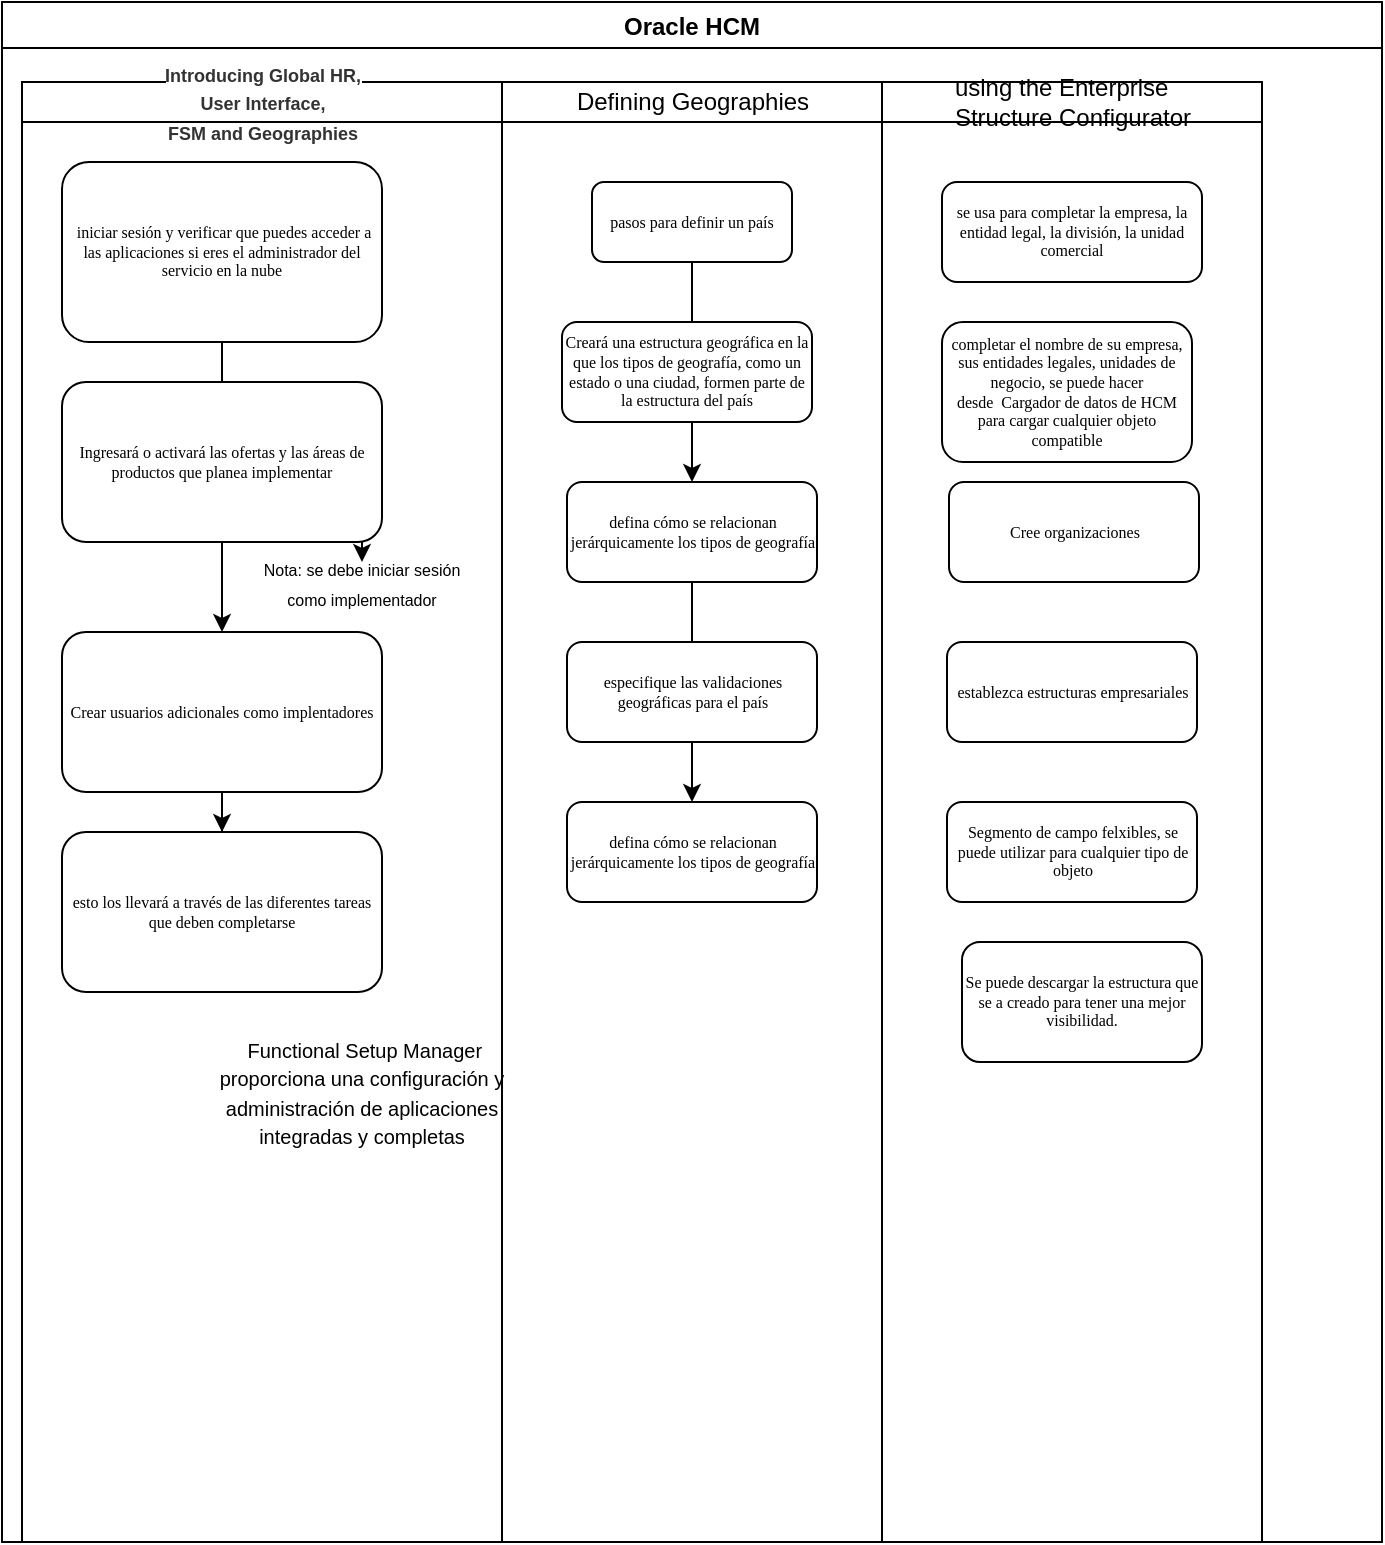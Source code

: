 <mxfile version="20.8.1" type="github" pages="5">
  <diagram id="Q0VRE74OQqPlLbRJSBBP" name="Page-2">
    <mxGraphModel dx="933" dy="403" grid="1" gridSize="10" guides="1" tooltips="1" connect="1" arrows="1" fold="1" page="1" pageScale="1" pageWidth="827" pageHeight="1169" math="0" shadow="0">
      <root>
        <mxCell id="9aRHGqU6kRm-NKDkEWcY-0" />
        <mxCell id="9aRHGqU6kRm-NKDkEWcY-1" parent="9aRHGqU6kRm-NKDkEWcY-0" />
        <mxCell id="9aRHGqU6kRm-NKDkEWcY-52" value="Oracle HCM" style="swimlane;" parent="9aRHGqU6kRm-NKDkEWcY-1" vertex="1">
          <mxGeometry x="70" y="10" width="690" height="770" as="geometry" />
        </mxCell>
        <mxCell id="9aRHGqU6kRm-NKDkEWcY-53" value="&lt;font style=&quot;font-size: 9px&quot;&gt;&lt;span style=&quot;color: rgb(51 , 51 , 51) ; font-family: &amp;#34;oraclesansregular&amp;#34; , &amp;#34;arial&amp;#34; , &amp;#34;helvetica neue&amp;#34; , &amp;#34;helvetica&amp;#34; , sans-serif ; text-align: left ; background-color: rgb(255 , 255 , 255)&quot;&gt;Introducing Global HR,&lt;/span&gt;&lt;br style=&quot;color: rgb(51 , 51 , 51) ; font-family: &amp;#34;oraclesansregular&amp;#34; , &amp;#34;arial&amp;#34; , &amp;#34;helvetica neue&amp;#34; , &amp;#34;helvetica&amp;#34; , sans-serif ; text-align: left&quot;&gt;&lt;span style=&quot;color: rgb(51 , 51 , 51) ; font-family: &amp;#34;oraclesansregular&amp;#34; , &amp;#34;arial&amp;#34; , &amp;#34;helvetica neue&amp;#34; , &amp;#34;helvetica&amp;#34; , sans-serif ; text-align: left ; background-color: rgb(255 , 255 , 255)&quot;&gt;User Interface,&lt;/span&gt;&lt;br style=&quot;color: rgb(51 , 51 , 51) ; font-family: &amp;#34;oraclesansregular&amp;#34; , &amp;#34;arial&amp;#34; , &amp;#34;helvetica neue&amp;#34; , &amp;#34;helvetica&amp;#34; , sans-serif ; text-align: left&quot;&gt;&lt;span style=&quot;color: rgb(51 , 51 , 51) ; font-family: &amp;#34;oraclesansregular&amp;#34; , &amp;#34;arial&amp;#34; , &amp;#34;helvetica neue&amp;#34; , &amp;#34;helvetica&amp;#34; , sans-serif ; text-align: left ; background-color: rgb(255 , 255 , 255)&quot;&gt;FSM and Geographies&lt;/span&gt;&lt;/font&gt;" style="swimlane;html=1;startSize=20;" parent="9aRHGqU6kRm-NKDkEWcY-52" vertex="1">
          <mxGeometry x="10" y="40" width="240" height="730" as="geometry">
            <mxRectangle x="120" y="50" width="70" height="20" as="alternateBounds" />
          </mxGeometry>
        </mxCell>
        <mxCell id="qi1ZltDOuYIeB7ASVJdp-7" value="" style="edgeStyle=orthogonalEdgeStyle;rounded=0;orthogonalLoop=1;jettySize=auto;html=1;" parent="9aRHGqU6kRm-NKDkEWcY-53" source="qi1ZltDOuYIeB7ASVJdp-0" target="qi1ZltDOuYIeB7ASVJdp-2" edge="1">
          <mxGeometry relative="1" as="geometry" />
        </mxCell>
        <mxCell id="qi1ZltDOuYIeB7ASVJdp-0" value="&amp;nbsp;iniciar sesión y&amp;nbsp;verificar que puedes acceder a las aplicaciones si eres el administrador del servicio en la nube" style="rounded=1;whiteSpace=wrap;html=1;shadow=0;labelBackgroundColor=none;strokeWidth=1;fontFamily=Verdana;fontSize=8;align=center;" parent="9aRHGqU6kRm-NKDkEWcY-53" vertex="1">
          <mxGeometry x="20" y="40" width="160" height="90" as="geometry" />
        </mxCell>
        <mxCell id="qi1ZltDOuYIeB7ASVJdp-8" value="" style="edgeStyle=orthogonalEdgeStyle;rounded=0;orthogonalLoop=1;jettySize=auto;html=1;" parent="9aRHGqU6kRm-NKDkEWcY-53" source="qi1ZltDOuYIeB7ASVJdp-1" target="qi1ZltDOuYIeB7ASVJdp-3" edge="1">
          <mxGeometry relative="1" as="geometry" />
        </mxCell>
        <mxCell id="qi1ZltDOuYIeB7ASVJdp-1" value="Ingresará o activará las ofertas y las áreas de productos que planea implementar" style="rounded=1;whiteSpace=wrap;html=1;shadow=0;labelBackgroundColor=none;strokeWidth=1;fontFamily=Verdana;fontSize=8;align=center;" parent="9aRHGqU6kRm-NKDkEWcY-53" vertex="1">
          <mxGeometry x="20" y="150" width="160" height="80" as="geometry" />
        </mxCell>
        <mxCell id="qi1ZltDOuYIeB7ASVJdp-9" value="" style="edgeStyle=orthogonalEdgeStyle;rounded=0;orthogonalLoop=1;jettySize=auto;html=1;" parent="9aRHGqU6kRm-NKDkEWcY-53" source="qi1ZltDOuYIeB7ASVJdp-3" target="qi1ZltDOuYIeB7ASVJdp-4" edge="1">
          <mxGeometry relative="1" as="geometry" />
        </mxCell>
        <mxCell id="qi1ZltDOuYIeB7ASVJdp-3" value="Crear usuarios adicionales como implentadores" style="rounded=1;whiteSpace=wrap;html=1;shadow=0;labelBackgroundColor=none;strokeWidth=1;fontFamily=Verdana;fontSize=8;align=center;" parent="9aRHGqU6kRm-NKDkEWcY-53" vertex="1">
          <mxGeometry x="20" y="275" width="160" height="80" as="geometry" />
        </mxCell>
        <mxCell id="qi1ZltDOuYIeB7ASVJdp-4" value="esto los llevará a través de las diferentes tareas que deben completarse" style="rounded=1;whiteSpace=wrap;html=1;shadow=0;labelBackgroundColor=none;strokeWidth=1;fontFamily=Verdana;fontSize=8;align=center;" parent="9aRHGqU6kRm-NKDkEWcY-53" vertex="1">
          <mxGeometry x="20" y="375" width="160" height="80" as="geometry" />
        </mxCell>
        <mxCell id="qi1ZltDOuYIeB7ASVJdp-2" value="&lt;font style=&quot;font-size: 8px&quot;&gt;Nota: se debe iniciar sesión como implementador&lt;/font&gt;" style="text;html=1;strokeColor=none;fillColor=none;align=center;verticalAlign=middle;whiteSpace=wrap;rounded=0;" parent="9aRHGqU6kRm-NKDkEWcY-53" vertex="1">
          <mxGeometry x="110" y="240" width="120" height="20" as="geometry" />
        </mxCell>
        <mxCell id="qi1ZltDOuYIeB7ASVJdp-6" value="&lt;font style=&quot;font-size: 10px&quot;&gt;&amp;nbsp;Functional Setup Manager proporciona una configuración y administración de aplicaciones integradas y completas&lt;/font&gt;" style="text;html=1;strokeColor=none;fillColor=none;align=center;verticalAlign=middle;whiteSpace=wrap;rounded=0;" parent="9aRHGqU6kRm-NKDkEWcY-53" vertex="1">
          <mxGeometry x="95" y="500" width="150" height="10" as="geometry" />
        </mxCell>
        <mxCell id="qi1ZltDOuYIeB7ASVJdp-10" value="&lt;span style=&quot;font-weight: 400 ; text-align: left&quot;&gt;Defining Geographies&lt;/span&gt;" style="swimlane;html=1;startSize=20;" parent="9aRHGqU6kRm-NKDkEWcY-52" vertex="1">
          <mxGeometry x="250" y="40" width="190" height="730" as="geometry" />
        </mxCell>
        <mxCell id="i0S92iLiJihaEM7vNU0Y-11" value="" style="edgeStyle=orthogonalEdgeStyle;rounded=0;orthogonalLoop=1;jettySize=auto;html=1;" parent="qi1ZltDOuYIeB7ASVJdp-10" source="qi1ZltDOuYIeB7ASVJdp-11" target="i0S92iLiJihaEM7vNU0Y-1" edge="1">
          <mxGeometry relative="1" as="geometry" />
        </mxCell>
        <mxCell id="qi1ZltDOuYIeB7ASVJdp-11" value="pasos para definir un país" style="rounded=1;whiteSpace=wrap;html=1;shadow=0;labelBackgroundColor=none;strokeWidth=1;fontFamily=Verdana;fontSize=8;align=center;" parent="qi1ZltDOuYIeB7ASVJdp-10" vertex="1">
          <mxGeometry x="45" y="50" width="100" height="40" as="geometry" />
        </mxCell>
        <mxCell id="i0S92iLiJihaEM7vNU0Y-0" value="Creará una estructura geográfica en la que los tipos de geografía, como un estado o una ciudad, formen parte de la estructura del país" style="rounded=1;whiteSpace=wrap;html=1;shadow=0;labelBackgroundColor=none;strokeWidth=1;fontFamily=Verdana;fontSize=8;align=center;" parent="qi1ZltDOuYIeB7ASVJdp-10" vertex="1">
          <mxGeometry x="30" y="120" width="125" height="50" as="geometry" />
        </mxCell>
        <mxCell id="i0S92iLiJihaEM7vNU0Y-12" value="" style="edgeStyle=orthogonalEdgeStyle;rounded=0;orthogonalLoop=1;jettySize=auto;html=1;" parent="qi1ZltDOuYIeB7ASVJdp-10" source="i0S92iLiJihaEM7vNU0Y-1" target="i0S92iLiJihaEM7vNU0Y-3" edge="1">
          <mxGeometry relative="1" as="geometry" />
        </mxCell>
        <mxCell id="i0S92iLiJihaEM7vNU0Y-1" value="defina cómo se relacionan jerárquicamente los tipos de geografía" style="rounded=1;whiteSpace=wrap;html=1;shadow=0;labelBackgroundColor=none;strokeWidth=1;fontFamily=Verdana;fontSize=8;align=center;" parent="qi1ZltDOuYIeB7ASVJdp-10" vertex="1">
          <mxGeometry x="32.5" y="200" width="125" height="50" as="geometry" />
        </mxCell>
        <mxCell id="i0S92iLiJihaEM7vNU0Y-2" value="especifique las validaciones geográficas para el país" style="rounded=1;whiteSpace=wrap;html=1;shadow=0;labelBackgroundColor=none;strokeWidth=1;fontFamily=Verdana;fontSize=8;align=center;" parent="qi1ZltDOuYIeB7ASVJdp-10" vertex="1">
          <mxGeometry x="32.5" y="280" width="125" height="50" as="geometry" />
        </mxCell>
        <mxCell id="i0S92iLiJihaEM7vNU0Y-3" value="defina cómo se relacionan jerárquicamente los tipos de geografía" style="rounded=1;whiteSpace=wrap;html=1;shadow=0;labelBackgroundColor=none;strokeWidth=1;fontFamily=Verdana;fontSize=8;align=center;" parent="qi1ZltDOuYIeB7ASVJdp-10" vertex="1">
          <mxGeometry x="32.5" y="360" width="125" height="50" as="geometry" />
        </mxCell>
        <mxCell id="i0S92iLiJihaEM7vNU0Y-6" value="Se puede descargar la estructura que se a creado para tener una mejor visibilidad." style="rounded=1;whiteSpace=wrap;html=1;shadow=0;labelBackgroundColor=none;strokeWidth=1;fontFamily=Verdana;fontSize=8;align=center;" parent="9aRHGqU6kRm-NKDkEWcY-52" vertex="1">
          <mxGeometry x="480" y="470" width="120" height="60" as="geometry" />
        </mxCell>
        <mxCell id="i0S92iLiJihaEM7vNU0Y-4" value="&lt;div style=&quot;text-align: left&quot;&gt;&lt;span style=&quot;font-weight: 400&quot;&gt;using the Enterprise&amp;nbsp;&lt;/span&gt;&lt;/div&gt;&lt;div style=&quot;text-align: left&quot;&gt;&lt;span style=&quot;font-weight: 400&quot;&gt;Structure Configurator&lt;/span&gt;&lt;/div&gt;" style="swimlane;html=1;startSize=20;" parent="9aRHGqU6kRm-NKDkEWcY-1" vertex="1">
          <mxGeometry x="510" y="50" width="190" height="730" as="geometry" />
        </mxCell>
        <mxCell id="i0S92iLiJihaEM7vNU0Y-5" value="se usa para completar la empresa, la entidad legal, la división, la unidad comercial" style="rounded=1;whiteSpace=wrap;html=1;shadow=0;labelBackgroundColor=none;strokeWidth=1;fontFamily=Verdana;fontSize=8;align=center;" parent="i0S92iLiJihaEM7vNU0Y-4" vertex="1">
          <mxGeometry x="30" y="50" width="130" height="50" as="geometry" />
        </mxCell>
        <mxCell id="i0S92iLiJihaEM7vNU0Y-7" value="completar el nombre de su empresa, sus entidades legales, unidades de negocio, se puede hacer desde&amp;nbsp;&amp;nbsp;Cargador de datos de HCM para cargar cualquier objeto compatible" style="rounded=1;whiteSpace=wrap;html=1;shadow=0;labelBackgroundColor=none;strokeWidth=1;fontFamily=Verdana;fontSize=8;align=center;" parent="i0S92iLiJihaEM7vNU0Y-4" vertex="1">
          <mxGeometry x="30" y="120" width="125" height="70" as="geometry" />
        </mxCell>
        <mxCell id="i0S92iLiJihaEM7vNU0Y-8" value="Cree organizaciones" style="rounded=1;whiteSpace=wrap;html=1;shadow=0;labelBackgroundColor=none;strokeWidth=1;fontFamily=Verdana;fontSize=8;align=center;" parent="i0S92iLiJihaEM7vNU0Y-4" vertex="1">
          <mxGeometry x="33.5" y="200" width="125" height="50" as="geometry" />
        </mxCell>
        <mxCell id="i0S92iLiJihaEM7vNU0Y-9" value="establezca estructuras empresariales" style="rounded=1;whiteSpace=wrap;html=1;shadow=0;labelBackgroundColor=none;strokeWidth=1;fontFamily=Verdana;fontSize=8;align=center;" parent="i0S92iLiJihaEM7vNU0Y-4" vertex="1">
          <mxGeometry x="32.5" y="280" width="125" height="50" as="geometry" />
        </mxCell>
        <mxCell id="i0S92iLiJihaEM7vNU0Y-10" value="Segmento de campo felxibles, se puede utilizar para cualquier tipo de objeto" style="rounded=1;whiteSpace=wrap;html=1;shadow=0;labelBackgroundColor=none;strokeWidth=1;fontFamily=Verdana;fontSize=8;align=center;" parent="i0S92iLiJihaEM7vNU0Y-4" vertex="1">
          <mxGeometry x="32.5" y="360" width="125" height="50" as="geometry" />
        </mxCell>
      </root>
    </mxGraphModel>
  </diagram>
  <diagram id="fUov2tB10-TFYtWHVVWA" name="Page-3">
    <mxGraphModel dx="772" dy="334" grid="1" gridSize="10" guides="1" tooltips="1" connect="1" arrows="1" fold="1" page="1" pageScale="1" pageWidth="827" pageHeight="1169" math="0" shadow="0">
      <root>
        <mxCell id="GIIj63hYkjVCBkptQ0mo-0" />
        <mxCell id="GIIj63hYkjVCBkptQ0mo-1" parent="GIIj63hYkjVCBkptQ0mo-0" />
        <mxCell id="GIIj63hYkjVCBkptQ0mo-2" value="Oracle HCM" style="swimlane;" parent="GIIj63hYkjVCBkptQ0mo-1" vertex="1">
          <mxGeometry x="40" y="70" width="780" height="990" as="geometry" />
        </mxCell>
        <mxCell id="GIIj63hYkjVCBkptQ0mo-3" value="&lt;font style=&quot;font-size: 10px&quot;&gt;&lt;span id=&quot;00_4019&quot; style=&quot;box-sizing: inherit ; color: rgb(51 , 51 , 51) ; font-family: &amp;#34;oraclesansregular&amp;#34; , &amp;#34;arial&amp;#34; , &amp;#34;helvetica neue&amp;#34; , &amp;#34;helvetica&amp;#34; , sans-serif ; background-color: rgb(255 , 255 , 255)&quot;&gt;Managing&lt;/span&gt;&lt;span style=&quot;color: rgb(51 , 51 , 51) ; font-family: &amp;#34;oraclesansregular&amp;#34; , &amp;#34;arial&amp;#34; , &amp;#34;helvetica neue&amp;#34; , &amp;#34;helvetica&amp;#34; , sans-serif ; background-color: rgb(255 , 255 , 255)&quot;&gt;&amp;nbsp;&lt;/span&gt;&lt;span id=&quot;00_4920&quot; style=&quot;box-sizing: inherit ; color: rgb(51 , 51 , 51) ; font-family: &amp;#34;oraclesansregular&amp;#34; , &amp;#34;arial&amp;#34; , &amp;#34;helvetica neue&amp;#34; , &amp;#34;helvetica&amp;#34; , sans-serif ; background-color: rgb(255 , 255 , 255)&quot;&gt;Enterprise&lt;/span&gt;&lt;span style=&quot;color: rgb(51 , 51 , 51) ; font-family: &amp;#34;oraclesansregular&amp;#34; , &amp;#34;arial&amp;#34; , &amp;#34;helvetica neue&amp;#34; , &amp;#34;helvetica&amp;#34; , sans-serif ; background-color: rgb(255 , 255 , 255)&quot;&gt;&amp;nbsp;&lt;/span&gt;&lt;span id=&quot;00_5640&quot; style=&quot;box-sizing: inherit ; color: rgb(51 , 51 , 51) ; font-family: &amp;#34;oraclesansregular&amp;#34; , &amp;#34;arial&amp;#34; , &amp;#34;helvetica neue&amp;#34; , &amp;#34;helvetica&amp;#34; , sans-serif ; background-color: rgb(255 , 255 , 255)&quot;&gt;HCM&lt;/span&gt;&lt;span style=&quot;color: rgb(51 , 51 , 51) ; font-family: &amp;#34;oraclesansregular&amp;#34; , &amp;#34;arial&amp;#34; , &amp;#34;helvetica neue&amp;#34; , &amp;#34;helvetica&amp;#34; , sans-serif ; background-color: rgb(255 , 255 , 255)&quot;&gt;&amp;nbsp;&lt;/span&gt;&lt;span id=&quot;00_6420&quot; style=&quot;box-sizing: inherit ; color: rgb(51 , 51 , 51) ; font-family: &amp;#34;oraclesansregular&amp;#34; , &amp;#34;arial&amp;#34; , &amp;#34;helvetica neue&amp;#34; , &amp;#34;helvetica&amp;#34; , sans-serif ; background-color: rgb(255 , 255 , 255)&quot;&gt;Information&lt;/span&gt;&lt;/font&gt;" style="swimlane;html=1;startSize=20;align=left;" parent="GIIj63hYkjVCBkptQ0mo-2" vertex="1">
          <mxGeometry x="20" y="40" width="390" height="930" as="geometry">
            <mxRectangle x="120" y="50" width="70" height="20" as="alternateBounds" />
          </mxGeometry>
        </mxCell>
        <mxCell id="GIIj63hYkjVCBkptQ0mo-5" value="Podemos encontrar esta opción&amp;nbsp;Setup and Maintenance,&amp;nbsp;My Client Groups,Quick Actions" style="rounded=1;whiteSpace=wrap;html=1;shadow=0;labelBackgroundColor=none;strokeWidth=1;fontFamily=Verdana;fontSize=8;align=center;" parent="GIIj63hYkjVCBkptQ0mo-3" vertex="1">
          <mxGeometry x="20" y="40" width="160" height="90" as="geometry" />
        </mxCell>
        <mxCell id="GIIj63hYkjVCBkptQ0mo-6" value="" style="edgeStyle=orthogonalEdgeStyle;rounded=0;orthogonalLoop=1;jettySize=auto;html=1;" parent="GIIj63hYkjVCBkptQ0mo-3" source="GIIj63hYkjVCBkptQ0mo-7" target="GIIj63hYkjVCBkptQ0mo-9" edge="1">
          <mxGeometry relative="1" as="geometry" />
        </mxCell>
        <mxCell id="GIIj63hYkjVCBkptQ0mo-7" value="El primer lugar al que lo llevaré es a&amp;nbsp;&amp;nbsp;Settings and Actions y luego a&amp;nbsp; Setup and Maintenance,luego cambiare a&amp;nbsp;Workforce Deployment" style="rounded=1;whiteSpace=wrap;html=1;shadow=0;labelBackgroundColor=none;strokeWidth=1;fontFamily=Verdana;fontSize=8;align=center;" parent="GIIj63hYkjVCBkptQ0mo-3" vertex="1">
          <mxGeometry x="20" y="150" width="160" height="80" as="geometry" />
        </mxCell>
        <mxCell id="GIIj63hYkjVCBkptQ0mo-8" value="" style="edgeStyle=orthogonalEdgeStyle;rounded=0;orthogonalLoop=1;jettySize=auto;html=1;" parent="GIIj63hYkjVCBkptQ0mo-3" source="GIIj63hYkjVCBkptQ0mo-9" target="GIIj63hYkjVCBkptQ0mo-10" edge="1">
          <mxGeometry relative="1" as="geometry" />
        </mxCell>
        <mxCell id="GIIj63hYkjVCBkptQ0mo-9" value="voy a escribir Enterprise HC en e buscador e ingresar a esa opción" style="rounded=1;whiteSpace=wrap;html=1;shadow=0;labelBackgroundColor=none;strokeWidth=1;fontFamily=Verdana;fontSize=8;align=center;" parent="GIIj63hYkjVCBkptQ0mo-3" vertex="1">
          <mxGeometry x="20" y="275" width="160" height="80" as="geometry" />
        </mxCell>
        <mxCell id="k1gDz6G05LBgBpCBAgrb-8" value="" style="edgeStyle=orthogonalEdgeStyle;rounded=0;orthogonalLoop=1;jettySize=auto;html=1;" parent="GIIj63hYkjVCBkptQ0mo-3" source="GIIj63hYkjVCBkptQ0mo-10" target="JcPhjMOsx9352MyIc93k-7" edge="1">
          <mxGeometry relative="1" as="geometry" />
        </mxCell>
        <mxCell id="GIIj63hYkjVCBkptQ0mo-10" value="Si quisiera vincularlo a una ubicación, podría, pero eso es solo por defecto" style="rounded=1;whiteSpace=wrap;html=1;shadow=0;labelBackgroundColor=none;strokeWidth=1;fontFamily=Verdana;fontSize=8;align=center;" parent="GIIj63hYkjVCBkptQ0mo-3" vertex="1">
          <mxGeometry x="20" y="375" width="160" height="65" as="geometry" />
        </mxCell>
        <mxCell id="GIIj63hYkjVCBkptQ0mo-11" value="&lt;font style=&quot;font-size: 8px&quot;&gt;Nota: se debe iniciar sesión como implementador&lt;/font&gt;" style="text;html=1;strokeColor=none;fillColor=none;align=center;verticalAlign=middle;whiteSpace=wrap;rounded=0;" parent="GIIj63hYkjVCBkptQ0mo-3" vertex="1">
          <mxGeometry x="110" y="240" width="120" height="20" as="geometry" />
        </mxCell>
        <mxCell id="k1gDz6G05LBgBpCBAgrb-9" value="" style="edgeStyle=orthogonalEdgeStyle;rounded=0;orthogonalLoop=1;jettySize=auto;html=1;" parent="GIIj63hYkjVCBkptQ0mo-3" source="JcPhjMOsx9352MyIc93k-7" target="JcPhjMOsx9352MyIc93k-9" edge="1">
          <mxGeometry relative="1" as="geometry" />
        </mxCell>
        <mxCell id="JcPhjMOsx9352MyIc93k-7" value="la información de jornada laboral define las horas de trabajo estándar para cada asignación de trabajador en la empresa o entidad legal, puede definirla de manera difernte&amp;nbsp;" style="rounded=1;whiteSpace=wrap;html=1;shadow=0;labelBackgroundColor=none;strokeWidth=1;fontFamily=Verdana;fontSize=8;align=center;" parent="GIIj63hYkjVCBkptQ0mo-3" vertex="1">
          <mxGeometry x="20" y="455" width="160" height="80" as="geometry" />
        </mxCell>
        <mxCell id="JcPhjMOsx9352MyIc93k-10" value="" style="edgeStyle=orthogonalEdgeStyle;rounded=0;orthogonalLoop=1;jettySize=auto;html=1;" parent="GIIj63hYkjVCBkptQ0mo-3" source="JcPhjMOsx9352MyIc93k-8" target="JcPhjMOsx9352MyIc93k-9" edge="1">
          <mxGeometry relative="1" as="geometry" />
        </mxCell>
        <mxCell id="JcPhjMOsx9352MyIc93k-8" value="Si no está en el puesto, o si no está utilizando Puestos, se vería definido en el departamento" style="rounded=1;whiteSpace=wrap;html=1;shadow=0;labelBackgroundColor=none;strokeWidth=1;fontFamily=Verdana;fontSize=8;align=center;" parent="GIIj63hYkjVCBkptQ0mo-3" vertex="1">
          <mxGeometry x="20" y="560" width="160" height="80" as="geometry" />
        </mxCell>
        <mxCell id="JcPhjMOsx9352MyIc93k-9" value="&lt;font style=&quot;font-size: 10px&quot;&gt;Asignación única con contrato, si selecciona una asignación única con contrato, los usuarios pueden incluir información del contrato en la asignación única.&lt;/font&gt;" style="rounded=1;whiteSpace=wrap;html=1;" parent="GIIj63hYkjVCBkptQ0mo-3" vertex="1">
          <mxGeometry x="20" y="650" width="170" height="70" as="geometry" />
        </mxCell>
        <mxCell id="k1gDz6G05LBgBpCBAgrb-4" value="Persona" style="shape=umlActor;verticalLabelPosition=bottom;verticalAlign=top;html=1;outlineConnect=0;" parent="GIIj63hYkjVCBkptQ0mo-3" vertex="1">
          <mxGeometry x="40" y="760" width="20" height="30" as="geometry" />
        </mxCell>
        <mxCell id="k1gDz6G05LBgBpCBAgrb-6" value="Se puede definir como Eventual &lt;br&gt;Fijo &lt;br&gt;no trabajador &lt;br&gt;contacto de trabajador" style="text;html=1;strokeColor=none;fillColor=none;align=left;verticalAlign=middle;whiteSpace=wrap;rounded=0;" parent="GIIj63hYkjVCBkptQ0mo-3" vertex="1">
          <mxGeometry x="80" y="727.5" width="150" height="95" as="geometry" />
        </mxCell>
        <mxCell id="k1gDz6G05LBgBpCBAgrb-7" value="El numero de persona se puede asignar manual o automatico, o incluso establecer rangos por tipo de pesona" style="text;html=1;strokeColor=none;fillColor=none;align=left;verticalAlign=middle;whiteSpace=wrap;rounded=0;" parent="GIIj63hYkjVCBkptQ0mo-3" vertex="1">
          <mxGeometry x="20" y="840" width="190" height="20" as="geometry" />
        </mxCell>
        <mxCell id="GIIj63hYkjVCBkptQ0mo-15" value="Configuracion de idioma, en base a el pais de la persona" style="rounded=1;whiteSpace=wrap;html=1;shadow=0;labelBackgroundColor=none;strokeWidth=1;fontFamily=Verdana;fontSize=8;align=center;" parent="GIIj63hYkjVCBkptQ0mo-3" vertex="1">
          <mxGeometry x="260" y="50" width="130" height="40" as="geometry" />
        </mxCell>
        <mxCell id="k1gDz6G05LBgBpCBAgrb-11" value="" style="edgeStyle=orthogonalEdgeStyle;rounded=0;orthogonalLoop=1;jettySize=auto;html=1;entryX=0;entryY=0.25;entryDx=0;entryDy=0;" parent="GIIj63hYkjVCBkptQ0mo-3" source="JcPhjMOsx9352MyIc93k-9" target="GIIj63hYkjVCBkptQ0mo-15" edge="1">
          <mxGeometry relative="1" as="geometry">
            <mxPoint x="290" y="610" as="targetPoint" />
          </mxGeometry>
        </mxCell>
        <mxCell id="GIIj63hYkjVCBkptQ0mo-16" value="Según el país, carga el idioma, y luego el tipo de idioma, verifica si existe la persona duplicado." style="rounded=1;whiteSpace=wrap;html=1;shadow=0;labelBackgroundColor=none;strokeWidth=1;fontFamily=Verdana;fontSize=8;align=center;" parent="GIIj63hYkjVCBkptQ0mo-3" vertex="1">
          <mxGeometry x="254" y="120" width="125" height="50" as="geometry" />
        </mxCell>
        <mxCell id="GIIj63hYkjVCBkptQ0mo-18" value="Workforce Structures, define puestos de forma jerarquicca" style="rounded=1;whiteSpace=wrap;html=1;shadow=0;labelBackgroundColor=none;strokeWidth=1;fontFamily=Verdana;fontSize=8;align=center;" parent="GIIj63hYkjVCBkptQ0mo-3" vertex="1">
          <mxGeometry x="256.5" y="200" width="125" height="50" as="geometry" />
        </mxCell>
        <mxCell id="k1gDz6G05LBgBpCBAgrb-14" value="" style="edgeStyle=orthogonalEdgeStyle;rounded=0;orthogonalLoop=1;jettySize=auto;html=1;" parent="GIIj63hYkjVCBkptQ0mo-3" source="GIIj63hYkjVCBkptQ0mo-19" target="GIIj63hYkjVCBkptQ0mo-20" edge="1">
          <mxGeometry relative="1" as="geometry" />
        </mxCell>
        <mxCell id="GIIj63hYkjVCBkptQ0mo-19" value="Generar asiganciones para una persona con fecha futura" style="rounded=1;whiteSpace=wrap;html=1;shadow=0;labelBackgroundColor=none;strokeWidth=1;fontFamily=Verdana;fontSize=8;align=center;" parent="GIIj63hYkjVCBkptQ0mo-3" vertex="1">
          <mxGeometry x="256.5" y="280" width="125" height="50" as="geometry" />
        </mxCell>
        <mxCell id="GIIj63hYkjVCBkptQ0mo-20" value="Reglas de validaciones para asignaciones, se puede reasignar o regresar o aprobar" style="rounded=1;whiteSpace=wrap;html=1;shadow=0;labelBackgroundColor=none;strokeWidth=1;fontFamily=Verdana;fontSize=8;align=center;" parent="GIIj63hYkjVCBkptQ0mo-3" vertex="1">
          <mxGeometry x="256.5" y="360" width="125" height="50" as="geometry" />
        </mxCell>
        <mxCell id="JcPhjMOsx9352MyIc93k-0" value="&lt;div style=&quot;text-align: left&quot;&gt;Managing legal entities&lt;br&gt;&lt;/div&gt;" style="swimlane;html=1;startSize=20;" parent="GIIj63hYkjVCBkptQ0mo-2" vertex="1">
          <mxGeometry x="410" y="40" width="190" height="930" as="geometry" />
        </mxCell>
        <mxCell id="JcPhjMOsx9352MyIc93k-1" value="Crear y configurar una legal entities,&amp;nbsp;" style="rounded=1;whiteSpace=wrap;html=1;shadow=0;labelBackgroundColor=none;strokeWidth=1;fontFamily=Verdana;fontSize=8;align=center;" parent="JcPhjMOsx9352MyIc93k-0" vertex="1">
          <mxGeometry x="30" y="50" width="130" height="50" as="geometry" />
        </mxCell>
        <mxCell id="JcPhjMOsx9352MyIc93k-2" value="Indica que se usara como empleador legal" style="rounded=1;whiteSpace=wrap;html=1;shadow=0;labelBackgroundColor=none;strokeWidth=1;fontFamily=Verdana;fontSize=8;align=center;" parent="JcPhjMOsx9352MyIc93k-0" vertex="1">
          <mxGeometry x="30" y="120" width="125" height="70" as="geometry" />
        </mxCell>
        <mxCell id="JcPhjMOsx9352MyIc93k-3" value="Ir a management&amp;nbsp;Legal Address para definirla y luego configurarla para la entiti legal creada en el paso anterior" style="rounded=1;whiteSpace=wrap;html=1;shadow=0;labelBackgroundColor=none;strokeWidth=1;fontFamily=Verdana;fontSize=8;align=center;" parent="JcPhjMOsx9352MyIc93k-0" vertex="1">
          <mxGeometry x="33.5" y="200" width="125" height="50" as="geometry" />
        </mxCell>
        <mxCell id="JcPhjMOsx9352MyIc93k-4" value="Nota: Minimo debe exitir un empleado legal ya que es el que se encargara de la nomina, seguro social e impuestos" style="rounded=1;whiteSpace=wrap;html=1;shadow=0;labelBackgroundColor=none;strokeWidth=1;fontFamily=Verdana;fontSize=8;align=center;" parent="JcPhjMOsx9352MyIc93k-0" vertex="1">
          <mxGeometry x="32.5" y="280" width="125" height="50" as="geometry" />
        </mxCell>
        <mxCell id="JcPhjMOsx9352MyIc93k-5" value="posee activos de la empresa, registra ventas y paga impuestos, realiza compras, incurre en gastos" style="rounded=1;whiteSpace=wrap;html=1;shadow=0;labelBackgroundColor=none;strokeWidth=1;fontFamily=Verdana;fontSize=8;align=center;" parent="JcPhjMOsx9352MyIc93k-0" vertex="1">
          <mxGeometry x="32.5" y="360" width="125" height="50" as="geometry" />
        </mxCell>
        <mxCell id="GIIj63hYkjVCBkptQ0mo-21" value="Una vez que hayamos definido la entidad legal y hayamos dicho que es un empleador legal, debemos continuar y definirla en Administrar información de HCM de la entidad legal." style="rounded=1;whiteSpace=wrap;html=1;shadow=0;labelBackgroundColor=none;strokeWidth=1;fontFamily=Verdana;fontSize=8;align=center;" parent="JcPhjMOsx9352MyIc93k-0" vertex="1">
          <mxGeometry x="32.5" y="425" width="120" height="85" as="geometry" />
        </mxCell>
        <mxCell id="k1gDz6G05LBgBpCBAgrb-15" value="&lt;font style=&quot;font-size: 10px&quot;&gt;Por lo tanto, los elementos de ingresos, elementos de deducción, elementos de impuestos, no se pueden compartir entre países.&lt;/font&gt;" style="rounded=1;whiteSpace=wrap;html=1;" parent="JcPhjMOsx9352MyIc93k-0" vertex="1">
          <mxGeometry x="30" y="535" width="126" height="75" as="geometry" />
        </mxCell>
        <mxCell id="k1gDz6G05LBgBpCBAgrb-16" value="&lt;div style=&quot;text-align: left&quot;&gt;Create address legal&lt;/div&gt;" style="swimlane;html=1;startSize=20;" parent="GIIj63hYkjVCBkptQ0mo-2" vertex="1">
          <mxGeometry x="590" y="40" width="190" height="930" as="geometry" />
        </mxCell>
        <mxCell id="k1gDz6G05LBgBpCBAgrb-17" value="Conectar como implemntador" style="rounded=1;whiteSpace=wrap;html=1;shadow=0;labelBackgroundColor=none;strokeWidth=1;fontFamily=Verdana;fontSize=8;align=center;" parent="k1gDz6G05LBgBpCBAgrb-16" vertex="1">
          <mxGeometry x="30" y="50" width="130" height="50" as="geometry" />
        </mxCell>
        <mxCell id="k1gDz6G05LBgBpCBAgrb-18" value="Setup and Maintenance" style="rounded=1;whiteSpace=wrap;html=1;shadow=0;labelBackgroundColor=none;strokeWidth=1;fontFamily=Verdana;fontSize=8;align=center;" parent="k1gDz6G05LBgBpCBAgrb-16" vertex="1">
          <mxGeometry x="30" y="120" width="125" height="70" as="geometry" />
        </mxCell>
        <mxCell id="k1gDz6G05LBgBpCBAgrb-19" value="Workface deployment&amp;nbsp;" style="rounded=1;whiteSpace=wrap;html=1;shadow=0;labelBackgroundColor=none;strokeWidth=1;fontFamily=Verdana;fontSize=8;align=center;" parent="k1gDz6G05LBgBpCBAgrb-16" vertex="1">
          <mxGeometry x="33.5" y="200" width="125" height="50" as="geometry" />
        </mxCell>
        <mxCell id="k1gDz6G05LBgBpCBAgrb-20" value="Management address" style="rounded=1;whiteSpace=wrap;html=1;shadow=0;labelBackgroundColor=none;strokeWidth=1;fontFamily=Verdana;fontSize=8;align=center;" parent="k1gDz6G05LBgBpCBAgrb-16" vertex="1">
          <mxGeometry x="32.5" y="280" width="125" height="50" as="geometry" />
        </mxCell>
        <mxCell id="k1gDz6G05LBgBpCBAgrb-21" value="Crear y llenar campos" style="rounded=1;whiteSpace=wrap;html=1;shadow=0;labelBackgroundColor=none;strokeWidth=1;fontFamily=Verdana;fontSize=8;align=center;" parent="k1gDz6G05LBgBpCBAgrb-16" vertex="1">
          <mxGeometry x="32.5" y="360" width="125" height="50" as="geometry" />
        </mxCell>
        <mxCell id="k1gDz6G05LBgBpCBAgrb-22" value="Save and return" style="rounded=1;whiteSpace=wrap;html=1;shadow=0;labelBackgroundColor=none;strokeWidth=1;fontFamily=Verdana;fontSize=8;align=center;" parent="k1gDz6G05LBgBpCBAgrb-16" vertex="1">
          <mxGeometry x="32.5" y="425" width="120" height="85" as="geometry" />
        </mxCell>
      </root>
    </mxGraphModel>
  </diagram>
  <diagram id="Dv6WDMfgme9KNjwXiWMY" name="Page-4">
    <mxGraphModel dx="1120" dy="484" grid="1" gridSize="10" guides="1" tooltips="1" connect="1" arrows="1" fold="1" page="1" pageScale="1" pageWidth="827" pageHeight="1169" math="0" shadow="0">
      <root>
        <mxCell id="PjHJiYcJRrEK_6tIHqYl-0" />
        <mxCell id="PjHJiYcJRrEK_6tIHqYl-1" parent="PjHJiYcJRrEK_6tIHqYl-0" />
        <mxCell id="PjHJiYcJRrEK_6tIHqYl-2" value="wor" style="swimlane;strokeWidth=0;verticalAlign=top;" parent="PjHJiYcJRrEK_6tIHqYl-1" vertex="1">
          <mxGeometry x="17" y="89" width="810" height="990" as="geometry" />
        </mxCell>
        <mxCell id="PjHJiYcJRrEK_6tIHqYl-3" value="&lt;font color=&quot;#333333&quot; face=&quot;oraclesansregular, arial, helvetica neue, helvetica, sans-serif&quot;&gt;&lt;span style=&quot;font-size: 10px ; background-color: rgb(255 , 255 , 255)&quot;&gt;Create Entitie legal&lt;/span&gt;&lt;/font&gt;" style="swimlane;html=1;startSize=20;align=left;" parent="PjHJiYcJRrEK_6tIHqYl-2" vertex="1">
          <mxGeometry y="30" width="270" height="930" as="geometry">
            <mxRectangle x="120" y="50" width="70" height="20" as="alternateBounds" />
          </mxGeometry>
        </mxCell>
        <mxCell id="PjHJiYcJRrEK_6tIHqYl-4" value="Setup and Maintenance" style="rounded=1;whiteSpace=wrap;html=1;shadow=0;labelBackgroundColor=none;strokeWidth=1;fontFamily=Verdana;fontSize=8;align=center;" parent="PjHJiYcJRrEK_6tIHqYl-3" vertex="1">
          <mxGeometry x="20" y="40" width="160" height="90" as="geometry" />
        </mxCell>
        <mxCell id="PjHJiYcJRrEK_6tIHqYl-5" value="" style="edgeStyle=orthogonalEdgeStyle;rounded=0;orthogonalLoop=1;jettySize=auto;html=1;" parent="PjHJiYcJRrEK_6tIHqYl-3" source="PjHJiYcJRrEK_6tIHqYl-6" target="PjHJiYcJRrEK_6tIHqYl-8" edge="1">
          <mxGeometry relative="1" as="geometry" />
        </mxCell>
        <mxCell id="PjHJiYcJRrEK_6tIHqYl-6" value="Workforce deployment and legal structure" style="rounded=1;whiteSpace=wrap;html=1;shadow=0;labelBackgroundColor=none;strokeWidth=1;fontFamily=Verdana;fontSize=8;align=center;" parent="PjHJiYcJRrEK_6tIHqYl-3" vertex="1">
          <mxGeometry x="20" y="150" width="160" height="80" as="geometry" />
        </mxCell>
        <mxCell id="PjHJiYcJRrEK_6tIHqYl-7" value="" style="edgeStyle=orthogonalEdgeStyle;rounded=0;orthogonalLoop=1;jettySize=auto;html=1;" parent="PjHJiYcJRrEK_6tIHqYl-3" source="PjHJiYcJRrEK_6tIHqYl-8" target="PjHJiYcJRrEK_6tIHqYl-10" edge="1">
          <mxGeometry relative="1" as="geometry" />
        </mxCell>
        <mxCell id="PjHJiYcJRrEK_6tIHqYl-8" value="management legal entity&lt;br&gt;Create new&lt;br&gt;apply go to taks&lt;br&gt;rellenar los campos" style="rounded=1;whiteSpace=wrap;html=1;shadow=0;labelBackgroundColor=none;strokeWidth=1;fontFamily=Verdana;fontSize=8;align=center;" parent="PjHJiYcJRrEK_6tIHqYl-3" vertex="1">
          <mxGeometry x="20" y="275" width="160" height="80" as="geometry" />
        </mxCell>
        <mxCell id="PjHJiYcJRrEK_6tIHqYl-10" value="Regresar a setup management&amp;nbsp; y se termina el proceso" style="rounded=1;whiteSpace=wrap;html=1;shadow=0;labelBackgroundColor=none;strokeWidth=1;fontFamily=Verdana;fontSize=8;align=center;" parent="PjHJiYcJRrEK_6tIHqYl-3" vertex="1">
          <mxGeometry x="20" y="375" width="160" height="65" as="geometry" />
        </mxCell>
        <mxCell id="PjHJiYcJRrEK_6tIHqYl-24" value="" style="edgeStyle=orthogonalEdgeStyle;rounded=0;orthogonalLoop=1;jettySize=auto;html=1;" parent="PjHJiYcJRrEK_6tIHqYl-3" edge="1">
          <mxGeometry relative="1" as="geometry">
            <mxPoint x="319" y="330" as="sourcePoint" />
          </mxGeometry>
        </mxCell>
        <mxCell id="PjHJiYcJRrEK_6tIHqYl-35" value="&lt;div style=&quot;text-align: left&quot;&gt;Create address legal&lt;/div&gt;" style="swimlane;html=1;startSize=20;" parent="PjHJiYcJRrEK_6tIHqYl-2" vertex="1">
          <mxGeometry x="270" y="30" width="190" height="930" as="geometry" />
        </mxCell>
        <mxCell id="raD_prMzLIBcpFCySDDu-10" value="" style="edgeStyle=orthogonalEdgeStyle;rounded=0;orthogonalLoop=1;jettySize=auto;html=1;" parent="PjHJiYcJRrEK_6tIHqYl-35" source="PjHJiYcJRrEK_6tIHqYl-36" target="PjHJiYcJRrEK_6tIHqYl-38" edge="1">
          <mxGeometry relative="1" as="geometry" />
        </mxCell>
        <mxCell id="PjHJiYcJRrEK_6tIHqYl-36" value="Conectar como implemntador" style="rounded=1;whiteSpace=wrap;html=1;shadow=0;labelBackgroundColor=none;strokeWidth=1;fontFamily=Verdana;fontSize=8;align=center;" parent="PjHJiYcJRrEK_6tIHqYl-35" vertex="1">
          <mxGeometry x="32.5" y="50" width="130" height="50" as="geometry" />
        </mxCell>
        <mxCell id="PjHJiYcJRrEK_6tIHqYl-37" value="Setup and Maintenance" style="rounded=1;whiteSpace=wrap;html=1;shadow=0;labelBackgroundColor=none;strokeWidth=1;fontFamily=Verdana;fontSize=8;align=center;" parent="PjHJiYcJRrEK_6tIHqYl-35" vertex="1">
          <mxGeometry x="30" y="120" width="125" height="70" as="geometry" />
        </mxCell>
        <mxCell id="raD_prMzLIBcpFCySDDu-11" value="" style="edgeStyle=orthogonalEdgeStyle;rounded=0;orthogonalLoop=1;jettySize=auto;html=1;" parent="PjHJiYcJRrEK_6tIHqYl-35" source="PjHJiYcJRrEK_6tIHqYl-38" target="PjHJiYcJRrEK_6tIHqYl-40" edge="1">
          <mxGeometry relative="1" as="geometry" />
        </mxCell>
        <mxCell id="PjHJiYcJRrEK_6tIHqYl-38" value="Workface development&lt;span style=&quot;white-space: pre&quot;&gt; &lt;/span&gt;" style="rounded=1;whiteSpace=wrap;html=1;shadow=0;labelBackgroundColor=none;strokeWidth=1;fontFamily=Verdana;fontSize=8;align=center;" parent="PjHJiYcJRrEK_6tIHqYl-35" vertex="1">
          <mxGeometry x="33.5" y="200" width="125" height="50" as="geometry" />
        </mxCell>
        <mxCell id="PjHJiYcJRrEK_6tIHqYl-39" value="management address" style="rounded=1;whiteSpace=wrap;html=1;shadow=0;labelBackgroundColor=none;strokeWidth=1;fontFamily=Verdana;fontSize=8;align=center;" parent="PjHJiYcJRrEK_6tIHqYl-35" vertex="1">
          <mxGeometry x="32.5" y="280" width="125" height="50" as="geometry" />
        </mxCell>
        <mxCell id="raD_prMzLIBcpFCySDDu-12" value="" style="edgeStyle=orthogonalEdgeStyle;rounded=0;orthogonalLoop=1;jettySize=auto;html=1;" parent="PjHJiYcJRrEK_6tIHqYl-35" source="PjHJiYcJRrEK_6tIHqYl-40" target="PjHJiYcJRrEK_6tIHqYl-39" edge="1">
          <mxGeometry relative="1" as="geometry" />
        </mxCell>
        <mxCell id="raD_prMzLIBcpFCySDDu-13" value="" style="edgeStyle=orthogonalEdgeStyle;rounded=0;orthogonalLoop=1;jettySize=auto;html=1;" parent="PjHJiYcJRrEK_6tIHqYl-35" source="PjHJiYcJRrEK_6tIHqYl-40" target="PjHJiYcJRrEK_6tIHqYl-41" edge="1">
          <mxGeometry relative="1" as="geometry" />
        </mxCell>
        <mxCell id="PjHJiYcJRrEK_6tIHqYl-40" value="Crear y llenar campos" style="rounded=1;whiteSpace=wrap;html=1;shadow=0;labelBackgroundColor=none;strokeWidth=1;fontFamily=Verdana;fontSize=8;align=center;" parent="PjHJiYcJRrEK_6tIHqYl-35" vertex="1">
          <mxGeometry x="32.5" y="360" width="125" height="50" as="geometry" />
        </mxCell>
        <mxCell id="PjHJiYcJRrEK_6tIHqYl-41" value="Save and return" style="rounded=1;whiteSpace=wrap;html=1;shadow=0;labelBackgroundColor=none;strokeWidth=1;fontFamily=Verdana;fontSize=8;align=center;" parent="PjHJiYcJRrEK_6tIHqYl-35" vertex="1">
          <mxGeometry x="35" y="442" width="120" height="38" as="geometry" />
        </mxCell>
        <mxCell id="raD_prMzLIBcpFCySDDu-9" value="" style="edgeStyle=orthogonalEdgeStyle;rounded=0;orthogonalLoop=1;jettySize=auto;html=1;" parent="PjHJiYcJRrEK_6tIHqYl-2" source="raD_prMzLIBcpFCySDDu-4" target="raD_prMzLIBcpFCySDDu-6" edge="1">
          <mxGeometry relative="1" as="geometry" />
        </mxCell>
        <mxCell id="raD_prMzLIBcpFCySDDu-4" value="&lt;ol&gt;&lt;li&gt;Seleccionar Enitie Legal&lt;/li&gt;&lt;li&gt;Edit Correct&lt;br&gt;&lt;/li&gt;&lt;li&gt;Emplyment Model&lt;br&gt;&lt;/li&gt;&lt;li&gt;Multiple Assigment&lt;/li&gt;&lt;/ol&gt;" style="rounded=1;whiteSpace=wrap;html=1;shadow=0;labelBackgroundColor=none;strokeWidth=1;fontFamily=Verdana;fontSize=8;align=left;" parent="PjHJiYcJRrEK_6tIHqYl-2" vertex="1">
          <mxGeometry x="480" y="320" width="150" height="90" as="geometry" />
        </mxCell>
        <mxCell id="raD_prMzLIBcpFCySDDu-2" value="Management legal entity HCM Information" style="rounded=1;whiteSpace=wrap;html=1;shadow=0;labelBackgroundColor=none;strokeWidth=1;fontFamily=Verdana;fontSize=8;align=center;" parent="PjHJiYcJRrEK_6tIHqYl-2" vertex="1">
          <mxGeometry x="480" y="150" width="140" height="70" as="geometry" />
        </mxCell>
        <mxCell id="raD_prMzLIBcpFCySDDu-1" value="Setup and Management" style="rounded=1;whiteSpace=wrap;html=1;shadow=0;labelBackgroundColor=none;strokeWidth=1;fontFamily=Verdana;fontSize=8;align=center;" parent="PjHJiYcJRrEK_6tIHqYl-2" vertex="1">
          <mxGeometry x="480" y="80" width="140" height="50" as="geometry" />
        </mxCell>
        <mxCell id="raD_prMzLIBcpFCySDDu-6" value="Ir a la pestaña Payroll&lt;br&gt;&lt;ol&gt;&lt;li&gt;Associed Legislative Data Group&lt;/li&gt;&lt;li&gt;Submit&amp;nbsp;&lt;/li&gt;&lt;li&gt;Done&lt;/li&gt;&lt;/ol&gt;" style="rounded=1;whiteSpace=wrap;html=1;shadow=0;labelBackgroundColor=none;strokeWidth=1;fontFamily=Verdana;fontSize=8;align=left;" parent="PjHJiYcJRrEK_6tIHqYl-2" vertex="1">
          <mxGeometry x="480" y="430" width="150" height="85" as="geometry" />
        </mxCell>
        <mxCell id="raD_prMzLIBcpFCySDDu-14" value="&lt;div style=&quot;text-align: left&quot;&gt;Create id Set&lt;/div&gt;" style="swimlane;html=1;startSize=20;" parent="PjHJiYcJRrEK_6tIHqYl-2" vertex="1">
          <mxGeometry x="650" y="30" width="160" height="930" as="geometry" />
        </mxCell>
        <mxCell id="raD_prMzLIBcpFCySDDu-15" value="" style="edgeStyle=orthogonalEdgeStyle;rounded=0;orthogonalLoop=1;jettySize=auto;html=1;" parent="raD_prMzLIBcpFCySDDu-14" source="raD_prMzLIBcpFCySDDu-16" target="raD_prMzLIBcpFCySDDu-19" edge="1">
          <mxGeometry relative="1" as="geometry" />
        </mxCell>
        <mxCell id="raD_prMzLIBcpFCySDDu-16" value="Setup and Maintenance" style="rounded=1;whiteSpace=wrap;html=1;shadow=0;labelBackgroundColor=none;strokeWidth=1;fontFamily=Verdana;fontSize=8;align=center;" parent="raD_prMzLIBcpFCySDDu-14" vertex="1">
          <mxGeometry x="16.25" y="50" width="130" height="50" as="geometry" />
        </mxCell>
        <mxCell id="raD_prMzLIBcpFCySDDu-17" value="Workforce Deployment" style="rounded=1;whiteSpace=wrap;html=1;shadow=0;labelBackgroundColor=none;strokeWidth=1;fontFamily=Verdana;fontSize=8;align=center;" parent="raD_prMzLIBcpFCySDDu-14" vertex="1">
          <mxGeometry x="13.75" y="120" width="125" height="70" as="geometry" />
        </mxCell>
        <mxCell id="raD_prMzLIBcpFCySDDu-19" value="Enterprise Profile&lt;br&gt;&lt;span&gt;1.Cambiar de require task a all task&lt;br&gt;&lt;/span&gt;&lt;span&gt;2.Management Reference Data set&lt;/span&gt;&lt;span&gt;&lt;br&gt;&lt;/span&gt;&lt;span style=&quot;white-space: pre&quot;&gt; &lt;/span&gt;2.1 New&lt;br&gt;&lt;span style=&quot;white-space: pre&quot;&gt; &lt;/span&gt;2.2 Llenar los campos&lt;br&gt;&lt;span style=&quot;white-space: pre&quot;&gt; &lt;/span&gt;2.3 save and close&amp;nbsp;" style="rounded=1;whiteSpace=wrap;html=1;shadow=0;labelBackgroundColor=none;strokeWidth=1;fontFamily=Verdana;fontSize=8;align=left;" parent="raD_prMzLIBcpFCySDDu-14" vertex="1">
          <mxGeometry x="20" y="232" width="140" height="99" as="geometry" />
        </mxCell>
        <mxCell id="raD_prMzLIBcpFCySDDu-22" value="" style="edgeStyle=orthogonalEdgeStyle;rounded=0;orthogonalLoop=1;jettySize=auto;html=1;" parent="raD_prMzLIBcpFCySDDu-14" edge="1">
          <mxGeometry relative="1" as="geometry">
            <mxPoint x="78.833" y="410.0" as="sourcePoint" />
          </mxGeometry>
        </mxCell>
        <mxCell id="raD_prMzLIBcpFCySDDu-0" value="&lt;font style=&quot;font-size: 12px ; font-weight: normal&quot;&gt;&lt;span id=&quot;00_7080&quot; class=&quot;p3sdk-tracked-word&quot; style=&quot;box-sizing: inherit ; opacity: 0.5 ; font-family: &amp;#34;oraclesansregular&amp;#34; , &amp;#34;arial&amp;#34; , &amp;#34;helvetica neue&amp;#34; , &amp;#34;helvetica&amp;#34; , sans-serif ; text-align: justify ; background-color: rgb(255 , 255 , 255)&quot;&gt;linking&lt;/span&gt;&lt;span style=&quot;font-family: &amp;#34;oraclesansregular&amp;#34; , &amp;#34;arial&amp;#34; , &amp;#34;helvetica neue&amp;#34; , &amp;#34;helvetica&amp;#34; , sans-serif ; text-align: justify ; background-color: rgb(255 , 255 , 255)&quot;&gt;&amp;nbsp;&lt;/span&gt;&lt;span id=&quot;00_7440&quot; class=&quot;p3sdk-tracked-word&quot; style=&quot;box-sizing: inherit ; opacity: 0.5 ; font-family: &amp;#34;oraclesansregular&amp;#34; , &amp;#34;arial&amp;#34; , &amp;#34;helvetica neue&amp;#34; , &amp;#34;helvetica&amp;#34; , sans-serif ; text-align: justify ; background-color: rgb(255 , 255 , 255)&quot;&gt;the&lt;/span&gt;&lt;span style=&quot;font-family: &amp;#34;oraclesansregular&amp;#34; , &amp;#34;arial&amp;#34; , &amp;#34;helvetica neue&amp;#34; , &amp;#34;helvetica&amp;#34; , sans-serif ; text-align: justify ; background-color: rgb(255 , 255 , 255)&quot;&gt;&amp;nbsp;&lt;/span&gt;&lt;span id=&quot;00_7560&quot; class=&quot;p3sdk-tracked-word&quot; style=&quot;box-sizing: inherit ; opacity: 0.5 ; font-family: &amp;#34;oraclesansregular&amp;#34; , &amp;#34;arial&amp;#34; , &amp;#34;helvetica neue&amp;#34; , &amp;#34;helvetica&amp;#34; , sans-serif ; text-align: justify ; background-color: rgb(255 , 255 , 255)&quot;&gt;legislative&lt;/span&gt;&lt;span style=&quot;font-family: &amp;#34;oraclesansregular&amp;#34; , &amp;#34;arial&amp;#34; , &amp;#34;helvetica neue&amp;#34; , &amp;#34;helvetica&amp;#34; , sans-serif ; text-align: justify ; background-color: rgb(255 , 255 , 255)&quot;&gt;&amp;nbsp;&lt;/span&gt;&lt;span id=&quot;00_8310&quot; class=&quot;p3sdk-tracked-word&quot; style=&quot;box-sizing: inherit ; opacity: 0.5 ; font-family: &amp;#34;oraclesansregular&amp;#34; , &amp;#34;arial&amp;#34; , &amp;#34;helvetica neue&amp;#34; , &amp;#34;helvetica&amp;#34; , sans-serif ; text-align: justify ; background-color: rgb(255 , 255 , 255)&quot;&gt;data&lt;/span&gt;&lt;span style=&quot;font-family: &amp;#34;oraclesansregular&amp;#34; , &amp;#34;arial&amp;#34; , &amp;#34;helvetica neue&amp;#34; , &amp;#34;helvetica&amp;#34; , sans-serif ; text-align: justify ; background-color: rgb(255 , 255 , 255)&quot;&gt;&amp;nbsp;&lt;/span&gt;&lt;span id=&quot;00_8640&quot; class=&quot;p3sdk-tracked-word&quot; style=&quot;box-sizing: inherit ; opacity: 0.5 ; font-family: &amp;#34;oraclesansregular&amp;#34; , &amp;#34;arial&amp;#34; , &amp;#34;helvetica neue&amp;#34; , &amp;#34;helvetica&amp;#34; , sans-serif ; text-align: justify ; background-color: rgb(255 , 255 , 255)&quot;&gt;group&lt;/span&gt;&lt;/font&gt;" style="swimlane;html=1;startSize=20;" parent="PjHJiYcJRrEK_6tIHqYl-2" vertex="1">
          <mxGeometry x="460" y="30" width="190" height="930" as="geometry" />
        </mxCell>
        <mxCell id="raD_prMzLIBcpFCySDDu-3" value="Select Scope&lt;br&gt;&lt;ol&gt;&lt;li&gt;Management legal entity HCM Information&lt;/li&gt;&lt;li&gt;Select and add&amp;nbsp;&lt;/li&gt;&lt;/ol&gt;" style="rounded=1;whiteSpace=wrap;html=1;shadow=0;labelBackgroundColor=none;strokeWidth=1;fontFamily=Verdana;fontSize=8;align=left;" parent="raD_prMzLIBcpFCySDDu-0" vertex="1">
          <mxGeometry x="20" y="210" width="138.5" height="60" as="geometry" />
        </mxCell>
        <mxCell id="raD_prMzLIBcpFCySDDu-7" value="" style="edgeStyle=orthogonalEdgeStyle;rounded=0;orthogonalLoop=1;jettySize=auto;html=1;" parent="PjHJiYcJRrEK_6tIHqYl-2" source="raD_prMzLIBcpFCySDDu-2" target="raD_prMzLIBcpFCySDDu-3" edge="1">
          <mxGeometry relative="1" as="geometry" />
        </mxCell>
        <mxCell id="raD_prMzLIBcpFCySDDu-8" value="" style="edgeStyle=orthogonalEdgeStyle;rounded=0;orthogonalLoop=1;jettySize=auto;html=1;" parent="PjHJiYcJRrEK_6tIHqYl-2" source="raD_prMzLIBcpFCySDDu-3" target="raD_prMzLIBcpFCySDDu-4" edge="1">
          <mxGeometry relative="1" as="geometry" />
        </mxCell>
        <mxCell id="fD9bvWNL5kEda1kZg7j6-1" value="" style="edgeStyle=orthogonalEdgeStyle;rounded=0;orthogonalLoop=1;jettySize=auto;html=1;" parent="PjHJiYcJRrEK_6tIHqYl-1" edge="1">
          <mxGeometry relative="1" as="geometry">
            <mxPoint x="748.75" y="510.0" as="sourcePoint" />
          </mxGeometry>
        </mxCell>
      </root>
    </mxGraphModel>
  </diagram>
  <diagram name="Page 5" id="kbicHAk7CWaj4DCqyRw0">
    <mxGraphModel dx="2227" dy="605" grid="1" gridSize="10" guides="1" tooltips="1" connect="1" arrows="1" fold="1" page="1" pageScale="1" pageWidth="827" pageHeight="1169" math="0" shadow="0">
      <root>
        <mxCell id="laFfdDC3G6zmbOoYlJj8-0" />
        <mxCell id="laFfdDC3G6zmbOoYlJj8-1" parent="laFfdDC3G6zmbOoYlJj8-0" />
        <mxCell id="laFfdDC3G6zmbOoYlJj8-2" value="" style="swimlane;strokeWidth=0;verticalAlign=top;startSize=23;" parent="laFfdDC3G6zmbOoYlJj8-1" vertex="1">
          <mxGeometry x="-3" y="80" width="830" height="1041" as="geometry" />
        </mxCell>
        <mxCell id="laFfdDC3G6zmbOoYlJj8-3" value="&lt;font color=&quot;#333333&quot; face=&quot;oraclesansregular, arial, helvetica neue, helvetica, sans-serif&quot;&gt;&lt;span style=&quot;font-size: 10px ; background-color: rgb(255 , 255 , 255)&quot;&gt;Create Business Unit&lt;/span&gt;&lt;/font&gt;" style="swimlane;html=1;startSize=20;align=left;" parent="laFfdDC3G6zmbOoYlJj8-2" vertex="1">
          <mxGeometry y="30" width="270" height="930" as="geometry">
            <mxRectangle x="120" y="50" width="70" height="20" as="alternateBounds" />
          </mxGeometry>
        </mxCell>
        <mxCell id="ICtwLla60B3c73wn0Xwo-102" value="" style="edgeStyle=orthogonalEdgeStyle;rounded=0;orthogonalLoop=1;jettySize=auto;html=1;" edge="1" parent="laFfdDC3G6zmbOoYlJj8-3" source="laFfdDC3G6zmbOoYlJj8-4" target="laFfdDC3G6zmbOoYlJj8-6">
          <mxGeometry relative="1" as="geometry" />
        </mxCell>
        <mxCell id="laFfdDC3G6zmbOoYlJj8-4" value="Setup and Maintenance" style="rounded=1;whiteSpace=wrap;html=1;shadow=0;labelBackgroundColor=none;strokeWidth=1;fontFamily=Verdana;fontSize=8;align=center;" parent="laFfdDC3G6zmbOoYlJj8-3" vertex="1">
          <mxGeometry x="20" y="30" width="160" height="90" as="geometry" />
        </mxCell>
        <mxCell id="laFfdDC3G6zmbOoYlJj8-5" value="" style="edgeStyle=orthogonalEdgeStyle;rounded=0;orthogonalLoop=1;jettySize=auto;html=1;" parent="laFfdDC3G6zmbOoYlJj8-3" source="laFfdDC3G6zmbOoYlJj8-6" target="laFfdDC3G6zmbOoYlJj8-8" edge="1">
          <mxGeometry relative="1" as="geometry" />
        </mxCell>
        <mxCell id="laFfdDC3G6zmbOoYlJj8-6" value="Workforce deployment" style="rounded=1;whiteSpace=wrap;html=1;shadow=0;labelBackgroundColor=none;strokeWidth=1;fontFamily=Verdana;fontSize=8;align=center;" parent="laFfdDC3G6zmbOoYlJj8-3" vertex="1">
          <mxGeometry x="20" y="150" width="160" height="80" as="geometry" />
        </mxCell>
        <mxCell id="laFfdDC3G6zmbOoYlJj8-7" value="" style="edgeStyle=orthogonalEdgeStyle;rounded=0;orthogonalLoop=1;jettySize=auto;html=1;" parent="laFfdDC3G6zmbOoYlJj8-3" source="laFfdDC3G6zmbOoYlJj8-8" target="laFfdDC3G6zmbOoYlJj8-9" edge="1">
          <mxGeometry relative="1" as="geometry" />
        </mxCell>
        <mxCell id="laFfdDC3G6zmbOoYlJj8-8" value="Organization Structures" style="rounded=1;whiteSpace=wrap;html=1;shadow=0;labelBackgroundColor=none;strokeWidth=1;fontFamily=Verdana;fontSize=8;align=center;" parent="laFfdDC3G6zmbOoYlJj8-3" vertex="1">
          <mxGeometry x="20" y="275" width="160" height="80" as="geometry" />
        </mxCell>
        <mxCell id="laFfdDC3G6zmbOoYlJj8-9" value="Management business unit&lt;br&gt;1. Create&lt;br&gt;2. Llenar los campos&lt;br&gt;3.Save and close" style="rounded=1;whiteSpace=wrap;html=1;shadow=0;labelBackgroundColor=none;strokeWidth=1;fontFamily=Verdana;fontSize=8;align=center;" parent="laFfdDC3G6zmbOoYlJj8-3" vertex="1">
          <mxGeometry x="20" y="375" width="160" height="65" as="geometry" />
        </mxCell>
        <mxCell id="laFfdDC3G6zmbOoYlJj8-10" value="" style="edgeStyle=orthogonalEdgeStyle;rounded=0;orthogonalLoop=1;jettySize=auto;html=1;" parent="laFfdDC3G6zmbOoYlJj8-3" edge="1">
          <mxGeometry relative="1" as="geometry">
            <mxPoint x="319" y="330" as="sourcePoint" />
          </mxGeometry>
        </mxCell>
        <mxCell id="laFfdDC3G6zmbOoYlJj8-11" value="&lt;div style=&quot;text-align: left&quot;&gt;business unit Set assignment&amp;nbsp;&lt;/div&gt;" style="swimlane;html=1;startSize=20;" parent="laFfdDC3G6zmbOoYlJj8-2" vertex="1">
          <mxGeometry x="270" y="30" width="190" height="930" as="geometry" />
        </mxCell>
        <mxCell id="laFfdDC3G6zmbOoYlJj8-12" value="" style="edgeStyle=orthogonalEdgeStyle;rounded=0;orthogonalLoop=1;jettySize=auto;html=1;" parent="laFfdDC3G6zmbOoYlJj8-11" edge="1">
          <mxGeometry relative="1" as="geometry">
            <mxPoint x="97.529" y="100" as="sourcePoint" />
          </mxGeometry>
        </mxCell>
        <mxCell id="laFfdDC3G6zmbOoYlJj8-15" value="" style="edgeStyle=orthogonalEdgeStyle;rounded=0;orthogonalLoop=1;jettySize=auto;html=1;" parent="laFfdDC3G6zmbOoYlJj8-11" target="laFfdDC3G6zmbOoYlJj8-20" edge="1">
          <mxGeometry relative="1" as="geometry">
            <mxPoint x="96.0" y="250" as="sourcePoint" />
          </mxGeometry>
        </mxCell>
        <mxCell id="laFfdDC3G6zmbOoYlJj8-18" value="" style="edgeStyle=orthogonalEdgeStyle;rounded=0;orthogonalLoop=1;jettySize=auto;html=1;" parent="laFfdDC3G6zmbOoYlJj8-11" source="laFfdDC3G6zmbOoYlJj8-20" edge="1">
          <mxGeometry relative="1" as="geometry">
            <mxPoint x="95.059" y="330" as="targetPoint" />
          </mxGeometry>
        </mxCell>
        <mxCell id="laFfdDC3G6zmbOoYlJj8-20" value="Managment Business unit set assignment&lt;br&gt;1. oracle univeite(scope)&lt;br&gt;2. select and add&lt;br&gt;3. Seleccionar una business unit&lt;br&gt;4.Actualizar el listado y ya se puede cambiar la columna Reference data set code&lt;br&gt;5.Seleccionar la business unit, que se creo antes para Deparment, grade, jobs and locations" style="rounded=1;whiteSpace=wrap;html=1;shadow=0;labelBackgroundColor=none;strokeWidth=1;fontFamily=Verdana;fontSize=8;align=center;" parent="laFfdDC3G6zmbOoYlJj8-11" vertex="1">
          <mxGeometry x="20" y="360" width="150" height="130" as="geometry" />
        </mxCell>
        <mxCell id="FLoOi9HU6GN52jDZLJc8-4" value="" style="edgeStyle=orthogonalEdgeStyle;rounded=0;orthogonalLoop=1;jettySize=auto;html=1;" parent="laFfdDC3G6zmbOoYlJj8-11" source="FLoOi9HU6GN52jDZLJc8-0" target="FLoOi9HU6GN52jDZLJc8-1" edge="1">
          <mxGeometry relative="1" as="geometry" />
        </mxCell>
        <mxCell id="FLoOi9HU6GN52jDZLJc8-0" value="Setup and Maintenance" style="rounded=1;whiteSpace=wrap;html=1;shadow=0;labelBackgroundColor=none;strokeWidth=1;fontFamily=Verdana;fontSize=8;align=center;" parent="laFfdDC3G6zmbOoYlJj8-11" vertex="1">
          <mxGeometry x="15" y="31" width="160" height="69" as="geometry" />
        </mxCell>
        <mxCell id="FLoOi9HU6GN52jDZLJc8-3" value="" style="edgeStyle=orthogonalEdgeStyle;rounded=0;orthogonalLoop=1;jettySize=auto;html=1;" parent="laFfdDC3G6zmbOoYlJj8-11" source="FLoOi9HU6GN52jDZLJc8-1" target="FLoOi9HU6GN52jDZLJc8-2" edge="1">
          <mxGeometry relative="1" as="geometry" />
        </mxCell>
        <mxCell id="FLoOi9HU6GN52jDZLJc8-1" value="Workforce deployment" style="rounded=1;whiteSpace=wrap;html=1;shadow=0;labelBackgroundColor=none;strokeWidth=1;fontFamily=Verdana;fontSize=8;align=center;" parent="laFfdDC3G6zmbOoYlJj8-11" vertex="1">
          <mxGeometry x="15" y="141" width="160" height="80" as="geometry" />
        </mxCell>
        <mxCell id="FLoOi9HU6GN52jDZLJc8-2" value="Organization Structures" style="rounded=1;whiteSpace=wrap;html=1;shadow=0;labelBackgroundColor=none;strokeWidth=1;fontFamily=Verdana;fontSize=8;align=center;" parent="laFfdDC3G6zmbOoYlJj8-11" vertex="1">
          <mxGeometry x="15" y="266" width="160" height="80" as="geometry" />
        </mxCell>
        <mxCell id="ICtwLla60B3c73wn0Xwo-15" value="" style="edgeStyle=orthogonalEdgeStyle;rounded=0;orthogonalLoop=1;jettySize=auto;html=1;" edge="1" parent="laFfdDC3G6zmbOoYlJj8-2" source="laFfdDC3G6zmbOoYlJj8-25" target="ICtwLla60B3c73wn0Xwo-2">
          <mxGeometry relative="1" as="geometry" />
        </mxCell>
        <mxCell id="laFfdDC3G6zmbOoYlJj8-25" value="Manage Locations" style="rounded=1;whiteSpace=wrap;html=1;shadow=0;labelBackgroundColor=none;strokeWidth=1;fontFamily=Verdana;fontSize=8;align=center;" parent="laFfdDC3G6zmbOoYlJj8-2" vertex="1">
          <mxGeometry x="480" y="80" width="140" height="50" as="geometry" />
        </mxCell>
        <mxCell id="laFfdDC3G6zmbOoYlJj8-33" value="&lt;div style=&quot;text-align: justify&quot;&gt;Setup up locations and Organizations&lt;/div&gt;" style="swimlane;html=1;startSize=20;" parent="laFfdDC3G6zmbOoYlJj8-2" vertex="1">
          <mxGeometry x="460" y="30" width="370" height="930" as="geometry" />
        </mxCell>
        <mxCell id="ICtwLla60B3c73wn0Xwo-1" value="Una división es una subdivisión orientada al negocio o al producto que se utiliza en HCM para definir la jerarquía de la organización de gestión mediante el uso de la estructura organizativa genérica;Si crea divisiones, debe crear un árbol organizativo para mostrar la relación entre la unidad de negocio, la entidad legal de la división y el departamento para que el trabajador quede vinculado a una división." style="rounded=1;whiteSpace=wrap;html=1;shadow=0;labelBackgroundColor=none;strokeWidth=1;fontFamily=Verdana;fontSize=8;align=center;" vertex="1" parent="laFfdDC3G6zmbOoYlJj8-33">
          <mxGeometry x="174.5" y="111" width="177" height="99" as="geometry" />
        </mxCell>
        <mxCell id="ICtwLla60B3c73wn0Xwo-2" value="ubicaciones donde se realizan negocios, incluida la ubicación física de las estructuras de la fuerza laboral y las ubicaciones físicas de trabajo de los trabajadores" style="rounded=1;whiteSpace=wrap;html=1;shadow=0;labelBackgroundColor=none;strokeWidth=1;fontFamily=Verdana;fontSize=8;align=center;" vertex="1" parent="laFfdDC3G6zmbOoYlJj8-33">
          <mxGeometry x="193" y="31" width="140" height="70" as="geometry" />
        </mxCell>
        <mxCell id="ICtwLla60B3c73wn0Xwo-19" value="" style="edgeStyle=orthogonalEdgeStyle;rounded=0;orthogonalLoop=1;jettySize=auto;html=1;" edge="1" parent="laFfdDC3G6zmbOoYlJj8-33" source="laFfdDC3G6zmbOoYlJj8-23" target="ICtwLla60B3c73wn0Xwo-8">
          <mxGeometry relative="1" as="geometry" />
        </mxCell>
        <mxCell id="laFfdDC3G6zmbOoYlJj8-23" value="Manage Departament" style="rounded=1;whiteSpace=wrap;html=1;shadow=0;labelBackgroundColor=none;strokeWidth=1;fontFamily=Verdana;fontSize=8;align=center;" parent="laFfdDC3G6zmbOoYlJj8-33" vertex="1">
          <mxGeometry x="20" y="221" width="140" height="59" as="geometry" />
        </mxCell>
        <mxCell id="ICtwLla60B3c73wn0Xwo-7" value="Es una organización que se utiliza para informes legales distintos de los impuestos y la seguridad social" style="rounded=1;whiteSpace=wrap;html=1;shadow=0;labelBackgroundColor=none;strokeWidth=1;fontFamily=Verdana;fontSize=8;align=center;" vertex="1" parent="laFfdDC3G6zmbOoYlJj8-33">
          <mxGeometry x="193" y="301" width="140" height="70" as="geometry" />
        </mxCell>
        <mxCell id="ICtwLla60B3c73wn0Xwo-8" value="&amp;nbsp; &amp;nbsp;La unidad organizativa asignada al empleado." style="rounded=1;whiteSpace=wrap;html=1;shadow=0;labelBackgroundColor=none;strokeWidth=1;fontFamily=Verdana;fontSize=8;align=center;" vertex="1" parent="laFfdDC3G6zmbOoYlJj8-33">
          <mxGeometry x="193" y="220" width="140" height="61" as="geometry" />
        </mxCell>
        <mxCell id="ICtwLla60B3c73wn0Xwo-14" value="" style="edgeStyle=orthogonalEdgeStyle;rounded=0;orthogonalLoop=1;jettySize=auto;html=1;" edge="1" parent="laFfdDC3G6zmbOoYlJj8-33" source="ICtwLla60B3c73wn0Xwo-9" target="ICtwLla60B3c73wn0Xwo-7">
          <mxGeometry relative="1" as="geometry" />
        </mxCell>
        <mxCell id="ICtwLla60B3c73wn0Xwo-9" value="Manage Reporting Establishmets" style="rounded=1;whiteSpace=wrap;html=1;shadow=0;labelBackgroundColor=none;strokeWidth=1;fontFamily=Verdana;fontSize=8;align=center;" vertex="1" parent="laFfdDC3G6zmbOoYlJj8-33">
          <mxGeometry x="20" y="306.5" width="140" height="59" as="geometry" />
        </mxCell>
        <mxCell id="ICtwLla60B3c73wn0Xwo-10" value="son un tipo de árbol que se usa con la seguridad de los datos, determina esa organización, a qué organizaciones puede acceder un usuario para mantener/seleccionar información a nivel de empleado. Esa es una de las razones para usar árboles organizativos." style="rounded=1;whiteSpace=wrap;html=1;shadow=0;labelBackgroundColor=none;strokeWidth=1;fontFamily=Verdana;fontSize=8;align=center;" vertex="1" parent="laFfdDC3G6zmbOoYlJj8-33">
          <mxGeometry x="201.5" y="391" width="140" height="89" as="geometry" />
        </mxCell>
        <mxCell id="ICtwLla60B3c73wn0Xwo-12" value="" style="edgeStyle=orthogonalEdgeStyle;rounded=0;orthogonalLoop=1;jettySize=auto;html=1;" edge="1" parent="laFfdDC3G6zmbOoYlJj8-33" source="ICtwLla60B3c73wn0Xwo-11" target="ICtwLla60B3c73wn0Xwo-10">
          <mxGeometry relative="1" as="geometry" />
        </mxCell>
        <mxCell id="ICtwLla60B3c73wn0Xwo-11" value="Managme Organitazional trees" style="rounded=1;whiteSpace=wrap;html=1;shadow=0;labelBackgroundColor=none;strokeWidth=1;fontFamily=Verdana;fontSize=8;align=center;" vertex="1" parent="laFfdDC3G6zmbOoYlJj8-33">
          <mxGeometry x="28.5" y="396.5" width="140" height="59" as="geometry" />
        </mxCell>
        <mxCell id="ICtwLla60B3c73wn0Xwo-13" value="HCM Tree Overview" style="rounded=1;whiteSpace=wrap;html=1;shadow=0;labelBackgroundColor=none;strokeWidth=1;fontFamily=Verdana;fontSize=8;align=center;" vertex="1" parent="laFfdDC3G6zmbOoYlJj8-33">
          <mxGeometry x="28.5" y="491" width="140" height="59" as="geometry" />
        </mxCell>
        <mxCell id="ICtwLla60B3c73wn0Xwo-18" value="" style="edgeStyle=orthogonalEdgeStyle;rounded=0;orthogonalLoop=1;jettySize=auto;html=1;" edge="1" parent="laFfdDC3G6zmbOoYlJj8-33" source="laFfdDC3G6zmbOoYlJj8-24" target="ICtwLla60B3c73wn0Xwo-1">
          <mxGeometry relative="1" as="geometry" />
        </mxCell>
        <mxCell id="laFfdDC3G6zmbOoYlJj8-24" value="Manage Division" style="rounded=1;whiteSpace=wrap;html=1;shadow=0;labelBackgroundColor=none;strokeWidth=1;fontFamily=Verdana;fontSize=8;align=center;" parent="laFfdDC3G6zmbOoYlJj8-33" vertex="1">
          <mxGeometry x="20" y="125.5" width="140" height="70" as="geometry" />
        </mxCell>
        <mxCell id="ICtwLla60B3c73wn0Xwo-20" value="Representan la estructura organizacional en una jerarquía;&lt;br&gt;Los árboles lo ayudarán a determinar una relación padre-hijo entre entidades. Entonces, para utilizar árboles, crea el árbol, luego crea una versión del árbol, agrega todos sus nodos al árbol, y los nodos se basan en el tipo de árbol que ha definido. Entonces, si es un árbol de departamentos, los nodos son departamentos individuales. Si se trata de un árbol organizativo, los nodos pueden ser entidades legales, divisiones, unidades comerciales, departamento" style="rounded=1;whiteSpace=wrap;html=1;shadow=0;labelBackgroundColor=none;strokeWidth=1;fontFamily=Verdana;fontSize=8;align=center;" vertex="1" parent="laFfdDC3G6zmbOoYlJj8-33">
          <mxGeometry x="201.5" y="491" width="158.5" height="179" as="geometry" />
        </mxCell>
        <mxCell id="laFfdDC3G6zmbOoYlJj8-37" value="" style="edgeStyle=orthogonalEdgeStyle;rounded=0;orthogonalLoop=1;jettySize=auto;html=1;" parent="laFfdDC3G6zmbOoYlJj8-1" edge="1">
          <mxGeometry relative="1" as="geometry">
            <mxPoint x="748.75" y="510.0" as="sourcePoint" />
          </mxGeometry>
        </mxCell>
        <mxCell id="ICtwLla60B3c73wn0Xwo-63" value="" style="swimlane;strokeWidth=0;verticalAlign=top;" vertex="1" parent="laFfdDC3G6zmbOoYlJj8-1">
          <mxGeometry x="827" y="80" width="980" height="1041" as="geometry" />
        </mxCell>
        <mxCell id="ICtwLla60B3c73wn0Xwo-64" value="&lt;font color=&quot;#333333&quot; face=&quot;oraclesansregular, arial, helvetica neue, helvetica, sans-serif&quot;&gt;&lt;span style=&quot;font-size: 10px ; background-color: rgb(255 , 255 , 255)&quot;&gt;Create a Location&lt;/span&gt;&lt;/font&gt;" style="swimlane;html=1;startSize=20;align=left;" vertex="1" parent="ICtwLla60B3c73wn0Xwo-63">
          <mxGeometry y="30" width="270" height="930" as="geometry">
            <mxRectangle x="120" y="50" width="70" height="20" as="alternateBounds" />
          </mxGeometry>
        </mxCell>
        <mxCell id="ICtwLla60B3c73wn0Xwo-65" value="Setup and Maintenance" style="rounded=1;whiteSpace=wrap;html=1;shadow=0;labelBackgroundColor=none;strokeWidth=1;fontFamily=Verdana;fontSize=8;align=center;" vertex="1" parent="ICtwLla60B3c73wn0Xwo-64">
          <mxGeometry x="53" y="180" width="160" height="90" as="geometry" />
        </mxCell>
        <mxCell id="ICtwLla60B3c73wn0Xwo-66" value="" style="edgeStyle=orthogonalEdgeStyle;rounded=0;orthogonalLoop=1;jettySize=auto;html=1;" edge="1" parent="ICtwLla60B3c73wn0Xwo-64" source="ICtwLla60B3c73wn0Xwo-67" target="ICtwLla60B3c73wn0Xwo-69">
          <mxGeometry relative="1" as="geometry" />
        </mxCell>
        <mxCell id="ICtwLla60B3c73wn0Xwo-67" value="Workforce deployment" style="rounded=1;whiteSpace=wrap;html=1;shadow=0;labelBackgroundColor=none;strokeWidth=1;fontFamily=Verdana;fontSize=8;align=center;" vertex="1" parent="ICtwLla60B3c73wn0Xwo-64">
          <mxGeometry x="53" y="290" width="160" height="80" as="geometry" />
        </mxCell>
        <mxCell id="ICtwLla60B3c73wn0Xwo-104" value="" style="edgeStyle=orthogonalEdgeStyle;rounded=0;orthogonalLoop=1;jettySize=auto;html=1;" edge="1" parent="ICtwLla60B3c73wn0Xwo-64" source="ICtwLla60B3c73wn0Xwo-69" target="ICtwLla60B3c73wn0Xwo-103">
          <mxGeometry relative="1" as="geometry" />
        </mxCell>
        <mxCell id="ICtwLla60B3c73wn0Xwo-69" value="Work Structures" style="rounded=1;whiteSpace=wrap;html=1;shadow=0;labelBackgroundColor=none;strokeWidth=1;fontFamily=Verdana;fontSize=8;align=center;" vertex="1" parent="ICtwLla60B3c73wn0Xwo-64">
          <mxGeometry x="53" y="415" width="160" height="80" as="geometry" />
        </mxCell>
        <mxCell id="ICtwLla60B3c73wn0Xwo-70" value="Management Locations&lt;br&gt;1. Create&lt;br&gt;2. Llenar los campos&lt;br&gt;3.Submit&lt;br&gt;4. Done" style="rounded=1;whiteSpace=wrap;html=1;shadow=0;labelBackgroundColor=none;strokeWidth=1;fontFamily=Verdana;fontSize=8;align=center;" vertex="1" parent="ICtwLla60B3c73wn0Xwo-64">
          <mxGeometry x="55" y="600" width="160" height="65" as="geometry" />
        </mxCell>
        <mxCell id="ICtwLla60B3c73wn0Xwo-71" value="" style="edgeStyle=orthogonalEdgeStyle;rounded=0;orthogonalLoop=1;jettySize=auto;html=1;" edge="1" parent="ICtwLla60B3c73wn0Xwo-64">
          <mxGeometry relative="1" as="geometry">
            <mxPoint x="319" y="330" as="sourcePoint" />
          </mxGeometry>
        </mxCell>
        <mxCell id="ICtwLla60B3c73wn0Xwo-101" value="" style="edgeStyle=orthogonalEdgeStyle;rounded=0;orthogonalLoop=1;jettySize=auto;html=1;" edge="1" parent="ICtwLla60B3c73wn0Xwo-64" source="ICtwLla60B3c73wn0Xwo-100" target="ICtwLla60B3c73wn0Xwo-65">
          <mxGeometry relative="1" as="geometry" />
        </mxCell>
        <mxCell id="ICtwLla60B3c73wn0Xwo-100" value="Iniciar sessión como Curtis Fetty" style="rounded=1;whiteSpace=wrap;html=1;shadow=0;labelBackgroundColor=none;strokeWidth=1;fontFamily=Verdana;fontSize=8;align=center;" vertex="1" parent="ICtwLla60B3c73wn0Xwo-64">
          <mxGeometry x="53" y="60" width="160" height="90" as="geometry" />
        </mxCell>
        <mxCell id="ICtwLla60B3c73wn0Xwo-105" value="" style="edgeStyle=orthogonalEdgeStyle;rounded=0;orthogonalLoop=1;jettySize=auto;html=1;" edge="1" parent="ICtwLla60B3c73wn0Xwo-64" source="ICtwLla60B3c73wn0Xwo-103" target="ICtwLla60B3c73wn0Xwo-70">
          <mxGeometry relative="1" as="geometry" />
        </mxCell>
        <mxCell id="ICtwLla60B3c73wn0Xwo-103" value="All Task&amp;nbsp;" style="rounded=1;whiteSpace=wrap;html=1;shadow=0;labelBackgroundColor=none;strokeWidth=1;fontFamily=Verdana;fontSize=8;align=center;" vertex="1" parent="ICtwLla60B3c73wn0Xwo-64">
          <mxGeometry x="55" y="520" width="160" height="50" as="geometry" />
        </mxCell>
        <mxCell id="ICtwLla60B3c73wn0Xwo-72" value="&lt;div style=&quot;text-align: left&quot;&gt;Create Division&lt;/div&gt;" style="swimlane;html=1;startSize=20;" vertex="1" parent="ICtwLla60B3c73wn0Xwo-63">
          <mxGeometry x="270" y="30" width="190" height="930" as="geometry" />
        </mxCell>
        <mxCell id="ICtwLla60B3c73wn0Xwo-73" value="" style="edgeStyle=orthogonalEdgeStyle;rounded=0;orthogonalLoop=1;jettySize=auto;html=1;" edge="1" parent="ICtwLla60B3c73wn0Xwo-72">
          <mxGeometry relative="1" as="geometry">
            <mxPoint x="97.529" y="100" as="sourcePoint" />
          </mxGeometry>
        </mxCell>
        <mxCell id="ICtwLla60B3c73wn0Xwo-77" value="" style="edgeStyle=orthogonalEdgeStyle;rounded=0;orthogonalLoop=1;jettySize=auto;html=1;" edge="1" parent="ICtwLla60B3c73wn0Xwo-72" target="ICtwLla60B3c73wn0Xwo-80">
          <mxGeometry relative="1" as="geometry">
            <mxPoint x="95" y="119" as="sourcePoint" />
          </mxGeometry>
        </mxCell>
        <mxCell id="ICtwLla60B3c73wn0Xwo-79" value="" style="edgeStyle=orthogonalEdgeStyle;rounded=0;orthogonalLoop=1;jettySize=auto;html=1;" edge="1" parent="ICtwLla60B3c73wn0Xwo-72" target="ICtwLla60B3c73wn0Xwo-81">
          <mxGeometry relative="1" as="geometry">
            <mxPoint x="95" y="241" as="sourcePoint" />
          </mxGeometry>
        </mxCell>
        <mxCell id="ICtwLla60B3c73wn0Xwo-106" value="Management Divisions&lt;br&gt;1. Create&lt;br&gt;2. Llenar los campos&lt;br&gt;3.Next y llenar campos&lt;br&gt;4.Submit&lt;br&gt;5. Done" style="rounded=1;whiteSpace=wrap;html=1;shadow=0;labelBackgroundColor=none;strokeWidth=1;fontFamily=Verdana;fontSize=8;align=center;" vertex="1" parent="ICtwLla60B3c73wn0Xwo-72">
          <mxGeometry x="15" y="510" width="160" height="65" as="geometry" />
        </mxCell>
        <mxCell id="ICtwLla60B3c73wn0Xwo-82" value="" style="edgeStyle=orthogonalEdgeStyle;rounded=0;orthogonalLoop=1;jettySize=auto;html=1;" edge="1" parent="ICtwLla60B3c73wn0Xwo-63" source="ICtwLla60B3c73wn0Xwo-83">
          <mxGeometry relative="1" as="geometry">
            <mxPoint x="653.0" y="96.0" as="targetPoint" />
          </mxGeometry>
        </mxCell>
        <mxCell id="ICtwLla60B3c73wn0Xwo-84" value="&lt;div style=&quot;text-align: justify&quot;&gt;Create Deparment&lt;/div&gt;" style="swimlane;html=1;startSize=20;" vertex="1" parent="ICtwLla60B3c73wn0Xwo-63">
          <mxGeometry x="460" y="30" width="250" height="930" as="geometry" />
        </mxCell>
        <mxCell id="ICtwLla60B3c73wn0Xwo-91" value="" style="edgeStyle=orthogonalEdgeStyle;rounded=0;orthogonalLoop=1;jettySize=auto;html=1;" edge="1" parent="ICtwLla60B3c73wn0Xwo-84" target="ICtwLla60B3c73wn0Xwo-89">
          <mxGeometry relative="1" as="geometry">
            <mxPoint x="160" y="336.0" as="sourcePoint" />
          </mxGeometry>
        </mxCell>
        <mxCell id="ICtwLla60B3c73wn0Xwo-94" value="" style="edgeStyle=orthogonalEdgeStyle;rounded=0;orthogonalLoop=1;jettySize=auto;html=1;" edge="1" parent="ICtwLla60B3c73wn0Xwo-84" target="ICtwLla60B3c73wn0Xwo-93">
          <mxGeometry relative="1" as="geometry">
            <mxPoint x="168.5" y="426.0" as="sourcePoint" />
          </mxGeometry>
        </mxCell>
        <mxCell id="ICtwLla60B3c73wn0Xwo-97" value="" style="edgeStyle=orthogonalEdgeStyle;rounded=0;orthogonalLoop=1;jettySize=auto;html=1;" edge="1" parent="ICtwLla60B3c73wn0Xwo-84" source="ICtwLla60B3c73wn0Xwo-98">
          <mxGeometry relative="1" as="geometry">
            <mxPoint x="174.5" y="160.5" as="targetPoint" />
          </mxGeometry>
        </mxCell>
        <mxCell id="ICtwLla60B3c73wn0Xwo-108" value="Management Departament&lt;br&gt;1. Create&lt;br&gt;2. Llenar los campos&lt;br&gt;3.Next y llenar campos&lt;br&gt;3.Submit&lt;br&gt;4. Done" style="rounded=1;whiteSpace=wrap;html=1;shadow=0;labelBackgroundColor=none;strokeWidth=1;fontFamily=Verdana;fontSize=8;align=center;" vertex="1" parent="ICtwLla60B3c73wn0Xwo-84">
          <mxGeometry x="53" y="510" width="160" height="65" as="geometry" />
        </mxCell>
        <mxCell id="ICtwLla60B3c73wn0Xwo-107" value="" style="edgeStyle=orthogonalEdgeStyle;rounded=0;orthogonalLoop=1;jettySize=auto;html=1;" edge="1" parent="ICtwLla60B3c73wn0Xwo-63" source="ICtwLla60B3c73wn0Xwo-103" target="ICtwLla60B3c73wn0Xwo-106">
          <mxGeometry relative="1" as="geometry" />
        </mxCell>
        <mxCell id="ICtwLla60B3c73wn0Xwo-109" value="" style="edgeStyle=orthogonalEdgeStyle;rounded=0;orthogonalLoop=1;jettySize=auto;html=1;" edge="1" parent="ICtwLla60B3c73wn0Xwo-63" source="ICtwLla60B3c73wn0Xwo-103" target="ICtwLla60B3c73wn0Xwo-106">
          <mxGeometry relative="1" as="geometry" />
        </mxCell>
        <mxCell id="ICtwLla60B3c73wn0Xwo-112" style="edgeStyle=orthogonalEdgeStyle;rounded=0;orthogonalLoop=1;jettySize=auto;html=1;entryX=0;entryY=0.5;entryDx=0;entryDy=0;" edge="1" parent="ICtwLla60B3c73wn0Xwo-63" source="ICtwLla60B3c73wn0Xwo-103" target="ICtwLla60B3c73wn0Xwo-108">
          <mxGeometry relative="1" as="geometry">
            <Array as="points">
              <mxPoint x="135" y="610" />
              <mxPoint x="473" y="610" />
              <mxPoint x="473" y="572" />
            </Array>
          </mxGeometry>
        </mxCell>
        <mxCell id="ICtwLla60B3c73wn0Xwo-113" value="&lt;font face=&quot;oraclesansregular, arial, helvetica neue, helvetica, sans-serif&quot; color=&quot;#333333&quot;&gt;&lt;span style=&quot;font-size: 10px; background-color: rgb(255, 255, 255);&quot;&gt;Construction an Organization Tree&lt;/span&gt;&lt;/font&gt;" style="swimlane;html=1;startSize=20;align=left;" vertex="1" parent="ICtwLla60B3c73wn0Xwo-63">
          <mxGeometry x="710" y="30" width="270" height="930" as="geometry">
            <mxRectangle x="120" y="50" width="70" height="20" as="alternateBounds" />
          </mxGeometry>
        </mxCell>
        <mxCell id="ICtwLla60B3c73wn0Xwo-130" value="" style="edgeStyle=orthogonalEdgeStyle;rounded=0;orthogonalLoop=1;jettySize=auto;html=1;" edge="1" parent="ICtwLla60B3c73wn0Xwo-113" source="ICtwLla60B3c73wn0Xwo-114" target="ICtwLla60B3c73wn0Xwo-116">
          <mxGeometry relative="1" as="geometry" />
        </mxCell>
        <mxCell id="ICtwLla60B3c73wn0Xwo-114" value="Setup and Maintenance" style="rounded=1;whiteSpace=wrap;html=1;shadow=0;labelBackgroundColor=none;strokeWidth=1;fontFamily=Verdana;fontSize=8;align=center;" vertex="1" parent="ICtwLla60B3c73wn0Xwo-113">
          <mxGeometry x="43" y="160" width="160" height="90" as="geometry" />
        </mxCell>
        <mxCell id="ICtwLla60B3c73wn0Xwo-115" value="" style="edgeStyle=orthogonalEdgeStyle;rounded=0;orthogonalLoop=1;jettySize=auto;html=1;" edge="1" parent="ICtwLla60B3c73wn0Xwo-113" source="ICtwLla60B3c73wn0Xwo-116" target="ICtwLla60B3c73wn0Xwo-118">
          <mxGeometry relative="1" as="geometry" />
        </mxCell>
        <mxCell id="ICtwLla60B3c73wn0Xwo-116" value="Workforce deployment" style="rounded=1;whiteSpace=wrap;html=1;shadow=0;labelBackgroundColor=none;strokeWidth=1;fontFamily=Verdana;fontSize=8;align=center;" vertex="1" parent="ICtwLla60B3c73wn0Xwo-113">
          <mxGeometry x="43" y="270" width="160" height="80" as="geometry" />
        </mxCell>
        <mxCell id="ICtwLla60B3c73wn0Xwo-117" value="" style="edgeStyle=orthogonalEdgeStyle;rounded=0;orthogonalLoop=1;jettySize=auto;html=1;" edge="1" parent="ICtwLla60B3c73wn0Xwo-113" source="ICtwLla60B3c73wn0Xwo-118" target="ICtwLla60B3c73wn0Xwo-124">
          <mxGeometry relative="1" as="geometry" />
        </mxCell>
        <mxCell id="ICtwLla60B3c73wn0Xwo-118" value="Work Structures" style="rounded=1;whiteSpace=wrap;html=1;shadow=0;labelBackgroundColor=none;strokeWidth=1;fontFamily=Verdana;fontSize=8;align=center;" vertex="1" parent="ICtwLla60B3c73wn0Xwo-113">
          <mxGeometry x="43" y="395" width="160" height="65" as="geometry" />
        </mxCell>
        <mxCell id="ICtwLla60B3c73wn0Xwo-126" value="" style="edgeStyle=orthogonalEdgeStyle;rounded=0;orthogonalLoop=1;jettySize=auto;html=1;" edge="1" parent="ICtwLla60B3c73wn0Xwo-113" source="ICtwLla60B3c73wn0Xwo-119" target="ICtwLla60B3c73wn0Xwo-125">
          <mxGeometry relative="1" as="geometry" />
        </mxCell>
        <mxCell id="ICtwLla60B3c73wn0Xwo-119" value="Management Organization Tree&lt;br&gt;1. Create&lt;br&gt;2. Llenar los campos&lt;br&gt;3.Next&lt;br&gt;4.Next&lt;br&gt;3.Submit" style="rounded=1;whiteSpace=wrap;html=1;shadow=0;labelBackgroundColor=none;strokeWidth=1;fontFamily=Verdana;fontSize=8;align=center;" vertex="1" parent="ICtwLla60B3c73wn0Xwo-113">
          <mxGeometry x="45" y="560" width="160" height="65" as="geometry" />
        </mxCell>
        <mxCell id="ICtwLla60B3c73wn0Xwo-120" value="" style="edgeStyle=orthogonalEdgeStyle;rounded=0;orthogonalLoop=1;jettySize=auto;html=1;" edge="1" parent="ICtwLla60B3c73wn0Xwo-113">
          <mxGeometry relative="1" as="geometry">
            <mxPoint x="319" y="330" as="sourcePoint" />
          </mxGeometry>
        </mxCell>
        <mxCell id="ICtwLla60B3c73wn0Xwo-121" value="" style="edgeStyle=orthogonalEdgeStyle;rounded=0;orthogonalLoop=1;jettySize=auto;html=1;" edge="1" parent="ICtwLla60B3c73wn0Xwo-113" source="ICtwLla60B3c73wn0Xwo-122" target="ICtwLla60B3c73wn0Xwo-114">
          <mxGeometry relative="1" as="geometry" />
        </mxCell>
        <mxCell id="ICtwLla60B3c73wn0Xwo-122" value="Iniciar sessión como Implementador" style="rounded=1;whiteSpace=wrap;html=1;shadow=0;labelBackgroundColor=none;strokeWidth=1;fontFamily=Verdana;fontSize=8;align=center;" vertex="1" parent="ICtwLla60B3c73wn0Xwo-113">
          <mxGeometry x="43" y="40" width="160" height="90" as="geometry" />
        </mxCell>
        <mxCell id="ICtwLla60B3c73wn0Xwo-123" value="" style="edgeStyle=orthogonalEdgeStyle;rounded=0;orthogonalLoop=1;jettySize=auto;html=1;" edge="1" parent="ICtwLla60B3c73wn0Xwo-113" source="ICtwLla60B3c73wn0Xwo-124" target="ICtwLla60B3c73wn0Xwo-119">
          <mxGeometry relative="1" as="geometry" />
        </mxCell>
        <mxCell id="ICtwLla60B3c73wn0Xwo-124" value="All Task&amp;nbsp;" style="rounded=1;whiteSpace=wrap;html=1;shadow=0;labelBackgroundColor=none;strokeWidth=1;fontFamily=Verdana;fontSize=8;align=center;" vertex="1" parent="ICtwLla60B3c73wn0Xwo-113">
          <mxGeometry x="43" y="490" width="160" height="50" as="geometry" />
        </mxCell>
        <mxCell id="ICtwLla60B3c73wn0Xwo-125" value="Configure Actions&lt;br&gt;1. Add +&lt;br&gt;2. Llenar campos&lt;br&gt;3. Luego Associate&lt;br&gt;4.Buscar Reason&lt;br&gt;5. Submit" style="rounded=1;whiteSpace=wrap;html=1;shadow=0;labelBackgroundColor=none;strokeWidth=1;fontFamily=Verdana;fontSize=8;align=center;" vertex="1" parent="ICtwLla60B3c73wn0Xwo-113">
          <mxGeometry x="45" y="670" width="160" height="120" as="geometry" />
        </mxCell>
        <mxCell id="ICtwLla60B3c73wn0Xwo-132" value="&lt;font face=&quot;oraclesansregular, arial, helvetica neue, helvetica, sans-serif&quot; color=&quot;#333333&quot;&gt;&lt;span style=&quot;font-size: 10px; background-color: rgb(255, 255, 255);&quot;&gt;Creating on Acction Reason and action&lt;/span&gt;&lt;/font&gt;" style="swimlane;html=1;startSize=20;align=left;" vertex="1" parent="laFfdDC3G6zmbOoYlJj8-1">
          <mxGeometry x="1807" y="110" width="270" height="930" as="geometry">
            <mxRectangle x="120" y="50" width="70" height="20" as="alternateBounds" />
          </mxGeometry>
        </mxCell>
        <mxCell id="ICtwLla60B3c73wn0Xwo-133" value="" style="edgeStyle=orthogonalEdgeStyle;rounded=0;orthogonalLoop=1;jettySize=auto;html=1;" edge="1" parent="ICtwLla60B3c73wn0Xwo-132" source="ICtwLla60B3c73wn0Xwo-134" target="ICtwLla60B3c73wn0Xwo-136">
          <mxGeometry relative="1" as="geometry" />
        </mxCell>
        <mxCell id="ICtwLla60B3c73wn0Xwo-134" value="Setup and Maintenance" style="rounded=1;whiteSpace=wrap;html=1;shadow=0;labelBackgroundColor=none;strokeWidth=1;fontFamily=Verdana;fontSize=8;align=center;" vertex="1" parent="ICtwLla60B3c73wn0Xwo-132">
          <mxGeometry x="43" y="160" width="160" height="90" as="geometry" />
        </mxCell>
        <mxCell id="ICtwLla60B3c73wn0Xwo-135" value="" style="edgeStyle=orthogonalEdgeStyle;rounded=0;orthogonalLoop=1;jettySize=auto;html=1;" edge="1" parent="ICtwLla60B3c73wn0Xwo-132" source="ICtwLla60B3c73wn0Xwo-136" target="ICtwLla60B3c73wn0Xwo-138">
          <mxGeometry relative="1" as="geometry" />
        </mxCell>
        <mxCell id="ICtwLla60B3c73wn0Xwo-136" value="Workforce deployment" style="rounded=1;whiteSpace=wrap;html=1;shadow=0;labelBackgroundColor=none;strokeWidth=1;fontFamily=Verdana;fontSize=8;align=center;" vertex="1" parent="ICtwLla60B3c73wn0Xwo-132">
          <mxGeometry x="43" y="270" width="160" height="80" as="geometry" />
        </mxCell>
        <mxCell id="ICtwLla60B3c73wn0Xwo-137" value="" style="edgeStyle=orthogonalEdgeStyle;rounded=0;orthogonalLoop=1;jettySize=auto;html=1;" edge="1" parent="ICtwLla60B3c73wn0Xwo-132" source="ICtwLla60B3c73wn0Xwo-138" target="ICtwLla60B3c73wn0Xwo-145">
          <mxGeometry relative="1" as="geometry" />
        </mxCell>
        <mxCell id="ICtwLla60B3c73wn0Xwo-138" value="Work Structures" style="rounded=1;whiteSpace=wrap;html=1;shadow=0;labelBackgroundColor=none;strokeWidth=1;fontFamily=Verdana;fontSize=8;align=center;" vertex="1" parent="ICtwLla60B3c73wn0Xwo-132">
          <mxGeometry x="43" y="395" width="160" height="65" as="geometry" />
        </mxCell>
        <mxCell id="ICtwLla60B3c73wn0Xwo-139" value="" style="edgeStyle=orthogonalEdgeStyle;rounded=0;orthogonalLoop=1;jettySize=auto;html=1;" edge="1" parent="ICtwLla60B3c73wn0Xwo-132" source="ICtwLla60B3c73wn0Xwo-140" target="ICtwLla60B3c73wn0Xwo-147">
          <mxGeometry relative="1" as="geometry" />
        </mxCell>
        <mxCell id="ICtwLla60B3c73wn0Xwo-140" value="Management Action Reason&lt;br&gt;1. Add +&amp;nbsp;&lt;br&gt;2. Llenar los campos&lt;br&gt;3.Submit" style="rounded=1;whiteSpace=wrap;html=1;shadow=0;labelBackgroundColor=none;strokeWidth=1;fontFamily=Verdana;fontSize=8;align=center;" vertex="1" parent="ICtwLla60B3c73wn0Xwo-132">
          <mxGeometry x="45" y="560" width="160" height="65" as="geometry" />
        </mxCell>
        <mxCell id="ICtwLla60B3c73wn0Xwo-141" value="" style="edgeStyle=orthogonalEdgeStyle;rounded=0;orthogonalLoop=1;jettySize=auto;html=1;" edge="1" parent="ICtwLla60B3c73wn0Xwo-132">
          <mxGeometry relative="1" as="geometry">
            <mxPoint x="319" y="330" as="sourcePoint" />
          </mxGeometry>
        </mxCell>
        <mxCell id="ICtwLla60B3c73wn0Xwo-142" value="" style="edgeStyle=orthogonalEdgeStyle;rounded=0;orthogonalLoop=1;jettySize=auto;html=1;" edge="1" parent="ICtwLla60B3c73wn0Xwo-132" source="ICtwLla60B3c73wn0Xwo-143" target="ICtwLla60B3c73wn0Xwo-134">
          <mxGeometry relative="1" as="geometry" />
        </mxCell>
        <mxCell id="ICtwLla60B3c73wn0Xwo-143" value="Iniciar sessión como Implementador" style="rounded=1;whiteSpace=wrap;html=1;shadow=0;labelBackgroundColor=none;strokeWidth=1;fontFamily=Verdana;fontSize=8;align=center;" vertex="1" parent="ICtwLla60B3c73wn0Xwo-132">
          <mxGeometry x="43" y="40" width="160" height="90" as="geometry" />
        </mxCell>
        <mxCell id="ICtwLla60B3c73wn0Xwo-144" value="" style="edgeStyle=orthogonalEdgeStyle;rounded=0;orthogonalLoop=1;jettySize=auto;html=1;" edge="1" parent="ICtwLla60B3c73wn0Xwo-132" source="ICtwLla60B3c73wn0Xwo-145" target="ICtwLla60B3c73wn0Xwo-140">
          <mxGeometry relative="1" as="geometry" />
        </mxCell>
        <mxCell id="ICtwLla60B3c73wn0Xwo-149" value="" style="edgeStyle=orthogonalEdgeStyle;rounded=0;orthogonalLoop=1;jettySize=auto;html=1;" edge="1" parent="ICtwLla60B3c73wn0Xwo-132" source="ICtwLla60B3c73wn0Xwo-145" target="ICtwLla60B3c73wn0Xwo-140">
          <mxGeometry relative="1" as="geometry" />
        </mxCell>
        <mxCell id="ICtwLla60B3c73wn0Xwo-145" value="Search Management Action Reason" style="rounded=1;whiteSpace=wrap;html=1;shadow=0;labelBackgroundColor=none;strokeWidth=1;fontFamily=Verdana;fontSize=8;align=center;" vertex="1" parent="ICtwLla60B3c73wn0Xwo-132">
          <mxGeometry x="43" y="490" width="160" height="50" as="geometry" />
        </mxCell>
        <mxCell id="ICtwLla60B3c73wn0Xwo-146" value="" style="edgeStyle=orthogonalEdgeStyle;rounded=0;orthogonalLoop=1;jettySize=auto;html=1;" edge="1" parent="ICtwLla60B3c73wn0Xwo-132" source="ICtwLla60B3c73wn0Xwo-147" target="ICtwLla60B3c73wn0Xwo-148">
          <mxGeometry relative="1" as="geometry" />
        </mxCell>
        <mxCell id="ICtwLla60B3c73wn0Xwo-147" value="Regresar a la pantalla de mangament Organzation Tree&lt;br&gt;1. En la flecha desplegable, elegir Create tree version&lt;br&gt;2. Llenar los campos&lt;br&gt;3.Next&lt;br&gt;4. Para agregar un nodo le damos en signo + de la tabla y podemos buscar el/los nodos que deseamos agregar&lt;br&gt;5. Next&lt;br&gt;" style="rounded=1;whiteSpace=wrap;html=1;shadow=0;labelBackgroundColor=none;strokeWidth=1;fontFamily=Verdana;fontSize=8;align=center;" vertex="1" parent="ICtwLla60B3c73wn0Xwo-132">
          <mxGeometry x="45" y="670" width="160" height="120" as="geometry" />
        </mxCell>
        <mxCell id="ICtwLla60B3c73wn0Xwo-148" value="Activar el arbol creado&lt;br&gt;1. Pagina principal de management tree&lt;br&gt;2. Actions&lt;br&gt;3.Active&lt;br&gt;4. Online Audit&lt;br&gt;5.Ok&lt;br&gt;6.Done" style="rounded=1;whiteSpace=wrap;html=1;shadow=0;labelBackgroundColor=none;strokeWidth=1;fontFamily=Verdana;fontSize=8;align=center;" vertex="1" parent="ICtwLla60B3c73wn0Xwo-132">
          <mxGeometry x="45" y="810" width="160" height="120" as="geometry" />
        </mxCell>
        <mxCell id="ICtwLla60B3c73wn0Xwo-150" value="&lt;font face=&quot;oraclesansregular, arial, helvetica neue, helvetica, sans-serif&quot; color=&quot;#333333&quot;&gt;&lt;span style=&quot;font-size: 10px; background-color: rgb(255, 255, 255);&quot;&gt;Creating A collective Agreement&lt;/span&gt;&lt;/font&gt;" style="swimlane;html=1;startSize=20;align=left;" vertex="1" parent="laFfdDC3G6zmbOoYlJj8-1">
          <mxGeometry x="2077" y="110" width="270" height="930" as="geometry">
            <mxRectangle x="120" y="50" width="70" height="20" as="alternateBounds" />
          </mxGeometry>
        </mxCell>
        <mxCell id="ICtwLla60B3c73wn0Xwo-151" value="" style="edgeStyle=orthogonalEdgeStyle;rounded=0;orthogonalLoop=1;jettySize=auto;html=1;" edge="1" parent="ICtwLla60B3c73wn0Xwo-150" source="ICtwLla60B3c73wn0Xwo-152" target="ICtwLla60B3c73wn0Xwo-154">
          <mxGeometry relative="1" as="geometry" />
        </mxCell>
        <mxCell id="ICtwLla60B3c73wn0Xwo-152" value="Setup and Maintenance" style="rounded=1;whiteSpace=wrap;html=1;shadow=0;labelBackgroundColor=none;strokeWidth=1;fontFamily=Verdana;fontSize=8;align=center;" vertex="1" parent="ICtwLla60B3c73wn0Xwo-150">
          <mxGeometry x="43" y="160" width="160" height="90" as="geometry" />
        </mxCell>
        <mxCell id="ICtwLla60B3c73wn0Xwo-153" value="" style="edgeStyle=orthogonalEdgeStyle;rounded=0;orthogonalLoop=1;jettySize=auto;html=1;" edge="1" parent="ICtwLla60B3c73wn0Xwo-150" source="ICtwLla60B3c73wn0Xwo-154" target="ICtwLla60B3c73wn0Xwo-156">
          <mxGeometry relative="1" as="geometry" />
        </mxCell>
        <mxCell id="ICtwLla60B3c73wn0Xwo-154" value="Workforce deployment" style="rounded=1;whiteSpace=wrap;html=1;shadow=0;labelBackgroundColor=none;strokeWidth=1;fontFamily=Verdana;fontSize=8;align=center;" vertex="1" parent="ICtwLla60B3c73wn0Xwo-150">
          <mxGeometry x="43" y="270" width="160" height="80" as="geometry" />
        </mxCell>
        <mxCell id="ICtwLla60B3c73wn0Xwo-155" value="" style="edgeStyle=orthogonalEdgeStyle;rounded=0;orthogonalLoop=1;jettySize=auto;html=1;" edge="1" parent="ICtwLla60B3c73wn0Xwo-150" source="ICtwLla60B3c73wn0Xwo-156" target="ICtwLla60B3c73wn0Xwo-164">
          <mxGeometry relative="1" as="geometry" />
        </mxCell>
        <mxCell id="ICtwLla60B3c73wn0Xwo-156" value="Work Structures" style="rounded=1;whiteSpace=wrap;html=1;shadow=0;labelBackgroundColor=none;strokeWidth=1;fontFamily=Verdana;fontSize=8;align=center;" vertex="1" parent="ICtwLla60B3c73wn0Xwo-150">
          <mxGeometry x="43" y="395" width="160" height="65" as="geometry" />
        </mxCell>
        <mxCell id="ICtwLla60B3c73wn0Xwo-158" value="1. Create +&amp;nbsp;&lt;br&gt;2. Llenar los campos, se puede asociar a un sindicato, empleador legal y a una unión&lt;br&gt;3.Save and close" style="rounded=1;whiteSpace=wrap;html=1;shadow=0;labelBackgroundColor=none;strokeWidth=1;fontFamily=Verdana;fontSize=8;align=center;" vertex="1" parent="ICtwLla60B3c73wn0Xwo-150">
          <mxGeometry x="45" y="560" width="160" height="65" as="geometry" />
        </mxCell>
        <mxCell id="ICtwLla60B3c73wn0Xwo-159" value="" style="edgeStyle=orthogonalEdgeStyle;rounded=0;orthogonalLoop=1;jettySize=auto;html=1;" edge="1" parent="ICtwLla60B3c73wn0Xwo-150">
          <mxGeometry relative="1" as="geometry">
            <mxPoint x="319" y="330" as="sourcePoint" />
          </mxGeometry>
        </mxCell>
        <mxCell id="ICtwLla60B3c73wn0Xwo-160" value="" style="edgeStyle=orthogonalEdgeStyle;rounded=0;orthogonalLoop=1;jettySize=auto;html=1;" edge="1" parent="ICtwLla60B3c73wn0Xwo-150" source="ICtwLla60B3c73wn0Xwo-161" target="ICtwLla60B3c73wn0Xwo-152">
          <mxGeometry relative="1" as="geometry" />
        </mxCell>
        <mxCell id="ICtwLla60B3c73wn0Xwo-161" value="Iniciar sessión como Implementador" style="rounded=1;whiteSpace=wrap;html=1;shadow=0;labelBackgroundColor=none;strokeWidth=1;fontFamily=Verdana;fontSize=8;align=center;" vertex="1" parent="ICtwLla60B3c73wn0Xwo-150">
          <mxGeometry x="43" y="40" width="160" height="90" as="geometry" />
        </mxCell>
        <mxCell id="ICtwLla60B3c73wn0Xwo-162" value="" style="edgeStyle=orthogonalEdgeStyle;rounded=0;orthogonalLoop=1;jettySize=auto;html=1;" edge="1" parent="ICtwLla60B3c73wn0Xwo-150" source="ICtwLla60B3c73wn0Xwo-164" target="ICtwLla60B3c73wn0Xwo-158">
          <mxGeometry relative="1" as="geometry" />
        </mxCell>
        <mxCell id="ICtwLla60B3c73wn0Xwo-163" value="" style="edgeStyle=orthogonalEdgeStyle;rounded=0;orthogonalLoop=1;jettySize=auto;html=1;" edge="1" parent="ICtwLla60B3c73wn0Xwo-150" source="ICtwLla60B3c73wn0Xwo-164" target="ICtwLla60B3c73wn0Xwo-158">
          <mxGeometry relative="1" as="geometry" />
        </mxCell>
        <mxCell id="ICtwLla60B3c73wn0Xwo-164" value="Search Manage Colletive Agreement" style="rounded=1;whiteSpace=wrap;html=1;shadow=0;labelBackgroundColor=none;strokeWidth=1;fontFamily=Verdana;fontSize=8;align=center;" vertex="1" parent="ICtwLla60B3c73wn0Xwo-150">
          <mxGeometry x="43" y="490" width="160" height="50" as="geometry" />
        </mxCell>
        <mxCell id="ICtwLla60B3c73wn0Xwo-168" value="&lt;font face=&quot;oraclesansregular, arial, helvetica neue, helvetica, sans-serif&quot; color=&quot;#333333&quot;&gt;&lt;span style=&quot;font-size: 10px; background-color: rgb(255, 255, 255);&quot;&gt;Creating A Grade&lt;/span&gt;&lt;/font&gt;" style="swimlane;html=1;startSize=20;align=left;" vertex="1" parent="laFfdDC3G6zmbOoYlJj8-1">
          <mxGeometry x="2347" y="110" width="270" height="930" as="geometry">
            <mxRectangle x="120" y="50" width="70" height="20" as="alternateBounds" />
          </mxGeometry>
        </mxCell>
        <mxCell id="ICtwLla60B3c73wn0Xwo-169" value="" style="edgeStyle=orthogonalEdgeStyle;rounded=0;orthogonalLoop=1;jettySize=auto;html=1;" edge="1" parent="ICtwLla60B3c73wn0Xwo-168" source="ICtwLla60B3c73wn0Xwo-170" target="ICtwLla60B3c73wn0Xwo-172">
          <mxGeometry relative="1" as="geometry" />
        </mxCell>
        <mxCell id="ICtwLla60B3c73wn0Xwo-170" value="Setup and Maintenance" style="rounded=1;whiteSpace=wrap;html=1;shadow=0;labelBackgroundColor=none;strokeWidth=1;fontFamily=Verdana;fontSize=8;align=center;" vertex="1" parent="ICtwLla60B3c73wn0Xwo-168">
          <mxGeometry x="43" y="160" width="160" height="90" as="geometry" />
        </mxCell>
        <mxCell id="ICtwLla60B3c73wn0Xwo-171" value="" style="edgeStyle=orthogonalEdgeStyle;rounded=0;orthogonalLoop=1;jettySize=auto;html=1;" edge="1" parent="ICtwLla60B3c73wn0Xwo-168" source="ICtwLla60B3c73wn0Xwo-172" target="ICtwLla60B3c73wn0Xwo-174">
          <mxGeometry relative="1" as="geometry" />
        </mxCell>
        <mxCell id="ICtwLla60B3c73wn0Xwo-172" value="Workforce deployment" style="rounded=1;whiteSpace=wrap;html=1;shadow=0;labelBackgroundColor=none;strokeWidth=1;fontFamily=Verdana;fontSize=8;align=center;" vertex="1" parent="ICtwLla60B3c73wn0Xwo-168">
          <mxGeometry x="43" y="270" width="160" height="80" as="geometry" />
        </mxCell>
        <mxCell id="ICtwLla60B3c73wn0Xwo-183" value="" style="edgeStyle=orthogonalEdgeStyle;rounded=0;orthogonalLoop=1;jettySize=auto;html=1;" edge="1" parent="ICtwLla60B3c73wn0Xwo-168" source="ICtwLla60B3c73wn0Xwo-174" target="ICtwLla60B3c73wn0Xwo-182">
          <mxGeometry relative="1" as="geometry" />
        </mxCell>
        <mxCell id="ICtwLla60B3c73wn0Xwo-174" value="Work Structures" style="rounded=1;whiteSpace=wrap;html=1;shadow=0;labelBackgroundColor=none;strokeWidth=1;fontFamily=Verdana;fontSize=8;align=center;" vertex="1" parent="ICtwLla60B3c73wn0Xwo-168">
          <mxGeometry x="43" y="395" width="160" height="65" as="geometry" />
        </mxCell>
        <mxCell id="ICtwLla60B3c73wn0Xwo-175" value="1. Create +&amp;nbsp;&lt;br&gt;2. Llenar los campos, en el codigo el codigo que identificara a ese grado&lt;br&gt;3.Next&lt;br&gt;4.next&amp;nbsp;&lt;br&gt;3.Submit" style="rounded=1;whiteSpace=wrap;html=1;shadow=0;labelBackgroundColor=none;strokeWidth=1;fontFamily=Verdana;fontSize=8;align=center;" vertex="1" parent="ICtwLla60B3c73wn0Xwo-168">
          <mxGeometry x="43" y="630" width="160" height="65" as="geometry" />
        </mxCell>
        <mxCell id="ICtwLla60B3c73wn0Xwo-176" value="" style="edgeStyle=orthogonalEdgeStyle;rounded=0;orthogonalLoop=1;jettySize=auto;html=1;" edge="1" parent="ICtwLla60B3c73wn0Xwo-168">
          <mxGeometry relative="1" as="geometry">
            <mxPoint x="319" y="330" as="sourcePoint" />
          </mxGeometry>
        </mxCell>
        <mxCell id="ICtwLla60B3c73wn0Xwo-177" value="" style="edgeStyle=orthogonalEdgeStyle;rounded=0;orthogonalLoop=1;jettySize=auto;html=1;" edge="1" parent="ICtwLla60B3c73wn0Xwo-168" source="ICtwLla60B3c73wn0Xwo-178" target="ICtwLla60B3c73wn0Xwo-170">
          <mxGeometry relative="1" as="geometry" />
        </mxCell>
        <mxCell id="ICtwLla60B3c73wn0Xwo-178" value="Iniciar sessión como Implementador" style="rounded=1;whiteSpace=wrap;html=1;shadow=0;labelBackgroundColor=none;strokeWidth=1;fontFamily=Verdana;fontSize=8;align=center;" vertex="1" parent="ICtwLla60B3c73wn0Xwo-168">
          <mxGeometry x="43" y="40" width="160" height="90" as="geometry" />
        </mxCell>
        <mxCell id="ICtwLla60B3c73wn0Xwo-179" value="" style="edgeStyle=orthogonalEdgeStyle;rounded=0;orthogonalLoop=1;jettySize=auto;html=1;" edge="1" parent="ICtwLla60B3c73wn0Xwo-168" source="ICtwLla60B3c73wn0Xwo-181" target="ICtwLla60B3c73wn0Xwo-175">
          <mxGeometry relative="1" as="geometry" />
        </mxCell>
        <mxCell id="ICtwLla60B3c73wn0Xwo-180" value="" style="edgeStyle=orthogonalEdgeStyle;rounded=0;orthogonalLoop=1;jettySize=auto;html=1;" edge="1" parent="ICtwLla60B3c73wn0Xwo-168" source="ICtwLla60B3c73wn0Xwo-181" target="ICtwLla60B3c73wn0Xwo-175">
          <mxGeometry relative="1" as="geometry" />
        </mxCell>
        <mxCell id="ICtwLla60B3c73wn0Xwo-181" value="Search Manage Grades" style="rounded=1;whiteSpace=wrap;html=1;shadow=0;labelBackgroundColor=none;strokeWidth=1;fontFamily=Verdana;fontSize=8;align=center;" vertex="1" parent="ICtwLla60B3c73wn0Xwo-168">
          <mxGeometry x="43" y="555" width="160" height="50" as="geometry" />
        </mxCell>
        <mxCell id="ICtwLla60B3c73wn0Xwo-184" value="" style="edgeStyle=orthogonalEdgeStyle;rounded=0;orthogonalLoop=1;jettySize=auto;html=1;" edge="1" parent="ICtwLla60B3c73wn0Xwo-168" source="ICtwLla60B3c73wn0Xwo-182" target="ICtwLla60B3c73wn0Xwo-181">
          <mxGeometry relative="1" as="geometry" />
        </mxCell>
        <mxCell id="ICtwLla60B3c73wn0Xwo-182" value="All Task&amp;nbsp;" style="rounded=1;whiteSpace=wrap;html=1;shadow=0;labelBackgroundColor=none;strokeWidth=1;fontFamily=Verdana;fontSize=8;align=center;" vertex="1" parent="ICtwLla60B3c73wn0Xwo-168">
          <mxGeometry x="43" y="490" width="160" height="50" as="geometry" />
        </mxCell>
        <mxCell id="ICtwLla60B3c73wn0Xwo-185" value="&lt;font face=&quot;oraclesansregular, arial, helvetica neue, helvetica, sans-serif&quot; color=&quot;#333333&quot;&gt;&lt;span style=&quot;font-size: 10px; background-color: rgb(255, 255, 255);&quot;&gt;Creating A Grade Rate&lt;/span&gt;&lt;/font&gt;" style="swimlane;html=1;startSize=20;align=left;" vertex="1" parent="laFfdDC3G6zmbOoYlJj8-1">
          <mxGeometry x="2617" y="110" width="270" height="930" as="geometry">
            <mxRectangle x="120" y="50" width="70" height="20" as="alternateBounds" />
          </mxGeometry>
        </mxCell>
        <mxCell id="ICtwLla60B3c73wn0Xwo-186" value="" style="edgeStyle=orthogonalEdgeStyle;rounded=0;orthogonalLoop=1;jettySize=auto;html=1;" edge="1" parent="ICtwLla60B3c73wn0Xwo-185" source="ICtwLla60B3c73wn0Xwo-187" target="ICtwLla60B3c73wn0Xwo-189">
          <mxGeometry relative="1" as="geometry" />
        </mxCell>
        <mxCell id="ICtwLla60B3c73wn0Xwo-187" value="Setup and Maintenance" style="rounded=1;whiteSpace=wrap;html=1;shadow=0;labelBackgroundColor=none;strokeWidth=1;fontFamily=Verdana;fontSize=8;align=center;" vertex="1" parent="ICtwLla60B3c73wn0Xwo-185">
          <mxGeometry x="43" y="160" width="160" height="90" as="geometry" />
        </mxCell>
        <mxCell id="ICtwLla60B3c73wn0Xwo-188" value="" style="edgeStyle=orthogonalEdgeStyle;rounded=0;orthogonalLoop=1;jettySize=auto;html=1;" edge="1" parent="ICtwLla60B3c73wn0Xwo-185" source="ICtwLla60B3c73wn0Xwo-189" target="ICtwLla60B3c73wn0Xwo-191">
          <mxGeometry relative="1" as="geometry" />
        </mxCell>
        <mxCell id="ICtwLla60B3c73wn0Xwo-189" value="Workforce deployment" style="rounded=1;whiteSpace=wrap;html=1;shadow=0;labelBackgroundColor=none;strokeWidth=1;fontFamily=Verdana;fontSize=8;align=center;" vertex="1" parent="ICtwLla60B3c73wn0Xwo-185">
          <mxGeometry x="43" y="270" width="160" height="80" as="geometry" />
        </mxCell>
        <mxCell id="ICtwLla60B3c73wn0Xwo-190" value="" style="edgeStyle=orthogonalEdgeStyle;rounded=0;orthogonalLoop=1;jettySize=auto;html=1;" edge="1" parent="ICtwLla60B3c73wn0Xwo-185" source="ICtwLla60B3c73wn0Xwo-191" target="ICtwLla60B3c73wn0Xwo-200">
          <mxGeometry relative="1" as="geometry" />
        </mxCell>
        <mxCell id="ICtwLla60B3c73wn0Xwo-191" value="Work Structures" style="rounded=1;whiteSpace=wrap;html=1;shadow=0;labelBackgroundColor=none;strokeWidth=1;fontFamily=Verdana;fontSize=8;align=center;" vertex="1" parent="ICtwLla60B3c73wn0Xwo-185">
          <mxGeometry x="43" y="395" width="160" height="65" as="geometry" />
        </mxCell>
        <mxCell id="ICtwLla60B3c73wn0Xwo-192" value="1. Create +&amp;nbsp;&lt;br&gt;2. Seleccionar el legislative data group y Llenar los campos&lt;br&gt;3.Luego Add Row&amp;nbsp;&lt;br&gt;4.Selecionamos el grade que le asignaremos este rango&lt;br&gt;3.Llenamos cmapos de minimo maximo y medio&amp;nbsp;&lt;br&gt;4. Save" style="rounded=1;whiteSpace=wrap;html=1;shadow=0;labelBackgroundColor=none;strokeWidth=1;fontFamily=Verdana;fontSize=8;align=center;" vertex="1" parent="ICtwLla60B3c73wn0Xwo-185">
          <mxGeometry x="43" y="640" width="160" height="105" as="geometry" />
        </mxCell>
        <mxCell id="ICtwLla60B3c73wn0Xwo-193" value="" style="edgeStyle=orthogonalEdgeStyle;rounded=0;orthogonalLoop=1;jettySize=auto;html=1;" edge="1" parent="ICtwLla60B3c73wn0Xwo-185">
          <mxGeometry relative="1" as="geometry">
            <mxPoint x="319" y="330" as="sourcePoint" />
          </mxGeometry>
        </mxCell>
        <mxCell id="ICtwLla60B3c73wn0Xwo-194" value="" style="edgeStyle=orthogonalEdgeStyle;rounded=0;orthogonalLoop=1;jettySize=auto;html=1;" edge="1" parent="ICtwLla60B3c73wn0Xwo-185" source="ICtwLla60B3c73wn0Xwo-195" target="ICtwLla60B3c73wn0Xwo-187">
          <mxGeometry relative="1" as="geometry" />
        </mxCell>
        <mxCell id="ICtwLla60B3c73wn0Xwo-195" value="Iniciar sessión como Implementador" style="rounded=1;whiteSpace=wrap;html=1;shadow=0;labelBackgroundColor=none;strokeWidth=1;fontFamily=Verdana;fontSize=8;align=center;" vertex="1" parent="ICtwLla60B3c73wn0Xwo-185">
          <mxGeometry x="43" y="40" width="160" height="90" as="geometry" />
        </mxCell>
        <mxCell id="ICtwLla60B3c73wn0Xwo-196" value="" style="edgeStyle=orthogonalEdgeStyle;rounded=0;orthogonalLoop=1;jettySize=auto;html=1;" edge="1" parent="ICtwLla60B3c73wn0Xwo-185" source="ICtwLla60B3c73wn0Xwo-198" target="ICtwLla60B3c73wn0Xwo-192">
          <mxGeometry relative="1" as="geometry" />
        </mxCell>
        <mxCell id="ICtwLla60B3c73wn0Xwo-197" value="" style="edgeStyle=orthogonalEdgeStyle;rounded=0;orthogonalLoop=1;jettySize=auto;html=1;" edge="1" parent="ICtwLla60B3c73wn0Xwo-185" source="ICtwLla60B3c73wn0Xwo-198" target="ICtwLla60B3c73wn0Xwo-192">
          <mxGeometry relative="1" as="geometry" />
        </mxCell>
        <mxCell id="ICtwLla60B3c73wn0Xwo-198" value="Search Manage Grades Rates" style="rounded=1;whiteSpace=wrap;html=1;shadow=0;labelBackgroundColor=none;strokeWidth=1;fontFamily=Verdana;fontSize=8;align=center;" vertex="1" parent="ICtwLla60B3c73wn0Xwo-185">
          <mxGeometry x="43" y="555" width="160" height="50" as="geometry" />
        </mxCell>
        <mxCell id="ICtwLla60B3c73wn0Xwo-199" value="" style="edgeStyle=orthogonalEdgeStyle;rounded=0;orthogonalLoop=1;jettySize=auto;html=1;" edge="1" parent="ICtwLla60B3c73wn0Xwo-185" source="ICtwLla60B3c73wn0Xwo-200" target="ICtwLla60B3c73wn0Xwo-198">
          <mxGeometry relative="1" as="geometry" />
        </mxCell>
        <mxCell id="ICtwLla60B3c73wn0Xwo-200" value="All Task&amp;nbsp;" style="rounded=1;whiteSpace=wrap;html=1;shadow=0;labelBackgroundColor=none;strokeWidth=1;fontFamily=Verdana;fontSize=8;align=center;" vertex="1" parent="ICtwLla60B3c73wn0Xwo-185">
          <mxGeometry x="43" y="490" width="160" height="50" as="geometry" />
        </mxCell>
        <mxCell id="ICtwLla60B3c73wn0Xwo-201" value="Setting up annual salay basis" style="swimlane;html=1;startSize=20;align=left;" vertex="1" parent="laFfdDC3G6zmbOoYlJj8-1">
          <mxGeometry x="2887" y="110" width="223" height="930" as="geometry">
            <mxRectangle x="120" y="50" width="70" height="20" as="alternateBounds" />
          </mxGeometry>
        </mxCell>
        <mxCell id="ICtwLla60B3c73wn0Xwo-202" value="" style="edgeStyle=orthogonalEdgeStyle;rounded=0;orthogonalLoop=1;jettySize=auto;html=1;" edge="1" parent="ICtwLla60B3c73wn0Xwo-201" source="ICtwLla60B3c73wn0Xwo-203" target="ICtwLla60B3c73wn0Xwo-205">
          <mxGeometry relative="1" as="geometry" />
        </mxCell>
        <mxCell id="ICtwLla60B3c73wn0Xwo-203" value="Setup and Maintenance" style="rounded=1;whiteSpace=wrap;html=1;shadow=0;labelBackgroundColor=none;strokeWidth=1;fontFamily=Verdana;fontSize=8;align=center;" vertex="1" parent="ICtwLla60B3c73wn0Xwo-201">
          <mxGeometry x="43" y="160" width="160" height="90" as="geometry" />
        </mxCell>
        <mxCell id="ICtwLla60B3c73wn0Xwo-204" value="" style="edgeStyle=orthogonalEdgeStyle;rounded=0;orthogonalLoop=1;jettySize=auto;html=1;" edge="1" parent="ICtwLla60B3c73wn0Xwo-201" source="ICtwLla60B3c73wn0Xwo-205" target="ICtwLla60B3c73wn0Xwo-207">
          <mxGeometry relative="1" as="geometry" />
        </mxCell>
        <mxCell id="ICtwLla60B3c73wn0Xwo-205" value="Base Pay" style="rounded=1;whiteSpace=wrap;html=1;shadow=0;labelBackgroundColor=none;strokeWidth=1;fontFamily=Verdana;fontSize=8;align=center;" vertex="1" parent="ICtwLla60B3c73wn0Xwo-201">
          <mxGeometry x="43" y="270" width="160" height="80" as="geometry" />
        </mxCell>
        <mxCell id="ICtwLla60B3c73wn0Xwo-206" value="" style="edgeStyle=orthogonalEdgeStyle;rounded=0;orthogonalLoop=1;jettySize=auto;html=1;" edge="1" parent="ICtwLla60B3c73wn0Xwo-201" source="ICtwLla60B3c73wn0Xwo-207" target="ICtwLla60B3c73wn0Xwo-216">
          <mxGeometry relative="1" as="geometry" />
        </mxCell>
        <mxCell id="ICtwLla60B3c73wn0Xwo-207" value="All Task" style="rounded=1;whiteSpace=wrap;html=1;shadow=0;labelBackgroundColor=none;strokeWidth=1;fontFamily=Verdana;fontSize=8;align=center;" vertex="1" parent="ICtwLla60B3c73wn0Xwo-201">
          <mxGeometry x="43" y="395" width="160" height="65" as="geometry" />
        </mxCell>
        <mxCell id="ICtwLla60B3c73wn0Xwo-208" value="1. Create +&amp;nbsp;&lt;br&gt;2. Llenar los campos&amp;nbsp;&lt;br&gt;3. Buscar el legislative daa group&lt;br&gt;4. En salary basis type , is determined by user&lt;br&gt;5. Frecuency Annuall&lt;br&gt;6. En la pestaña de Salary Ranges, seleccionamos el rango que deseamos&lt;br&gt;7. Save and close&lt;br&gt;8. Done" style="rounded=1;whiteSpace=wrap;html=1;shadow=0;labelBackgroundColor=none;strokeWidth=1;fontFamily=Verdana;fontSize=8;align=center;" vertex="1" parent="ICtwLla60B3c73wn0Xwo-201">
          <mxGeometry x="43" y="570" width="160" height="105" as="geometry" />
        </mxCell>
        <mxCell id="ICtwLla60B3c73wn0Xwo-209" value="" style="edgeStyle=orthogonalEdgeStyle;rounded=0;orthogonalLoop=1;jettySize=auto;html=1;" edge="1" parent="ICtwLla60B3c73wn0Xwo-201">
          <mxGeometry relative="1" as="geometry">
            <mxPoint x="319" y="330" as="sourcePoint" />
          </mxGeometry>
        </mxCell>
        <mxCell id="ICtwLla60B3c73wn0Xwo-210" value="" style="edgeStyle=orthogonalEdgeStyle;rounded=0;orthogonalLoop=1;jettySize=auto;html=1;" edge="1" parent="ICtwLla60B3c73wn0Xwo-201" source="ICtwLla60B3c73wn0Xwo-211" target="ICtwLla60B3c73wn0Xwo-203">
          <mxGeometry relative="1" as="geometry" />
        </mxCell>
        <mxCell id="ICtwLla60B3c73wn0Xwo-211" value="Iniciar sessión como Implementador" style="rounded=1;whiteSpace=wrap;html=1;shadow=0;labelBackgroundColor=none;strokeWidth=1;fontFamily=Verdana;fontSize=8;align=center;" vertex="1" parent="ICtwLla60B3c73wn0Xwo-201">
          <mxGeometry x="43" y="40" width="160" height="90" as="geometry" />
        </mxCell>
        <mxCell id="ICtwLla60B3c73wn0Xwo-218" value="" style="edgeStyle=orthogonalEdgeStyle;rounded=0;orthogonalLoop=1;jettySize=auto;html=1;" edge="1" parent="ICtwLla60B3c73wn0Xwo-201" source="ICtwLla60B3c73wn0Xwo-216" target="ICtwLla60B3c73wn0Xwo-208">
          <mxGeometry relative="1" as="geometry" />
        </mxCell>
        <mxCell id="ICtwLla60B3c73wn0Xwo-216" value="Salary Basis" style="rounded=1;whiteSpace=wrap;html=1;shadow=0;labelBackgroundColor=none;strokeWidth=1;fontFamily=Verdana;fontSize=8;align=center;" vertex="1" parent="ICtwLla60B3c73wn0Xwo-201">
          <mxGeometry x="43" y="490" width="160" height="50" as="geometry" />
        </mxCell>
        <mxCell id="ICtwLla60B3c73wn0Xwo-219" value="Setting up annual salay basis" style="swimlane;html=1;startSize=20;align=left;" vertex="1" parent="laFfdDC3G6zmbOoYlJj8-1">
          <mxGeometry x="3110" y="110" width="223" height="930" as="geometry">
            <mxRectangle x="120" y="50" width="70" height="20" as="alternateBounds" />
          </mxGeometry>
        </mxCell>
        <mxCell id="ICtwLla60B3c73wn0Xwo-220" value="" style="edgeStyle=orthogonalEdgeStyle;rounded=0;orthogonalLoop=1;jettySize=auto;html=1;" edge="1" parent="ICtwLla60B3c73wn0Xwo-219" source="ICtwLla60B3c73wn0Xwo-221" target="ICtwLla60B3c73wn0Xwo-223">
          <mxGeometry relative="1" as="geometry" />
        </mxCell>
        <mxCell id="ICtwLla60B3c73wn0Xwo-221" value="Setup and Maintenance" style="rounded=1;whiteSpace=wrap;html=1;shadow=0;labelBackgroundColor=none;strokeWidth=1;fontFamily=Verdana;fontSize=8;align=center;" vertex="1" parent="ICtwLla60B3c73wn0Xwo-219">
          <mxGeometry x="43" y="160" width="160" height="90" as="geometry" />
        </mxCell>
        <mxCell id="ICtwLla60B3c73wn0Xwo-222" value="" style="edgeStyle=orthogonalEdgeStyle;rounded=0;orthogonalLoop=1;jettySize=auto;html=1;" edge="1" parent="ICtwLla60B3c73wn0Xwo-219" source="ICtwLla60B3c73wn0Xwo-223" target="ICtwLla60B3c73wn0Xwo-225">
          <mxGeometry relative="1" as="geometry" />
        </mxCell>
        <mxCell id="ICtwLla60B3c73wn0Xwo-223" value="Workforce deployment" style="rounded=1;whiteSpace=wrap;html=1;shadow=0;labelBackgroundColor=none;strokeWidth=1;fontFamily=Verdana;fontSize=8;align=center;" vertex="1" parent="ICtwLla60B3c73wn0Xwo-219">
          <mxGeometry x="43" y="270" width="160" height="80" as="geometry" />
        </mxCell>
        <mxCell id="ICtwLla60B3c73wn0Xwo-224" value="" style="edgeStyle=orthogonalEdgeStyle;rounded=0;orthogonalLoop=1;jettySize=auto;html=1;" edge="1" parent="ICtwLla60B3c73wn0Xwo-219" source="ICtwLla60B3c73wn0Xwo-225" target="ICtwLla60B3c73wn0Xwo-231">
          <mxGeometry relative="1" as="geometry" />
        </mxCell>
        <mxCell id="ICtwLla60B3c73wn0Xwo-225" value="Work Structures" style="rounded=1;whiteSpace=wrap;html=1;shadow=0;labelBackgroundColor=none;strokeWidth=1;fontFamily=Verdana;fontSize=8;align=center;" vertex="1" parent="ICtwLla60B3c73wn0Xwo-219">
          <mxGeometry x="43" y="395" width="160" height="65" as="geometry" />
        </mxCell>
        <mxCell id="ICtwLla60B3c73wn0Xwo-226" value="Manage Job&lt;br&gt;1. Create +&amp;nbsp;&lt;br&gt;2. Llenar los campos , en job set seleccionara el job creado antes&lt;br&gt;3. Next&lt;br&gt;4. En esta parte descripa el job&lt;br&gt;5. En valid Grades, agrege el grado&lt;br&gt;6. Next&lt;br&gt;7. Submit&lt;br&gt;8. Done" style="rounded=1;whiteSpace=wrap;html=1;shadow=0;labelBackgroundColor=none;strokeWidth=1;fontFamily=Verdana;fontSize=8;align=center;" vertex="1" parent="ICtwLla60B3c73wn0Xwo-219">
          <mxGeometry x="44" y="569" width="160" height="105" as="geometry" />
        </mxCell>
        <mxCell id="ICtwLla60B3c73wn0Xwo-227" value="" style="edgeStyle=orthogonalEdgeStyle;rounded=0;orthogonalLoop=1;jettySize=auto;html=1;" edge="1" parent="ICtwLla60B3c73wn0Xwo-219">
          <mxGeometry relative="1" as="geometry">
            <mxPoint x="319" y="330" as="sourcePoint" />
          </mxGeometry>
        </mxCell>
        <mxCell id="ICtwLla60B3c73wn0Xwo-228" value="" style="edgeStyle=orthogonalEdgeStyle;rounded=0;orthogonalLoop=1;jettySize=auto;html=1;" edge="1" parent="ICtwLla60B3c73wn0Xwo-219" source="ICtwLla60B3c73wn0Xwo-229" target="ICtwLla60B3c73wn0Xwo-221">
          <mxGeometry relative="1" as="geometry" />
        </mxCell>
        <mxCell id="ICtwLla60B3c73wn0Xwo-229" value="Iniciar sessión como Implementador" style="rounded=1;whiteSpace=wrap;html=1;shadow=0;labelBackgroundColor=none;strokeWidth=1;fontFamily=Verdana;fontSize=8;align=center;" vertex="1" parent="ICtwLla60B3c73wn0Xwo-219">
          <mxGeometry x="43" y="40" width="160" height="90" as="geometry" />
        </mxCell>
        <mxCell id="ICtwLla60B3c73wn0Xwo-230" value="" style="edgeStyle=orthogonalEdgeStyle;rounded=0;orthogonalLoop=1;jettySize=auto;html=1;" edge="1" parent="ICtwLla60B3c73wn0Xwo-219" source="ICtwLla60B3c73wn0Xwo-231" target="ICtwLla60B3c73wn0Xwo-226">
          <mxGeometry relative="1" as="geometry" />
        </mxCell>
        <mxCell id="ICtwLla60B3c73wn0Xwo-231" value="All Task&amp;nbsp;" style="rounded=1;whiteSpace=wrap;html=1;shadow=0;labelBackgroundColor=none;strokeWidth=1;fontFamily=Verdana;fontSize=8;align=center;" vertex="1" parent="ICtwLla60B3c73wn0Xwo-219">
          <mxGeometry x="43" y="490" width="160" height="50" as="geometry" />
        </mxCell>
        <mxCell id="ICtwLla60B3c73wn0Xwo-232" value="Setting up position synchronization" style="swimlane;html=1;startSize=20;align=left;" vertex="1" parent="laFfdDC3G6zmbOoYlJj8-1">
          <mxGeometry x="3333" y="110" width="223" height="930" as="geometry">
            <mxRectangle x="120" y="50" width="70" height="20" as="alternateBounds" />
          </mxGeometry>
        </mxCell>
        <mxCell id="ICtwLla60B3c73wn0Xwo-233" value="" style="edgeStyle=orthogonalEdgeStyle;rounded=0;orthogonalLoop=1;jettySize=auto;html=1;" edge="1" parent="ICtwLla60B3c73wn0Xwo-232" source="ICtwLla60B3c73wn0Xwo-234" target="ICtwLla60B3c73wn0Xwo-236">
          <mxGeometry relative="1" as="geometry" />
        </mxCell>
        <mxCell id="ICtwLla60B3c73wn0Xwo-234" value="Setup and Maintenance" style="rounded=1;whiteSpace=wrap;html=1;shadow=0;labelBackgroundColor=none;strokeWidth=1;fontFamily=Verdana;fontSize=8;align=center;" vertex="1" parent="ICtwLla60B3c73wn0Xwo-232">
          <mxGeometry x="43" y="160" width="160" height="90" as="geometry" />
        </mxCell>
        <mxCell id="ICtwLla60B3c73wn0Xwo-235" value="" style="edgeStyle=orthogonalEdgeStyle;rounded=0;orthogonalLoop=1;jettySize=auto;html=1;" edge="1" parent="ICtwLla60B3c73wn0Xwo-232" source="ICtwLla60B3c73wn0Xwo-236" target="ICtwLla60B3c73wn0Xwo-238">
          <mxGeometry relative="1" as="geometry" />
        </mxCell>
        <mxCell id="ICtwLla60B3c73wn0Xwo-236" value="Workforce deployment" style="rounded=1;whiteSpace=wrap;html=1;shadow=0;labelBackgroundColor=none;strokeWidth=1;fontFamily=Verdana;fontSize=8;align=center;" vertex="1" parent="ICtwLla60B3c73wn0Xwo-232">
          <mxGeometry x="43" y="270" width="160" height="80" as="geometry" />
        </mxCell>
        <mxCell id="ICtwLla60B3c73wn0Xwo-237" value="" style="edgeStyle=orthogonalEdgeStyle;rounded=0;orthogonalLoop=1;jettySize=auto;html=1;" edge="1" parent="ICtwLla60B3c73wn0Xwo-232" source="ICtwLla60B3c73wn0Xwo-238" target="ICtwLla60B3c73wn0Xwo-244">
          <mxGeometry relative="1" as="geometry" />
        </mxCell>
        <mxCell id="ICtwLla60B3c73wn0Xwo-238" value="Legal Structures" style="rounded=1;whiteSpace=wrap;html=1;shadow=0;labelBackgroundColor=none;strokeWidth=1;fontFamily=Verdana;fontSize=8;align=center;" vertex="1" parent="ICtwLla60B3c73wn0Xwo-232">
          <mxGeometry x="43" y="395" width="160" height="65" as="geometry" />
        </mxCell>
        <mxCell id="ICtwLla60B3c73wn0Xwo-239" value="Manage Legal Enity HCM Info&lt;br&gt;1. Edit+&lt;br&gt;2. Update, cambiar la fecha y reason&amp;nbsp;&lt;br&gt;2. Luego la opción Position Synchronization&lt;br&gt;3. Opcion Enable Position Synchronization, darle Yes&lt;br&gt;4. Luego selecionar Allow Override at Assigment&lt;br&gt;5. Luego seleccionamos un Manager&lt;br&gt;6. Seleccionamos para que opciones necesitamos la sincronizacion&lt;br&gt;7. Submit&lt;br&gt;8. Done" style="rounded=1;whiteSpace=wrap;html=1;shadow=0;labelBackgroundColor=none;strokeWidth=1;fontFamily=Verdana;fontSize=8;align=center;" vertex="1" parent="ICtwLla60B3c73wn0Xwo-232">
          <mxGeometry x="44" y="569" width="160" height="161" as="geometry" />
        </mxCell>
        <mxCell id="ICtwLla60B3c73wn0Xwo-240" value="" style="edgeStyle=orthogonalEdgeStyle;rounded=0;orthogonalLoop=1;jettySize=auto;html=1;" edge="1" parent="ICtwLla60B3c73wn0Xwo-232">
          <mxGeometry relative="1" as="geometry">
            <mxPoint x="319" y="330" as="sourcePoint" />
          </mxGeometry>
        </mxCell>
        <mxCell id="ICtwLla60B3c73wn0Xwo-241" value="" style="edgeStyle=orthogonalEdgeStyle;rounded=0;orthogonalLoop=1;jettySize=auto;html=1;" edge="1" parent="ICtwLla60B3c73wn0Xwo-232" source="ICtwLla60B3c73wn0Xwo-242" target="ICtwLla60B3c73wn0Xwo-234">
          <mxGeometry relative="1" as="geometry" />
        </mxCell>
        <mxCell id="ICtwLla60B3c73wn0Xwo-242" value="Iniciar sessión como Implementador" style="rounded=1;whiteSpace=wrap;html=1;shadow=0;labelBackgroundColor=none;strokeWidth=1;fontFamily=Verdana;fontSize=8;align=center;" vertex="1" parent="ICtwLla60B3c73wn0Xwo-232">
          <mxGeometry x="43" y="40" width="160" height="90" as="geometry" />
        </mxCell>
        <mxCell id="ICtwLla60B3c73wn0Xwo-243" value="" style="edgeStyle=orthogonalEdgeStyle;rounded=0;orthogonalLoop=1;jettySize=auto;html=1;" edge="1" parent="ICtwLla60B3c73wn0Xwo-232" source="ICtwLla60B3c73wn0Xwo-244" target="ICtwLla60B3c73wn0Xwo-239">
          <mxGeometry relative="1" as="geometry" />
        </mxCell>
        <mxCell id="ICtwLla60B3c73wn0Xwo-244" value="All Task&amp;nbsp;" style="rounded=1;whiteSpace=wrap;html=1;shadow=0;labelBackgroundColor=none;strokeWidth=1;fontFamily=Verdana;fontSize=8;align=center;" vertex="1" parent="ICtwLla60B3c73wn0Xwo-232">
          <mxGeometry x="43" y="490" width="160" height="50" as="geometry" />
        </mxCell>
        <mxCell id="ICtwLla60B3c73wn0Xwo-246" value="Create Position" style="swimlane;html=1;startSize=20;align=left;" vertex="1" parent="laFfdDC3G6zmbOoYlJj8-1">
          <mxGeometry x="3556" y="110" width="223" height="930" as="geometry">
            <mxRectangle x="120" y="50" width="70" height="20" as="alternateBounds" />
          </mxGeometry>
        </mxCell>
        <mxCell id="ICtwLla60B3c73wn0Xwo-247" value="" style="edgeStyle=orthogonalEdgeStyle;rounded=0;orthogonalLoop=1;jettySize=auto;html=1;" edge="1" parent="ICtwLla60B3c73wn0Xwo-246" source="ICtwLla60B3c73wn0Xwo-248" target="ICtwLla60B3c73wn0Xwo-250">
          <mxGeometry relative="1" as="geometry" />
        </mxCell>
        <mxCell id="ICtwLla60B3c73wn0Xwo-248" value="Setup and Maintenance" style="rounded=1;whiteSpace=wrap;html=1;shadow=0;labelBackgroundColor=none;strokeWidth=1;fontFamily=Verdana;fontSize=8;align=center;" vertex="1" parent="ICtwLla60B3c73wn0Xwo-246">
          <mxGeometry x="43" y="160" width="160" height="90" as="geometry" />
        </mxCell>
        <mxCell id="ICtwLla60B3c73wn0Xwo-249" value="" style="edgeStyle=orthogonalEdgeStyle;rounded=0;orthogonalLoop=1;jettySize=auto;html=1;" edge="1" parent="ICtwLla60B3c73wn0Xwo-246" source="ICtwLla60B3c73wn0Xwo-250" target="ICtwLla60B3c73wn0Xwo-252">
          <mxGeometry relative="1" as="geometry" />
        </mxCell>
        <mxCell id="ICtwLla60B3c73wn0Xwo-250" value="Workforce deployment" style="rounded=1;whiteSpace=wrap;html=1;shadow=0;labelBackgroundColor=none;strokeWidth=1;fontFamily=Verdana;fontSize=8;align=center;" vertex="1" parent="ICtwLla60B3c73wn0Xwo-246">
          <mxGeometry x="43" y="270" width="160" height="80" as="geometry" />
        </mxCell>
        <mxCell id="ICtwLla60B3c73wn0Xwo-251" value="" style="edgeStyle=orthogonalEdgeStyle;rounded=0;orthogonalLoop=1;jettySize=auto;html=1;" edge="1" parent="ICtwLla60B3c73wn0Xwo-246" source="ICtwLla60B3c73wn0Xwo-252" target="ICtwLla60B3c73wn0Xwo-258">
          <mxGeometry relative="1" as="geometry" />
        </mxCell>
        <mxCell id="ICtwLla60B3c73wn0Xwo-252" value="Workforce Structures" style="rounded=1;whiteSpace=wrap;html=1;shadow=0;labelBackgroundColor=none;strokeWidth=1;fontFamily=Verdana;fontSize=8;align=center;" vertex="1" parent="ICtwLla60B3c73wn0Xwo-246">
          <mxGeometry x="43" y="395" width="160" height="65" as="geometry" />
        </mxCell>
        <mxCell id="ICtwLla60B3c73wn0Xwo-253" value="Manage Positions&lt;br&gt;1.Create +&lt;br&gt;2. Llenar los campos, seleccionar la unidad de negocio, para la cual será la posición&lt;br&gt;3. Next, y llenar los campos deseados&lt;br&gt;4.next&lt;br&gt;5.Next&lt;br&gt;7. Submit&lt;br&gt;8. Done" style="rounded=1;whiteSpace=wrap;html=1;shadow=0;labelBackgroundColor=none;strokeWidth=1;fontFamily=Verdana;fontSize=8;align=center;" vertex="1" parent="ICtwLla60B3c73wn0Xwo-246">
          <mxGeometry x="44" y="568" width="160" height="171" as="geometry" />
        </mxCell>
        <mxCell id="ICtwLla60B3c73wn0Xwo-254" value="" style="edgeStyle=orthogonalEdgeStyle;rounded=0;orthogonalLoop=1;jettySize=auto;html=1;" edge="1" parent="ICtwLla60B3c73wn0Xwo-246">
          <mxGeometry relative="1" as="geometry">
            <mxPoint x="319" y="330" as="sourcePoint" />
          </mxGeometry>
        </mxCell>
        <mxCell id="ICtwLla60B3c73wn0Xwo-255" value="" style="edgeStyle=orthogonalEdgeStyle;rounded=0;orthogonalLoop=1;jettySize=auto;html=1;" edge="1" parent="ICtwLla60B3c73wn0Xwo-246" source="ICtwLla60B3c73wn0Xwo-256" target="ICtwLla60B3c73wn0Xwo-248">
          <mxGeometry relative="1" as="geometry" />
        </mxCell>
        <mxCell id="ICtwLla60B3c73wn0Xwo-256" value="Iniciar sessión como Implementador" style="rounded=1;whiteSpace=wrap;html=1;shadow=0;labelBackgroundColor=none;strokeWidth=1;fontFamily=Verdana;fontSize=8;align=center;" vertex="1" parent="ICtwLla60B3c73wn0Xwo-246">
          <mxGeometry x="43" y="40" width="160" height="90" as="geometry" />
        </mxCell>
        <mxCell id="ICtwLla60B3c73wn0Xwo-257" value="" style="edgeStyle=orthogonalEdgeStyle;rounded=0;orthogonalLoop=1;jettySize=auto;html=1;" edge="1" parent="ICtwLla60B3c73wn0Xwo-246" source="ICtwLla60B3c73wn0Xwo-258" target="ICtwLla60B3c73wn0Xwo-253">
          <mxGeometry relative="1" as="geometry" />
        </mxCell>
        <mxCell id="ICtwLla60B3c73wn0Xwo-258" value="All Task&amp;nbsp;" style="rounded=1;whiteSpace=wrap;html=1;shadow=0;labelBackgroundColor=none;strokeWidth=1;fontFamily=Verdana;fontSize=8;align=center;" vertex="1" parent="ICtwLla60B3c73wn0Xwo-246">
          <mxGeometry x="43" y="490" width="160" height="50" as="geometry" />
        </mxCell>
        <mxCell id="ICtwLla60B3c73wn0Xwo-259" value="Hiring an Emplyee to test the setup" style="swimlane;html=1;startSize=20;align=left;" vertex="1" parent="laFfdDC3G6zmbOoYlJj8-1">
          <mxGeometry x="3780" y="110" width="223" height="930" as="geometry">
            <mxRectangle x="120" y="50" width="70" height="20" as="alternateBounds" />
          </mxGeometry>
        </mxCell>
        <mxCell id="ICtwLla60B3c73wn0Xwo-260" value="" style="edgeStyle=orthogonalEdgeStyle;rounded=0;orthogonalLoop=1;jettySize=auto;html=1;" edge="1" parent="ICtwLla60B3c73wn0Xwo-259" source="ICtwLla60B3c73wn0Xwo-261" target="ICtwLla60B3c73wn0Xwo-263">
          <mxGeometry relative="1" as="geometry" />
        </mxCell>
        <mxCell id="ICtwLla60B3c73wn0Xwo-261" value="Menu Principal, opcion My Client Groups" style="rounded=1;whiteSpace=wrap;html=1;shadow=0;labelBackgroundColor=none;strokeWidth=1;fontFamily=Verdana;fontSize=8;align=center;" vertex="1" parent="ICtwLla60B3c73wn0Xwo-259">
          <mxGeometry x="43" y="160" width="160" height="90" as="geometry" />
        </mxCell>
        <mxCell id="ICtwLla60B3c73wn0Xwo-262" value="" style="edgeStyle=orthogonalEdgeStyle;rounded=0;orthogonalLoop=1;jettySize=auto;html=1;" edge="1" parent="ICtwLla60B3c73wn0Xwo-259" source="ICtwLla60B3c73wn0Xwo-263" target="ICtwLla60B3c73wn0Xwo-265">
          <mxGeometry relative="1" as="geometry" />
        </mxCell>
        <mxCell id="ICtwLla60B3c73wn0Xwo-263" value="Hire an Employee&amp;nbsp;&lt;br&gt;1. activar las que deseamos modiifcar,&lt;br&gt;2. llenar los campos con la información requerida&lt;br&gt;3." style="rounded=1;whiteSpace=wrap;html=1;shadow=0;labelBackgroundColor=none;strokeWidth=1;fontFamily=Verdana;fontSize=8;align=center;" vertex="1" parent="ICtwLla60B3c73wn0Xwo-259">
          <mxGeometry x="43" y="270" width="160" height="80" as="geometry" />
        </mxCell>
        <mxCell id="ICtwLla60B3c73wn0Xwo-264" value="" style="edgeStyle=orthogonalEdgeStyle;rounded=0;orthogonalLoop=1;jettySize=auto;html=1;" edge="1" parent="ICtwLla60B3c73wn0Xwo-259" source="ICtwLla60B3c73wn0Xwo-265" target="ICtwLla60B3c73wn0Xwo-271">
          <mxGeometry relative="1" as="geometry" />
        </mxCell>
        <mxCell id="ICtwLla60B3c73wn0Xwo-265" value="Workforce Structures" style="rounded=1;whiteSpace=wrap;html=1;shadow=0;labelBackgroundColor=none;strokeWidth=1;fontFamily=Verdana;fontSize=8;align=center;" vertex="1" parent="ICtwLla60B3c73wn0Xwo-259">
          <mxGeometry x="43" y="395" width="160" height="65" as="geometry" />
        </mxCell>
        <mxCell id="ICtwLla60B3c73wn0Xwo-266" value="Manage Positions&lt;br&gt;1.Create +&lt;br&gt;2. Llenar los campos, seleccionar la unidad de negocio, para la cual será la posición&lt;br&gt;3. Next, y llenar los campos deseados&lt;br&gt;4.next&lt;br&gt;5.Next&lt;br&gt;7. Submit&lt;br&gt;8. Done" style="rounded=1;whiteSpace=wrap;html=1;shadow=0;labelBackgroundColor=none;strokeWidth=1;fontFamily=Verdana;fontSize=8;align=center;" vertex="1" parent="ICtwLla60B3c73wn0Xwo-259">
          <mxGeometry x="44" y="568" width="160" height="171" as="geometry" />
        </mxCell>
        <mxCell id="ICtwLla60B3c73wn0Xwo-267" value="" style="edgeStyle=orthogonalEdgeStyle;rounded=0;orthogonalLoop=1;jettySize=auto;html=1;" edge="1" parent="ICtwLla60B3c73wn0Xwo-259">
          <mxGeometry relative="1" as="geometry">
            <mxPoint x="319" y="330" as="sourcePoint" />
          </mxGeometry>
        </mxCell>
        <mxCell id="ICtwLla60B3c73wn0Xwo-268" value="" style="edgeStyle=orthogonalEdgeStyle;rounded=0;orthogonalLoop=1;jettySize=auto;html=1;" edge="1" parent="ICtwLla60B3c73wn0Xwo-259" source="ICtwLla60B3c73wn0Xwo-269" target="ICtwLla60B3c73wn0Xwo-261">
          <mxGeometry relative="1" as="geometry" />
        </mxCell>
        <mxCell id="ICtwLla60B3c73wn0Xwo-269" value="Iniciar sessión como Curtis(no es implementador)" style="rounded=1;whiteSpace=wrap;html=1;shadow=0;labelBackgroundColor=none;strokeWidth=1;fontFamily=Verdana;fontSize=8;align=center;" vertex="1" parent="ICtwLla60B3c73wn0Xwo-259">
          <mxGeometry x="43" y="40" width="160" height="90" as="geometry" />
        </mxCell>
        <mxCell id="ICtwLla60B3c73wn0Xwo-270" value="" style="edgeStyle=orthogonalEdgeStyle;rounded=0;orthogonalLoop=1;jettySize=auto;html=1;" edge="1" parent="ICtwLla60B3c73wn0Xwo-259" source="ICtwLla60B3c73wn0Xwo-271" target="ICtwLla60B3c73wn0Xwo-266">
          <mxGeometry relative="1" as="geometry" />
        </mxCell>
        <mxCell id="ICtwLla60B3c73wn0Xwo-271" value="All Task&amp;nbsp;" style="rounded=1;whiteSpace=wrap;html=1;shadow=0;labelBackgroundColor=none;strokeWidth=1;fontFamily=Verdana;fontSize=8;align=center;" vertex="1" parent="ICtwLla60B3c73wn0Xwo-259">
          <mxGeometry x="43" y="490" width="160" height="50" as="geometry" />
        </mxCell>
      </root>
    </mxGraphModel>
  </diagram>
  <diagram name="Page 6" id="NMPNc9cEhORbHNzOphfx">
    <mxGraphModel dx="293" dy="484" grid="1" gridSize="10" guides="1" tooltips="1" connect="1" arrows="1" fold="1" page="1" pageScale="1" pageWidth="827" pageHeight="1169" math="0" shadow="0">
      <root>
        <mxCell id="fzOCWC59HlrVc3b_sRhX-0" />
        <mxCell id="fzOCWC59HlrVc3b_sRhX-1" parent="fzOCWC59HlrVc3b_sRhX-0" />
        <mxCell id="fzOCWC59HlrVc3b_sRhX-40" value="" style="edgeStyle=orthogonalEdgeStyle;rounded=0;orthogonalLoop=1;jettySize=auto;html=1;" edge="1" parent="fzOCWC59HlrVc3b_sRhX-1">
          <mxGeometry relative="1" as="geometry">
            <mxPoint x="748.75" y="510.0" as="sourcePoint" />
          </mxGeometry>
        </mxCell>
        <mxCell id="fzOCWC59HlrVc3b_sRhX-41" value="" style="swimlane;strokeWidth=0;verticalAlign=top;" vertex="1" parent="fzOCWC59HlrVc3b_sRhX-1">
          <mxGeometry x="827" y="80" width="980" height="1041" as="geometry" />
        </mxCell>
        <mxCell id="fzOCWC59HlrVc3b_sRhX-59" value="" style="edgeStyle=orthogonalEdgeStyle;rounded=0;orthogonalLoop=1;jettySize=auto;html=1;" edge="1" parent="fzOCWC59HlrVc3b_sRhX-41">
          <mxGeometry relative="1" as="geometry">
            <mxPoint x="653.0" y="96.0" as="targetPoint" />
          </mxGeometry>
        </mxCell>
        <mxCell id="fzOCWC59HlrVc3b_sRhX-65" value="" style="edgeStyle=orthogonalEdgeStyle;rounded=0;orthogonalLoop=1;jettySize=auto;html=1;" edge="1" parent="fzOCWC59HlrVc3b_sRhX-41" target="fzOCWC59HlrVc3b_sRhX-58">
          <mxGeometry relative="1" as="geometry">
            <mxPoint x="215" y="575.0" as="sourcePoint" />
          </mxGeometry>
        </mxCell>
        <mxCell id="fzOCWC59HlrVc3b_sRhX-66" value="" style="edgeStyle=orthogonalEdgeStyle;rounded=0;orthogonalLoop=1;jettySize=auto;html=1;" edge="1" parent="fzOCWC59HlrVc3b_sRhX-41" target="fzOCWC59HlrVc3b_sRhX-58">
          <mxGeometry relative="1" as="geometry">
            <mxPoint x="215" y="575.0" as="sourcePoint" />
          </mxGeometry>
        </mxCell>
        <mxCell id="fzOCWC59HlrVc3b_sRhX-67" style="edgeStyle=orthogonalEdgeStyle;rounded=0;orthogonalLoop=1;jettySize=auto;html=1;entryX=0;entryY=0.5;entryDx=0;entryDy=0;" edge="1" parent="fzOCWC59HlrVc3b_sRhX-41" target="fzOCWC59HlrVc3b_sRhX-64">
          <mxGeometry relative="1" as="geometry">
            <mxPoint x="135.059" y="600.0" as="sourcePoint" />
            <Array as="points">
              <mxPoint x="135" y="610" />
              <mxPoint x="473" y="610" />
              <mxPoint x="473" y="572" />
            </Array>
          </mxGeometry>
        </mxCell>
        <mxCell id="fzOCWC59HlrVc3b_sRhX-68" value="&lt;font face=&quot;oraclesansregular, arial, helvetica neue, helvetica, sans-serif&quot; color=&quot;#333333&quot;&gt;&lt;span style=&quot;font-size: 10px; background-color: rgb(255, 255, 255);&quot;&gt;Creating a calendar event&lt;/span&gt;&lt;/font&gt;" style="swimlane;html=1;startSize=20;align=left;" vertex="1" parent="fzOCWC59HlrVc3b_sRhX-41">
          <mxGeometry x="370" y="20" width="270" height="930" as="geometry">
            <mxRectangle x="120" y="50" width="70" height="20" as="alternateBounds" />
          </mxGeometry>
        </mxCell>
        <mxCell id="fzOCWC59HlrVc3b_sRhX-69" value="" style="edgeStyle=orthogonalEdgeStyle;rounded=0;orthogonalLoop=1;jettySize=auto;html=1;" edge="1" parent="fzOCWC59HlrVc3b_sRhX-68" source="fzOCWC59HlrVc3b_sRhX-70" target="fzOCWC59HlrVc3b_sRhX-72">
          <mxGeometry relative="1" as="geometry" />
        </mxCell>
        <mxCell id="fzOCWC59HlrVc3b_sRhX-70" value="Setup and Maintenance" style="rounded=1;whiteSpace=wrap;html=1;shadow=0;labelBackgroundColor=none;strokeWidth=1;fontFamily=Verdana;fontSize=8;align=center;" vertex="1" parent="fzOCWC59HlrVc3b_sRhX-68">
          <mxGeometry x="43" y="160" width="160" height="90" as="geometry" />
        </mxCell>
        <mxCell id="fzOCWC59HlrVc3b_sRhX-71" value="" style="edgeStyle=orthogonalEdgeStyle;rounded=0;orthogonalLoop=1;jettySize=auto;html=1;" edge="1" parent="fzOCWC59HlrVc3b_sRhX-68" source="fzOCWC59HlrVc3b_sRhX-72" target="fzOCWC59HlrVc3b_sRhX-74">
          <mxGeometry relative="1" as="geometry" />
        </mxCell>
        <mxCell id="fzOCWC59HlrVc3b_sRhX-72" value="Workforce deployment" style="rounded=1;whiteSpace=wrap;html=1;shadow=0;labelBackgroundColor=none;strokeWidth=1;fontFamily=Verdana;fontSize=8;align=center;" vertex="1" parent="fzOCWC59HlrVc3b_sRhX-68">
          <mxGeometry x="43" y="270" width="160" height="80" as="geometry" />
        </mxCell>
        <mxCell id="fzOCWC59HlrVc3b_sRhX-73" value="" style="edgeStyle=orthogonalEdgeStyle;rounded=0;orthogonalLoop=1;jettySize=auto;html=1;" edge="1" parent="fzOCWC59HlrVc3b_sRhX-68" source="fzOCWC59HlrVc3b_sRhX-74" target="fzOCWC59HlrVc3b_sRhX-81">
          <mxGeometry relative="1" as="geometry" />
        </mxCell>
        <mxCell id="fzOCWC59HlrVc3b_sRhX-74" value="Work Information" style="rounded=1;whiteSpace=wrap;html=1;shadow=0;labelBackgroundColor=none;strokeWidth=1;fontFamily=Verdana;fontSize=8;align=center;" vertex="1" parent="fzOCWC59HlrVc3b_sRhX-68">
          <mxGeometry x="43" y="395" width="160" height="65" as="geometry" />
        </mxCell>
        <mxCell id="fzOCWC59HlrVc3b_sRhX-76" value="Management Calendar event&lt;br&gt;1. Create&lt;br&gt;2. Llenar los campos para el dia festivo&lt;br&gt;3.Se puede asociar una jeraquia para la organizacion&lt;br&gt;4.Submit" style="rounded=1;whiteSpace=wrap;html=1;shadow=0;labelBackgroundColor=none;strokeWidth=1;fontFamily=Verdana;fontSize=8;align=center;" vertex="1" parent="fzOCWC59HlrVc3b_sRhX-68">
          <mxGeometry x="45" y="560" width="160" height="65" as="geometry" />
        </mxCell>
        <mxCell id="fzOCWC59HlrVc3b_sRhX-77" value="" style="edgeStyle=orthogonalEdgeStyle;rounded=0;orthogonalLoop=1;jettySize=auto;html=1;" edge="1" parent="fzOCWC59HlrVc3b_sRhX-68">
          <mxGeometry relative="1" as="geometry">
            <mxPoint x="319" y="330" as="sourcePoint" />
          </mxGeometry>
        </mxCell>
        <mxCell id="fzOCWC59HlrVc3b_sRhX-78" value="" style="edgeStyle=orthogonalEdgeStyle;rounded=0;orthogonalLoop=1;jettySize=auto;html=1;" edge="1" parent="fzOCWC59HlrVc3b_sRhX-68" source="fzOCWC59HlrVc3b_sRhX-79" target="fzOCWC59HlrVc3b_sRhX-70">
          <mxGeometry relative="1" as="geometry" />
        </mxCell>
        <mxCell id="fzOCWC59HlrVc3b_sRhX-79" value="Iniciar sessión como Implementador" style="rounded=1;whiteSpace=wrap;html=1;shadow=0;labelBackgroundColor=none;strokeWidth=1;fontFamily=Verdana;fontSize=8;align=center;" vertex="1" parent="fzOCWC59HlrVc3b_sRhX-68">
          <mxGeometry x="43" y="40" width="160" height="90" as="geometry" />
        </mxCell>
        <mxCell id="fzOCWC59HlrVc3b_sRhX-80" value="" style="edgeStyle=orthogonalEdgeStyle;rounded=0;orthogonalLoop=1;jettySize=auto;html=1;" edge="1" parent="fzOCWC59HlrVc3b_sRhX-68" source="fzOCWC59HlrVc3b_sRhX-81" target="fzOCWC59HlrVc3b_sRhX-76">
          <mxGeometry relative="1" as="geometry" />
        </mxCell>
        <mxCell id="fzOCWC59HlrVc3b_sRhX-81" value="All Task&amp;nbsp;" style="rounded=1;whiteSpace=wrap;html=1;shadow=0;labelBackgroundColor=none;strokeWidth=1;fontFamily=Verdana;fontSize=8;align=center;" vertex="1" parent="fzOCWC59HlrVc3b_sRhX-68">
          <mxGeometry x="43" y="490" width="160" height="50" as="geometry" />
        </mxCell>
        <mxCell id="XeYN0N_57cZ_e8-p1K0h-0" value="&lt;div style=&quot;text-align: justify&quot;&gt;Examine Lookups&lt;/div&gt;" style="swimlane;html=1;startSize=20;" vertex="1" parent="fzOCWC59HlrVc3b_sRhX-41">
          <mxGeometry y="20" width="370" height="930" as="geometry" />
        </mxCell>
        <mxCell id="XeYN0N_57cZ_e8-p1K0h-3" value="" style="edgeStyle=orthogonalEdgeStyle;rounded=0;orthogonalLoop=1;jettySize=auto;html=1;" edge="1" parent="XeYN0N_57cZ_e8-p1K0h-0" target="XeYN0N_57cZ_e8-p1K0h-6">
          <mxGeometry relative="1" as="geometry">
            <mxPoint x="160" y="250.529" as="sourcePoint" />
          </mxGeometry>
        </mxCell>
        <mxCell id="XeYN0N_57cZ_e8-p1K0h-7" value="" style="edgeStyle=orthogonalEdgeStyle;rounded=0;orthogonalLoop=1;jettySize=auto;html=1;" edge="1" parent="XeYN0N_57cZ_e8-p1K0h-0" target="XeYN0N_57cZ_e8-p1K0h-5">
          <mxGeometry relative="1" as="geometry">
            <mxPoint x="160" y="336.059" as="sourcePoint" />
          </mxGeometry>
        </mxCell>
        <mxCell id="XeYN0N_57cZ_e8-p1K0h-18" value="&amp;nbsp;User lookups/ busquedas que el usuario puede modificar pero solo algunos parametros" style="rounded=1;whiteSpace=wrap;html=1;shadow=0;labelBackgroundColor=none;strokeWidth=1;fontFamily=Verdana;fontSize=8;align=center;" vertex="1" parent="XeYN0N_57cZ_e8-p1K0h-0">
          <mxGeometry x="13" y="100" width="160" height="90" as="geometry" />
        </mxCell>
        <mxCell id="XeYN0N_57cZ_e8-p1K0h-19" value="Extensible lookups, Busquedas que el usuario genera" style="rounded=1;whiteSpace=wrap;html=1;shadow=0;labelBackgroundColor=none;strokeWidth=1;fontFamily=Verdana;fontSize=8;align=center;" vertex="1" parent="XeYN0N_57cZ_e8-p1K0h-0">
          <mxGeometry x="13" y="210" width="160" height="80" as="geometry" />
        </mxCell>
        <mxCell id="XeYN0N_57cZ_e8-p1K0h-23" style="edgeStyle=orthogonalEdgeStyle;rounded=0;orthogonalLoop=1;jettySize=auto;html=1;entryX=1;entryY=0.5;entryDx=0;entryDy=0;" edge="1" parent="XeYN0N_57cZ_e8-p1K0h-0" source="XeYN0N_57cZ_e8-p1K0h-20" target="XeYN0N_57cZ_e8-p1K0h-18">
          <mxGeometry relative="1" as="geometry">
            <Array as="points">
              <mxPoint x="193" y="45" />
              <mxPoint x="193" y="145" />
            </Array>
          </mxGeometry>
        </mxCell>
        <mxCell id="XeYN0N_57cZ_e8-p1K0h-24" style="edgeStyle=orthogonalEdgeStyle;rounded=0;orthogonalLoop=1;jettySize=auto;html=1;entryX=1;entryY=0.75;entryDx=0;entryDy=0;" edge="1" parent="XeYN0N_57cZ_e8-p1K0h-0" source="XeYN0N_57cZ_e8-p1K0h-20" target="XeYN0N_57cZ_e8-p1K0h-19">
          <mxGeometry relative="1" as="geometry">
            <Array as="points">
              <mxPoint x="193" y="45" />
              <mxPoint x="193" y="270" />
            </Array>
          </mxGeometry>
        </mxCell>
        <mxCell id="XeYN0N_57cZ_e8-p1K0h-25" style="edgeStyle=orthogonalEdgeStyle;rounded=0;orthogonalLoop=1;jettySize=auto;html=1;entryX=1;entryY=0.5;entryDx=0;entryDy=0;" edge="1" parent="XeYN0N_57cZ_e8-p1K0h-0" source="XeYN0N_57cZ_e8-p1K0h-20" target="XeYN0N_57cZ_e8-p1K0h-21">
          <mxGeometry relative="1" as="geometry">
            <Array as="points">
              <mxPoint x="193" y="45" />
              <mxPoint x="193" y="340" />
            </Array>
          </mxGeometry>
        </mxCell>
        <mxCell id="XeYN0N_57cZ_e8-p1K0h-20" value="Tipos" style="rounded=1;whiteSpace=wrap;html=1;shadow=0;labelBackgroundColor=none;strokeWidth=1;fontFamily=Verdana;fontSize=8;align=center;" vertex="1" parent="XeYN0N_57cZ_e8-p1K0h-0">
          <mxGeometry x="16" y="30" width="157" height="30" as="geometry" />
        </mxCell>
        <mxCell id="XeYN0N_57cZ_e8-p1K0h-21" value="&amp;nbsp;system lookups Busquedas que no pueden modificarse, si necesita apoyo hablar con soporte de oracle" style="rounded=1;whiteSpace=wrap;html=1;shadow=0;labelBackgroundColor=none;strokeWidth=1;fontFamily=Verdana;fontSize=8;align=center;" vertex="1" parent="XeYN0N_57cZ_e8-p1K0h-0">
          <mxGeometry x="13" y="300" width="160" height="80" as="geometry" />
        </mxCell>
        <mxCell id="XeYN0N_57cZ_e8-p1K0h-35" value="" style="edgeStyle=orthogonalEdgeStyle;rounded=0;orthogonalLoop=1;jettySize=auto;html=1;" edge="1" parent="XeYN0N_57cZ_e8-p1K0h-0" source="XeYN0N_57cZ_e8-p1K0h-27" target="XeYN0N_57cZ_e8-p1K0h-32">
          <mxGeometry relative="1" as="geometry" />
        </mxCell>
        <mxCell id="XeYN0N_57cZ_e8-p1K0h-27" value="Como hacer la busqueda" style="rounded=1;whiteSpace=wrap;html=1;shadow=0;labelBackgroundColor=none;strokeWidth=1;fontFamily=Verdana;fontSize=8;align=center;" vertex="1" parent="XeYN0N_57cZ_e8-p1K0h-0">
          <mxGeometry x="203" y="30" width="157" height="30" as="geometry" />
        </mxCell>
        <mxCell id="XeYN0N_57cZ_e8-p1K0h-37" value="" style="edgeStyle=orthogonalEdgeStyle;rounded=0;orthogonalLoop=1;jettySize=auto;html=1;" edge="1" parent="XeYN0N_57cZ_e8-p1K0h-0" source="XeYN0N_57cZ_e8-p1K0h-28" target="XeYN0N_57cZ_e8-p1K0h-29">
          <mxGeometry relative="1" as="geometry" />
        </mxCell>
        <mxCell id="XeYN0N_57cZ_e8-p1K0h-28" value="Setup and Maintenance" style="rounded=1;whiteSpace=wrap;html=1;shadow=0;labelBackgroundColor=none;strokeWidth=1;fontFamily=Verdana;fontSize=8;align=center;" vertex="1" parent="XeYN0N_57cZ_e8-p1K0h-0">
          <mxGeometry x="200.5" y="210" width="160" height="90" as="geometry" />
        </mxCell>
        <mxCell id="XeYN0N_57cZ_e8-p1K0h-38" value="" style="edgeStyle=orthogonalEdgeStyle;rounded=0;orthogonalLoop=1;jettySize=auto;html=1;" edge="1" parent="XeYN0N_57cZ_e8-p1K0h-0" source="XeYN0N_57cZ_e8-p1K0h-29" target="XeYN0N_57cZ_e8-p1K0h-30">
          <mxGeometry relative="1" as="geometry" />
        </mxCell>
        <mxCell id="XeYN0N_57cZ_e8-p1K0h-29" value="Workforce deployment" style="rounded=1;whiteSpace=wrap;html=1;shadow=0;labelBackgroundColor=none;strokeWidth=1;fontFamily=Verdana;fontSize=8;align=center;" vertex="1" parent="XeYN0N_57cZ_e8-p1K0h-0">
          <mxGeometry x="200.5" y="320" width="160" height="80" as="geometry" />
        </mxCell>
        <mxCell id="XeYN0N_57cZ_e8-p1K0h-39" value="" style="edgeStyle=orthogonalEdgeStyle;rounded=0;orthogonalLoop=1;jettySize=auto;html=1;" edge="1" parent="XeYN0N_57cZ_e8-p1K0h-0" source="XeYN0N_57cZ_e8-p1K0h-30" target="XeYN0N_57cZ_e8-p1K0h-33">
          <mxGeometry relative="1" as="geometry" />
        </mxCell>
        <mxCell id="XeYN0N_57cZ_e8-p1K0h-30" value="Workforce Information" style="rounded=1;whiteSpace=wrap;html=1;shadow=0;labelBackgroundColor=none;strokeWidth=1;fontFamily=Verdana;fontSize=8;align=center;" vertex="1" parent="XeYN0N_57cZ_e8-p1K0h-0">
          <mxGeometry x="200.5" y="445" width="160" height="65" as="geometry" />
        </mxCell>
        <mxCell id="XeYN0N_57cZ_e8-p1K0h-31" value="Management Person Lookups&lt;br&gt;1.Muestra el lsitado de consultas y selecciona una puede configurar la busqueda/ Estas busquedas dependeran del perfil y el acceso a ella" style="rounded=1;whiteSpace=wrap;html=1;shadow=0;labelBackgroundColor=none;strokeWidth=1;fontFamily=Verdana;fontSize=8;align=center;" vertex="1" parent="XeYN0N_57cZ_e8-p1K0h-0">
          <mxGeometry x="202.5" y="610" width="160" height="65" as="geometry" />
        </mxCell>
        <mxCell id="XeYN0N_57cZ_e8-p1K0h-36" value="" style="edgeStyle=orthogonalEdgeStyle;rounded=0;orthogonalLoop=1;jettySize=auto;html=1;" edge="1" parent="XeYN0N_57cZ_e8-p1K0h-0" source="XeYN0N_57cZ_e8-p1K0h-32" target="XeYN0N_57cZ_e8-p1K0h-28">
          <mxGeometry relative="1" as="geometry" />
        </mxCell>
        <mxCell id="XeYN0N_57cZ_e8-p1K0h-32" value="Iniciar sessión como&amp;nbsp; cualquier tipo de usuario" style="rounded=1;whiteSpace=wrap;html=1;shadow=0;labelBackgroundColor=none;strokeWidth=1;fontFamily=Verdana;fontSize=8;align=center;" vertex="1" parent="XeYN0N_57cZ_e8-p1K0h-0">
          <mxGeometry x="200.5" y="90" width="160" height="90" as="geometry" />
        </mxCell>
        <mxCell id="XeYN0N_57cZ_e8-p1K0h-40" value="" style="edgeStyle=orthogonalEdgeStyle;rounded=0;orthogonalLoop=1;jettySize=auto;html=1;" edge="1" parent="XeYN0N_57cZ_e8-p1K0h-0" source="XeYN0N_57cZ_e8-p1K0h-33" target="XeYN0N_57cZ_e8-p1K0h-31">
          <mxGeometry relative="1" as="geometry" />
        </mxCell>
        <mxCell id="XeYN0N_57cZ_e8-p1K0h-33" value="All Task&amp;nbsp;" style="rounded=1;whiteSpace=wrap;html=1;shadow=0;labelBackgroundColor=none;strokeWidth=1;fontFamily=Verdana;fontSize=8;align=center;" vertex="1" parent="XeYN0N_57cZ_e8-p1K0h-0">
          <mxGeometry x="200.5" y="540" width="160" height="50" as="geometry" />
        </mxCell>
        <mxCell id="XeYN0N_57cZ_e8-p1K0h-41" value="&lt;font face=&quot;oraclesansregular, arial, helvetica neue, helvetica, sans-serif&quot; color=&quot;#333333&quot;&gt;&lt;span style=&quot;font-size: 10px; background-color: rgb(255, 255, 255);&quot;&gt;Reviewing an existing work schedule&lt;/span&gt;&lt;/font&gt;" style="swimlane;html=1;startSize=20;align=left;" vertex="1" parent="fzOCWC59HlrVc3b_sRhX-41">
          <mxGeometry x="640" y="20" width="270" height="930" as="geometry">
            <mxRectangle x="120" y="50" width="70" height="20" as="alternateBounds" />
          </mxGeometry>
        </mxCell>
        <mxCell id="XeYN0N_57cZ_e8-p1K0h-42" value="" style="edgeStyle=orthogonalEdgeStyle;rounded=0;orthogonalLoop=1;jettySize=auto;html=1;" edge="1" parent="XeYN0N_57cZ_e8-p1K0h-41" source="XeYN0N_57cZ_e8-p1K0h-43" target="XeYN0N_57cZ_e8-p1K0h-45">
          <mxGeometry relative="1" as="geometry" />
        </mxCell>
        <mxCell id="XeYN0N_57cZ_e8-p1K0h-43" value="Setup and Maintenance" style="rounded=1;whiteSpace=wrap;html=1;shadow=0;labelBackgroundColor=none;strokeWidth=1;fontFamily=Verdana;fontSize=8;align=center;" vertex="1" parent="XeYN0N_57cZ_e8-p1K0h-41">
          <mxGeometry x="43" y="160" width="160" height="90" as="geometry" />
        </mxCell>
        <mxCell id="XeYN0N_57cZ_e8-p1K0h-44" value="" style="edgeStyle=orthogonalEdgeStyle;rounded=0;orthogonalLoop=1;jettySize=auto;html=1;" edge="1" parent="XeYN0N_57cZ_e8-p1K0h-41" source="XeYN0N_57cZ_e8-p1K0h-45" target="XeYN0N_57cZ_e8-p1K0h-47">
          <mxGeometry relative="1" as="geometry" />
        </mxCell>
        <mxCell id="XeYN0N_57cZ_e8-p1K0h-45" value="Workforce deployment" style="rounded=1;whiteSpace=wrap;html=1;shadow=0;labelBackgroundColor=none;strokeWidth=1;fontFamily=Verdana;fontSize=8;align=center;" vertex="1" parent="XeYN0N_57cZ_e8-p1K0h-41">
          <mxGeometry x="43" y="270" width="160" height="80" as="geometry" />
        </mxCell>
        <mxCell id="XeYN0N_57cZ_e8-p1K0h-46" value="" style="edgeStyle=orthogonalEdgeStyle;rounded=0;orthogonalLoop=1;jettySize=auto;html=1;" edge="1" parent="XeYN0N_57cZ_e8-p1K0h-41" source="XeYN0N_57cZ_e8-p1K0h-47" target="XeYN0N_57cZ_e8-p1K0h-53">
          <mxGeometry relative="1" as="geometry" />
        </mxCell>
        <mxCell id="XeYN0N_57cZ_e8-p1K0h-47" value="Work Information" style="rounded=1;whiteSpace=wrap;html=1;shadow=0;labelBackgroundColor=none;strokeWidth=1;fontFamily=Verdana;fontSize=8;align=center;" vertex="1" parent="XeYN0N_57cZ_e8-p1K0h-41">
          <mxGeometry x="43" y="395" width="160" height="65" as="geometry" />
        </mxCell>
        <mxCell id="XeYN0N_57cZ_e8-p1K0h-48" value="Work schedules&lt;br&gt;1. Category Work, search&amp;nbsp;&lt;br&gt;2. Tenemos un listado de los horarios, los cuales se toman dependiendo la zona horaria de dicho horario y pais establecido" style="rounded=1;whiteSpace=wrap;html=1;shadow=0;labelBackgroundColor=none;strokeWidth=1;fontFamily=Verdana;fontSize=8;align=center;" vertex="1" parent="XeYN0N_57cZ_e8-p1K0h-41">
          <mxGeometry x="45" y="560" width="160" height="65" as="geometry" />
        </mxCell>
        <mxCell id="XeYN0N_57cZ_e8-p1K0h-49" value="" style="edgeStyle=orthogonalEdgeStyle;rounded=0;orthogonalLoop=1;jettySize=auto;html=1;" edge="1" parent="XeYN0N_57cZ_e8-p1K0h-41">
          <mxGeometry relative="1" as="geometry">
            <mxPoint x="319" y="330" as="sourcePoint" />
          </mxGeometry>
        </mxCell>
        <mxCell id="XeYN0N_57cZ_e8-p1K0h-50" value="" style="edgeStyle=orthogonalEdgeStyle;rounded=0;orthogonalLoop=1;jettySize=auto;html=1;" edge="1" parent="XeYN0N_57cZ_e8-p1K0h-41" source="XeYN0N_57cZ_e8-p1K0h-51" target="XeYN0N_57cZ_e8-p1K0h-43">
          <mxGeometry relative="1" as="geometry" />
        </mxCell>
        <mxCell id="XeYN0N_57cZ_e8-p1K0h-51" value="Iniciar sessión como Implementador" style="rounded=1;whiteSpace=wrap;html=1;shadow=0;labelBackgroundColor=none;strokeWidth=1;fontFamily=Verdana;fontSize=8;align=center;" vertex="1" parent="XeYN0N_57cZ_e8-p1K0h-41">
          <mxGeometry x="43" y="40" width="160" height="90" as="geometry" />
        </mxCell>
        <mxCell id="XeYN0N_57cZ_e8-p1K0h-52" value="" style="edgeStyle=orthogonalEdgeStyle;rounded=0;orthogonalLoop=1;jettySize=auto;html=1;" edge="1" parent="XeYN0N_57cZ_e8-p1K0h-41" source="XeYN0N_57cZ_e8-p1K0h-53" target="XeYN0N_57cZ_e8-p1K0h-48">
          <mxGeometry relative="1" as="geometry" />
        </mxCell>
        <mxCell id="XeYN0N_57cZ_e8-p1K0h-53" value="All Task&amp;nbsp;" style="rounded=1;whiteSpace=wrap;html=1;shadow=0;labelBackgroundColor=none;strokeWidth=1;fontFamily=Verdana;fontSize=8;align=center;" vertex="1" parent="XeYN0N_57cZ_e8-p1K0h-41">
          <mxGeometry x="43" y="490" width="160" height="50" as="geometry" />
        </mxCell>
        <mxCell id="fzOCWC59HlrVc3b_sRhX-147" value="Setting up annual salay basis" style="swimlane;html=1;startSize=20;align=left;" vertex="1" parent="fzOCWC59HlrVc3b_sRhX-1">
          <mxGeometry x="2887" y="110" width="223" height="930" as="geometry">
            <mxRectangle x="120" y="50" width="70" height="20" as="alternateBounds" />
          </mxGeometry>
        </mxCell>
        <mxCell id="fzOCWC59HlrVc3b_sRhX-148" value="" style="edgeStyle=orthogonalEdgeStyle;rounded=0;orthogonalLoop=1;jettySize=auto;html=1;" edge="1" parent="fzOCWC59HlrVc3b_sRhX-147" source="fzOCWC59HlrVc3b_sRhX-149" target="fzOCWC59HlrVc3b_sRhX-151">
          <mxGeometry relative="1" as="geometry" />
        </mxCell>
        <mxCell id="fzOCWC59HlrVc3b_sRhX-149" value="Setup and Maintenance" style="rounded=1;whiteSpace=wrap;html=1;shadow=0;labelBackgroundColor=none;strokeWidth=1;fontFamily=Verdana;fontSize=8;align=center;" vertex="1" parent="fzOCWC59HlrVc3b_sRhX-147">
          <mxGeometry x="43" y="160" width="160" height="90" as="geometry" />
        </mxCell>
        <mxCell id="fzOCWC59HlrVc3b_sRhX-150" value="" style="edgeStyle=orthogonalEdgeStyle;rounded=0;orthogonalLoop=1;jettySize=auto;html=1;" edge="1" parent="fzOCWC59HlrVc3b_sRhX-147" source="fzOCWC59HlrVc3b_sRhX-151" target="fzOCWC59HlrVc3b_sRhX-153">
          <mxGeometry relative="1" as="geometry" />
        </mxCell>
        <mxCell id="fzOCWC59HlrVc3b_sRhX-151" value="Base Pay" style="rounded=1;whiteSpace=wrap;html=1;shadow=0;labelBackgroundColor=none;strokeWidth=1;fontFamily=Verdana;fontSize=8;align=center;" vertex="1" parent="fzOCWC59HlrVc3b_sRhX-147">
          <mxGeometry x="43" y="270" width="160" height="80" as="geometry" />
        </mxCell>
        <mxCell id="fzOCWC59HlrVc3b_sRhX-152" value="" style="edgeStyle=orthogonalEdgeStyle;rounded=0;orthogonalLoop=1;jettySize=auto;html=1;" edge="1" parent="fzOCWC59HlrVc3b_sRhX-147" source="fzOCWC59HlrVc3b_sRhX-153" target="fzOCWC59HlrVc3b_sRhX-159">
          <mxGeometry relative="1" as="geometry" />
        </mxCell>
        <mxCell id="fzOCWC59HlrVc3b_sRhX-153" value="All Task" style="rounded=1;whiteSpace=wrap;html=1;shadow=0;labelBackgroundColor=none;strokeWidth=1;fontFamily=Verdana;fontSize=8;align=center;" vertex="1" parent="fzOCWC59HlrVc3b_sRhX-147">
          <mxGeometry x="43" y="395" width="160" height="65" as="geometry" />
        </mxCell>
        <mxCell id="fzOCWC59HlrVc3b_sRhX-154" value="1. Create +&amp;nbsp;&lt;br&gt;2. Llenar los campos&amp;nbsp;&lt;br&gt;3. Buscar el legislative daa group&lt;br&gt;4. En salary basis type , is determined by user&lt;br&gt;5. Frecuency Annuall&lt;br&gt;6. En la pestaña de Salary Ranges, seleccionamos el rango que deseamos&lt;br&gt;7. Save and close&lt;br&gt;8. Done" style="rounded=1;whiteSpace=wrap;html=1;shadow=0;labelBackgroundColor=none;strokeWidth=1;fontFamily=Verdana;fontSize=8;align=center;" vertex="1" parent="fzOCWC59HlrVc3b_sRhX-147">
          <mxGeometry x="43" y="570" width="160" height="105" as="geometry" />
        </mxCell>
        <mxCell id="fzOCWC59HlrVc3b_sRhX-155" value="" style="edgeStyle=orthogonalEdgeStyle;rounded=0;orthogonalLoop=1;jettySize=auto;html=1;" edge="1" parent="fzOCWC59HlrVc3b_sRhX-147">
          <mxGeometry relative="1" as="geometry">
            <mxPoint x="319" y="330" as="sourcePoint" />
          </mxGeometry>
        </mxCell>
        <mxCell id="fzOCWC59HlrVc3b_sRhX-156" value="" style="edgeStyle=orthogonalEdgeStyle;rounded=0;orthogonalLoop=1;jettySize=auto;html=1;" edge="1" parent="fzOCWC59HlrVc3b_sRhX-147" source="fzOCWC59HlrVc3b_sRhX-157" target="fzOCWC59HlrVc3b_sRhX-149">
          <mxGeometry relative="1" as="geometry" />
        </mxCell>
        <mxCell id="fzOCWC59HlrVc3b_sRhX-157" value="Iniciar sessión como Implementador" style="rounded=1;whiteSpace=wrap;html=1;shadow=0;labelBackgroundColor=none;strokeWidth=1;fontFamily=Verdana;fontSize=8;align=center;" vertex="1" parent="fzOCWC59HlrVc3b_sRhX-147">
          <mxGeometry x="43" y="40" width="160" height="90" as="geometry" />
        </mxCell>
        <mxCell id="fzOCWC59HlrVc3b_sRhX-158" value="" style="edgeStyle=orthogonalEdgeStyle;rounded=0;orthogonalLoop=1;jettySize=auto;html=1;" edge="1" parent="fzOCWC59HlrVc3b_sRhX-147" source="fzOCWC59HlrVc3b_sRhX-159" target="fzOCWC59HlrVc3b_sRhX-154">
          <mxGeometry relative="1" as="geometry" />
        </mxCell>
        <mxCell id="fzOCWC59HlrVc3b_sRhX-159" value="Salary Basis" style="rounded=1;whiteSpace=wrap;html=1;shadow=0;labelBackgroundColor=none;strokeWidth=1;fontFamily=Verdana;fontSize=8;align=center;" vertex="1" parent="fzOCWC59HlrVc3b_sRhX-147">
          <mxGeometry x="43" y="490" width="160" height="50" as="geometry" />
        </mxCell>
        <mxCell id="fzOCWC59HlrVc3b_sRhX-160" value="Setting up annual salay basis" style="swimlane;html=1;startSize=20;align=left;" vertex="1" parent="fzOCWC59HlrVc3b_sRhX-1">
          <mxGeometry x="3110" y="110" width="223" height="930" as="geometry">
            <mxRectangle x="120" y="50" width="70" height="20" as="alternateBounds" />
          </mxGeometry>
        </mxCell>
        <mxCell id="fzOCWC59HlrVc3b_sRhX-161" value="" style="edgeStyle=orthogonalEdgeStyle;rounded=0;orthogonalLoop=1;jettySize=auto;html=1;" edge="1" parent="fzOCWC59HlrVc3b_sRhX-160" source="fzOCWC59HlrVc3b_sRhX-162" target="fzOCWC59HlrVc3b_sRhX-164">
          <mxGeometry relative="1" as="geometry" />
        </mxCell>
        <mxCell id="fzOCWC59HlrVc3b_sRhX-162" value="Setup and Maintenance" style="rounded=1;whiteSpace=wrap;html=1;shadow=0;labelBackgroundColor=none;strokeWidth=1;fontFamily=Verdana;fontSize=8;align=center;" vertex="1" parent="fzOCWC59HlrVc3b_sRhX-160">
          <mxGeometry x="43" y="160" width="160" height="90" as="geometry" />
        </mxCell>
        <mxCell id="fzOCWC59HlrVc3b_sRhX-163" value="" style="edgeStyle=orthogonalEdgeStyle;rounded=0;orthogonalLoop=1;jettySize=auto;html=1;" edge="1" parent="fzOCWC59HlrVc3b_sRhX-160" source="fzOCWC59HlrVc3b_sRhX-164" target="fzOCWC59HlrVc3b_sRhX-166">
          <mxGeometry relative="1" as="geometry" />
        </mxCell>
        <mxCell id="fzOCWC59HlrVc3b_sRhX-164" value="Workforce deployment" style="rounded=1;whiteSpace=wrap;html=1;shadow=0;labelBackgroundColor=none;strokeWidth=1;fontFamily=Verdana;fontSize=8;align=center;" vertex="1" parent="fzOCWC59HlrVc3b_sRhX-160">
          <mxGeometry x="43" y="270" width="160" height="80" as="geometry" />
        </mxCell>
        <mxCell id="fzOCWC59HlrVc3b_sRhX-165" value="" style="edgeStyle=orthogonalEdgeStyle;rounded=0;orthogonalLoop=1;jettySize=auto;html=1;" edge="1" parent="fzOCWC59HlrVc3b_sRhX-160" source="fzOCWC59HlrVc3b_sRhX-166" target="fzOCWC59HlrVc3b_sRhX-172">
          <mxGeometry relative="1" as="geometry" />
        </mxCell>
        <mxCell id="fzOCWC59HlrVc3b_sRhX-166" value="Work Structures" style="rounded=1;whiteSpace=wrap;html=1;shadow=0;labelBackgroundColor=none;strokeWidth=1;fontFamily=Verdana;fontSize=8;align=center;" vertex="1" parent="fzOCWC59HlrVc3b_sRhX-160">
          <mxGeometry x="43" y="395" width="160" height="65" as="geometry" />
        </mxCell>
        <mxCell id="fzOCWC59HlrVc3b_sRhX-167" value="Manage Job&lt;br&gt;1. Create +&amp;nbsp;&lt;br&gt;2. Llenar los campos , en job set seleccionara el job creado antes&lt;br&gt;3. Next&lt;br&gt;4. En esta parte descripa el job&lt;br&gt;5. En valid Grades, agrege el grado&lt;br&gt;6. Next&lt;br&gt;7. Submit&lt;br&gt;8. Done" style="rounded=1;whiteSpace=wrap;html=1;shadow=0;labelBackgroundColor=none;strokeWidth=1;fontFamily=Verdana;fontSize=8;align=center;" vertex="1" parent="fzOCWC59HlrVc3b_sRhX-160">
          <mxGeometry x="44" y="569" width="160" height="105" as="geometry" />
        </mxCell>
        <mxCell id="fzOCWC59HlrVc3b_sRhX-168" value="" style="edgeStyle=orthogonalEdgeStyle;rounded=0;orthogonalLoop=1;jettySize=auto;html=1;" edge="1" parent="fzOCWC59HlrVc3b_sRhX-160">
          <mxGeometry relative="1" as="geometry">
            <mxPoint x="319" y="330" as="sourcePoint" />
          </mxGeometry>
        </mxCell>
        <mxCell id="fzOCWC59HlrVc3b_sRhX-169" value="" style="edgeStyle=orthogonalEdgeStyle;rounded=0;orthogonalLoop=1;jettySize=auto;html=1;" edge="1" parent="fzOCWC59HlrVc3b_sRhX-160" source="fzOCWC59HlrVc3b_sRhX-170" target="fzOCWC59HlrVc3b_sRhX-162">
          <mxGeometry relative="1" as="geometry" />
        </mxCell>
        <mxCell id="fzOCWC59HlrVc3b_sRhX-170" value="Iniciar sessión como Implementador" style="rounded=1;whiteSpace=wrap;html=1;shadow=0;labelBackgroundColor=none;strokeWidth=1;fontFamily=Verdana;fontSize=8;align=center;" vertex="1" parent="fzOCWC59HlrVc3b_sRhX-160">
          <mxGeometry x="43" y="40" width="160" height="90" as="geometry" />
        </mxCell>
        <mxCell id="fzOCWC59HlrVc3b_sRhX-171" value="" style="edgeStyle=orthogonalEdgeStyle;rounded=0;orthogonalLoop=1;jettySize=auto;html=1;" edge="1" parent="fzOCWC59HlrVc3b_sRhX-160" source="fzOCWC59HlrVc3b_sRhX-172" target="fzOCWC59HlrVc3b_sRhX-167">
          <mxGeometry relative="1" as="geometry" />
        </mxCell>
        <mxCell id="fzOCWC59HlrVc3b_sRhX-172" value="All Task&amp;nbsp;" style="rounded=1;whiteSpace=wrap;html=1;shadow=0;labelBackgroundColor=none;strokeWidth=1;fontFamily=Verdana;fontSize=8;align=center;" vertex="1" parent="fzOCWC59HlrVc3b_sRhX-160">
          <mxGeometry x="43" y="490" width="160" height="50" as="geometry" />
        </mxCell>
        <mxCell id="fzOCWC59HlrVc3b_sRhX-173" value="Setting up position synchronization" style="swimlane;html=1;startSize=20;align=left;" vertex="1" parent="fzOCWC59HlrVc3b_sRhX-1">
          <mxGeometry x="3333" y="110" width="223" height="930" as="geometry">
            <mxRectangle x="120" y="50" width="70" height="20" as="alternateBounds" />
          </mxGeometry>
        </mxCell>
        <mxCell id="fzOCWC59HlrVc3b_sRhX-174" value="" style="edgeStyle=orthogonalEdgeStyle;rounded=0;orthogonalLoop=1;jettySize=auto;html=1;" edge="1" parent="fzOCWC59HlrVc3b_sRhX-173" source="fzOCWC59HlrVc3b_sRhX-175" target="fzOCWC59HlrVc3b_sRhX-177">
          <mxGeometry relative="1" as="geometry" />
        </mxCell>
        <mxCell id="fzOCWC59HlrVc3b_sRhX-175" value="Setup and Maintenance" style="rounded=1;whiteSpace=wrap;html=1;shadow=0;labelBackgroundColor=none;strokeWidth=1;fontFamily=Verdana;fontSize=8;align=center;" vertex="1" parent="fzOCWC59HlrVc3b_sRhX-173">
          <mxGeometry x="43" y="160" width="160" height="90" as="geometry" />
        </mxCell>
        <mxCell id="fzOCWC59HlrVc3b_sRhX-176" value="" style="edgeStyle=orthogonalEdgeStyle;rounded=0;orthogonalLoop=1;jettySize=auto;html=1;" edge="1" parent="fzOCWC59HlrVc3b_sRhX-173" source="fzOCWC59HlrVc3b_sRhX-177" target="fzOCWC59HlrVc3b_sRhX-179">
          <mxGeometry relative="1" as="geometry" />
        </mxCell>
        <mxCell id="fzOCWC59HlrVc3b_sRhX-177" value="Workforce deployment" style="rounded=1;whiteSpace=wrap;html=1;shadow=0;labelBackgroundColor=none;strokeWidth=1;fontFamily=Verdana;fontSize=8;align=center;" vertex="1" parent="fzOCWC59HlrVc3b_sRhX-173">
          <mxGeometry x="43" y="270" width="160" height="80" as="geometry" />
        </mxCell>
        <mxCell id="fzOCWC59HlrVc3b_sRhX-178" value="" style="edgeStyle=orthogonalEdgeStyle;rounded=0;orthogonalLoop=1;jettySize=auto;html=1;" edge="1" parent="fzOCWC59HlrVc3b_sRhX-173" source="fzOCWC59HlrVc3b_sRhX-179" target="fzOCWC59HlrVc3b_sRhX-185">
          <mxGeometry relative="1" as="geometry" />
        </mxCell>
        <mxCell id="fzOCWC59HlrVc3b_sRhX-179" value="Legal Structures" style="rounded=1;whiteSpace=wrap;html=1;shadow=0;labelBackgroundColor=none;strokeWidth=1;fontFamily=Verdana;fontSize=8;align=center;" vertex="1" parent="fzOCWC59HlrVc3b_sRhX-173">
          <mxGeometry x="43" y="395" width="160" height="65" as="geometry" />
        </mxCell>
        <mxCell id="fzOCWC59HlrVc3b_sRhX-180" value="Manage Legal Enity HCM Info&lt;br&gt;1. Edit+&lt;br&gt;2. Update, cambiar la fecha y reason&amp;nbsp;&lt;br&gt;2. Luego la opción Position Synchronization&lt;br&gt;3. Opcion Enable Position Synchronization, darle Yes&lt;br&gt;4. Luego selecionar Allow Override at Assigment&lt;br&gt;5. Luego seleccionamos un Manager&lt;br&gt;6. Seleccionamos para que opciones necesitamos la sincronizacion&lt;br&gt;7. Submit&lt;br&gt;8. Done" style="rounded=1;whiteSpace=wrap;html=1;shadow=0;labelBackgroundColor=none;strokeWidth=1;fontFamily=Verdana;fontSize=8;align=center;" vertex="1" parent="fzOCWC59HlrVc3b_sRhX-173">
          <mxGeometry x="44" y="569" width="160" height="161" as="geometry" />
        </mxCell>
        <mxCell id="fzOCWC59HlrVc3b_sRhX-181" value="" style="edgeStyle=orthogonalEdgeStyle;rounded=0;orthogonalLoop=1;jettySize=auto;html=1;" edge="1" parent="fzOCWC59HlrVc3b_sRhX-173">
          <mxGeometry relative="1" as="geometry">
            <mxPoint x="319" y="330" as="sourcePoint" />
          </mxGeometry>
        </mxCell>
        <mxCell id="fzOCWC59HlrVc3b_sRhX-182" value="" style="edgeStyle=orthogonalEdgeStyle;rounded=0;orthogonalLoop=1;jettySize=auto;html=1;" edge="1" parent="fzOCWC59HlrVc3b_sRhX-173" source="fzOCWC59HlrVc3b_sRhX-183" target="fzOCWC59HlrVc3b_sRhX-175">
          <mxGeometry relative="1" as="geometry" />
        </mxCell>
        <mxCell id="fzOCWC59HlrVc3b_sRhX-183" value="Iniciar sessión como Implementador" style="rounded=1;whiteSpace=wrap;html=1;shadow=0;labelBackgroundColor=none;strokeWidth=1;fontFamily=Verdana;fontSize=8;align=center;" vertex="1" parent="fzOCWC59HlrVc3b_sRhX-173">
          <mxGeometry x="43" y="40" width="160" height="90" as="geometry" />
        </mxCell>
        <mxCell id="fzOCWC59HlrVc3b_sRhX-184" value="" style="edgeStyle=orthogonalEdgeStyle;rounded=0;orthogonalLoop=1;jettySize=auto;html=1;" edge="1" parent="fzOCWC59HlrVc3b_sRhX-173" source="fzOCWC59HlrVc3b_sRhX-185" target="fzOCWC59HlrVc3b_sRhX-180">
          <mxGeometry relative="1" as="geometry" />
        </mxCell>
        <mxCell id="fzOCWC59HlrVc3b_sRhX-185" value="All Task&amp;nbsp;" style="rounded=1;whiteSpace=wrap;html=1;shadow=0;labelBackgroundColor=none;strokeWidth=1;fontFamily=Verdana;fontSize=8;align=center;" vertex="1" parent="fzOCWC59HlrVc3b_sRhX-173">
          <mxGeometry x="43" y="490" width="160" height="50" as="geometry" />
        </mxCell>
        <mxCell id="fzOCWC59HlrVc3b_sRhX-186" value="Create Position" style="swimlane;html=1;startSize=20;align=left;" vertex="1" parent="fzOCWC59HlrVc3b_sRhX-1">
          <mxGeometry x="3556" y="110" width="223" height="930" as="geometry">
            <mxRectangle x="120" y="50" width="70" height="20" as="alternateBounds" />
          </mxGeometry>
        </mxCell>
        <mxCell id="fzOCWC59HlrVc3b_sRhX-187" value="" style="edgeStyle=orthogonalEdgeStyle;rounded=0;orthogonalLoop=1;jettySize=auto;html=1;" edge="1" parent="fzOCWC59HlrVc3b_sRhX-186" source="fzOCWC59HlrVc3b_sRhX-188" target="fzOCWC59HlrVc3b_sRhX-190">
          <mxGeometry relative="1" as="geometry" />
        </mxCell>
        <mxCell id="fzOCWC59HlrVc3b_sRhX-188" value="Setup and Maintenance" style="rounded=1;whiteSpace=wrap;html=1;shadow=0;labelBackgroundColor=none;strokeWidth=1;fontFamily=Verdana;fontSize=8;align=center;" vertex="1" parent="fzOCWC59HlrVc3b_sRhX-186">
          <mxGeometry x="43" y="160" width="160" height="90" as="geometry" />
        </mxCell>
        <mxCell id="fzOCWC59HlrVc3b_sRhX-189" value="" style="edgeStyle=orthogonalEdgeStyle;rounded=0;orthogonalLoop=1;jettySize=auto;html=1;" edge="1" parent="fzOCWC59HlrVc3b_sRhX-186" source="fzOCWC59HlrVc3b_sRhX-190" target="fzOCWC59HlrVc3b_sRhX-192">
          <mxGeometry relative="1" as="geometry" />
        </mxCell>
        <mxCell id="fzOCWC59HlrVc3b_sRhX-190" value="Workforce deployment" style="rounded=1;whiteSpace=wrap;html=1;shadow=0;labelBackgroundColor=none;strokeWidth=1;fontFamily=Verdana;fontSize=8;align=center;" vertex="1" parent="fzOCWC59HlrVc3b_sRhX-186">
          <mxGeometry x="43" y="270" width="160" height="80" as="geometry" />
        </mxCell>
        <mxCell id="fzOCWC59HlrVc3b_sRhX-191" value="" style="edgeStyle=orthogonalEdgeStyle;rounded=0;orthogonalLoop=1;jettySize=auto;html=1;" edge="1" parent="fzOCWC59HlrVc3b_sRhX-186" source="fzOCWC59HlrVc3b_sRhX-192" target="fzOCWC59HlrVc3b_sRhX-198">
          <mxGeometry relative="1" as="geometry" />
        </mxCell>
        <mxCell id="fzOCWC59HlrVc3b_sRhX-192" value="Workforce Structures" style="rounded=1;whiteSpace=wrap;html=1;shadow=0;labelBackgroundColor=none;strokeWidth=1;fontFamily=Verdana;fontSize=8;align=center;" vertex="1" parent="fzOCWC59HlrVc3b_sRhX-186">
          <mxGeometry x="43" y="395" width="160" height="65" as="geometry" />
        </mxCell>
        <mxCell id="fzOCWC59HlrVc3b_sRhX-193" value="Manage Positions&lt;br&gt;1.Create +&lt;br&gt;2. Llenar los campos, seleccionar la unidad de negocio, para la cual será la posición&lt;br&gt;3. Next, y llenar los campos deseados&lt;br&gt;4.next&lt;br&gt;5.Next&lt;br&gt;7. Submit&lt;br&gt;8. Done" style="rounded=1;whiteSpace=wrap;html=1;shadow=0;labelBackgroundColor=none;strokeWidth=1;fontFamily=Verdana;fontSize=8;align=center;" vertex="1" parent="fzOCWC59HlrVc3b_sRhX-186">
          <mxGeometry x="44" y="568" width="160" height="171" as="geometry" />
        </mxCell>
        <mxCell id="fzOCWC59HlrVc3b_sRhX-194" value="" style="edgeStyle=orthogonalEdgeStyle;rounded=0;orthogonalLoop=1;jettySize=auto;html=1;" edge="1" parent="fzOCWC59HlrVc3b_sRhX-186">
          <mxGeometry relative="1" as="geometry">
            <mxPoint x="319" y="330" as="sourcePoint" />
          </mxGeometry>
        </mxCell>
        <mxCell id="fzOCWC59HlrVc3b_sRhX-195" value="" style="edgeStyle=orthogonalEdgeStyle;rounded=0;orthogonalLoop=1;jettySize=auto;html=1;" edge="1" parent="fzOCWC59HlrVc3b_sRhX-186" source="fzOCWC59HlrVc3b_sRhX-196" target="fzOCWC59HlrVc3b_sRhX-188">
          <mxGeometry relative="1" as="geometry" />
        </mxCell>
        <mxCell id="fzOCWC59HlrVc3b_sRhX-196" value="Iniciar sessión como Implementador" style="rounded=1;whiteSpace=wrap;html=1;shadow=0;labelBackgroundColor=none;strokeWidth=1;fontFamily=Verdana;fontSize=8;align=center;" vertex="1" parent="fzOCWC59HlrVc3b_sRhX-186">
          <mxGeometry x="43" y="40" width="160" height="90" as="geometry" />
        </mxCell>
        <mxCell id="fzOCWC59HlrVc3b_sRhX-197" value="" style="edgeStyle=orthogonalEdgeStyle;rounded=0;orthogonalLoop=1;jettySize=auto;html=1;" edge="1" parent="fzOCWC59HlrVc3b_sRhX-186" source="fzOCWC59HlrVc3b_sRhX-198" target="fzOCWC59HlrVc3b_sRhX-193">
          <mxGeometry relative="1" as="geometry" />
        </mxCell>
        <mxCell id="fzOCWC59HlrVc3b_sRhX-198" value="All Task&amp;nbsp;" style="rounded=1;whiteSpace=wrap;html=1;shadow=0;labelBackgroundColor=none;strokeWidth=1;fontFamily=Verdana;fontSize=8;align=center;" vertex="1" parent="fzOCWC59HlrVc3b_sRhX-186">
          <mxGeometry x="43" y="490" width="160" height="50" as="geometry" />
        </mxCell>
        <mxCell id="fzOCWC59HlrVc3b_sRhX-199" value="Hiring an Emplyee to test the setup" style="swimlane;html=1;startSize=20;align=left;" vertex="1" parent="fzOCWC59HlrVc3b_sRhX-1">
          <mxGeometry x="3780" y="110" width="223" height="930" as="geometry">
            <mxRectangle x="120" y="50" width="70" height="20" as="alternateBounds" />
          </mxGeometry>
        </mxCell>
        <mxCell id="fzOCWC59HlrVc3b_sRhX-200" value="" style="edgeStyle=orthogonalEdgeStyle;rounded=0;orthogonalLoop=1;jettySize=auto;html=1;" edge="1" parent="fzOCWC59HlrVc3b_sRhX-199" source="fzOCWC59HlrVc3b_sRhX-201" target="fzOCWC59HlrVc3b_sRhX-203">
          <mxGeometry relative="1" as="geometry" />
        </mxCell>
        <mxCell id="fzOCWC59HlrVc3b_sRhX-201" value="Menu Principal, opcion My Client Groups" style="rounded=1;whiteSpace=wrap;html=1;shadow=0;labelBackgroundColor=none;strokeWidth=1;fontFamily=Verdana;fontSize=8;align=center;" vertex="1" parent="fzOCWC59HlrVc3b_sRhX-199">
          <mxGeometry x="43" y="160" width="160" height="90" as="geometry" />
        </mxCell>
        <mxCell id="fzOCWC59HlrVc3b_sRhX-202" value="" style="edgeStyle=orthogonalEdgeStyle;rounded=0;orthogonalLoop=1;jettySize=auto;html=1;" edge="1" parent="fzOCWC59HlrVc3b_sRhX-199" source="fzOCWC59HlrVc3b_sRhX-203" target="fzOCWC59HlrVc3b_sRhX-205">
          <mxGeometry relative="1" as="geometry" />
        </mxCell>
        <mxCell id="fzOCWC59HlrVc3b_sRhX-203" value="Hire an Employee&amp;nbsp;&lt;br&gt;1. activar las que deseamos modiifcar,&lt;br&gt;2. llenar los campos con la información requerida&lt;br&gt;3." style="rounded=1;whiteSpace=wrap;html=1;shadow=0;labelBackgroundColor=none;strokeWidth=1;fontFamily=Verdana;fontSize=8;align=center;" vertex="1" parent="fzOCWC59HlrVc3b_sRhX-199">
          <mxGeometry x="43" y="270" width="160" height="80" as="geometry" />
        </mxCell>
        <mxCell id="fzOCWC59HlrVc3b_sRhX-204" value="" style="edgeStyle=orthogonalEdgeStyle;rounded=0;orthogonalLoop=1;jettySize=auto;html=1;" edge="1" parent="fzOCWC59HlrVc3b_sRhX-199" source="fzOCWC59HlrVc3b_sRhX-205" target="fzOCWC59HlrVc3b_sRhX-211">
          <mxGeometry relative="1" as="geometry" />
        </mxCell>
        <mxCell id="fzOCWC59HlrVc3b_sRhX-205" value="Workforce Structures" style="rounded=1;whiteSpace=wrap;html=1;shadow=0;labelBackgroundColor=none;strokeWidth=1;fontFamily=Verdana;fontSize=8;align=center;" vertex="1" parent="fzOCWC59HlrVc3b_sRhX-199">
          <mxGeometry x="43" y="395" width="160" height="65" as="geometry" />
        </mxCell>
        <mxCell id="fzOCWC59HlrVc3b_sRhX-206" value="Manage Positions&lt;br&gt;1.Create +&lt;br&gt;2. Llenar los campos, seleccionar la unidad de negocio, para la cual será la posición&lt;br&gt;3. Next, y llenar los campos deseados&lt;br&gt;4.next&lt;br&gt;5.Next&lt;br&gt;7. Submit&lt;br&gt;8. Done" style="rounded=1;whiteSpace=wrap;html=1;shadow=0;labelBackgroundColor=none;strokeWidth=1;fontFamily=Verdana;fontSize=8;align=center;" vertex="1" parent="fzOCWC59HlrVc3b_sRhX-199">
          <mxGeometry x="44" y="568" width="160" height="171" as="geometry" />
        </mxCell>
        <mxCell id="fzOCWC59HlrVc3b_sRhX-207" value="" style="edgeStyle=orthogonalEdgeStyle;rounded=0;orthogonalLoop=1;jettySize=auto;html=1;" edge="1" parent="fzOCWC59HlrVc3b_sRhX-199">
          <mxGeometry relative="1" as="geometry">
            <mxPoint x="319" y="330" as="sourcePoint" />
          </mxGeometry>
        </mxCell>
        <mxCell id="fzOCWC59HlrVc3b_sRhX-208" value="" style="edgeStyle=orthogonalEdgeStyle;rounded=0;orthogonalLoop=1;jettySize=auto;html=1;" edge="1" parent="fzOCWC59HlrVc3b_sRhX-199" source="fzOCWC59HlrVc3b_sRhX-209" target="fzOCWC59HlrVc3b_sRhX-201">
          <mxGeometry relative="1" as="geometry" />
        </mxCell>
        <mxCell id="fzOCWC59HlrVc3b_sRhX-209" value="Iniciar sessión como Curtis(no es implementador)" style="rounded=1;whiteSpace=wrap;html=1;shadow=0;labelBackgroundColor=none;strokeWidth=1;fontFamily=Verdana;fontSize=8;align=center;" vertex="1" parent="fzOCWC59HlrVc3b_sRhX-199">
          <mxGeometry x="43" y="40" width="160" height="90" as="geometry" />
        </mxCell>
        <mxCell id="fzOCWC59HlrVc3b_sRhX-210" value="" style="edgeStyle=orthogonalEdgeStyle;rounded=0;orthogonalLoop=1;jettySize=auto;html=1;" edge="1" parent="fzOCWC59HlrVc3b_sRhX-199" source="fzOCWC59HlrVc3b_sRhX-211" target="fzOCWC59HlrVc3b_sRhX-206">
          <mxGeometry relative="1" as="geometry" />
        </mxCell>
        <mxCell id="fzOCWC59HlrVc3b_sRhX-211" value="All Task&amp;nbsp;" style="rounded=1;whiteSpace=wrap;html=1;shadow=0;labelBackgroundColor=none;strokeWidth=1;fontFamily=Verdana;fontSize=8;align=center;" vertex="1" parent="fzOCWC59HlrVc3b_sRhX-199">
          <mxGeometry x="43" y="490" width="160" height="50" as="geometry" />
        </mxCell>
        <mxCell id="XeYN0N_57cZ_e8-p1K0h-17" value="" style="edgeStyle=orthogonalEdgeStyle;rounded=0;orthogonalLoop=1;jettySize=auto;html=1;" edge="1" parent="fzOCWC59HlrVc3b_sRhX-1" source="XeYN0N_57cZ_e8-p1K0h-12">
          <mxGeometry relative="1" as="geometry">
            <mxPoint x="925.5" y="511" as="targetPoint" />
          </mxGeometry>
        </mxCell>
      </root>
    </mxGraphModel>
  </diagram>
</mxfile>
